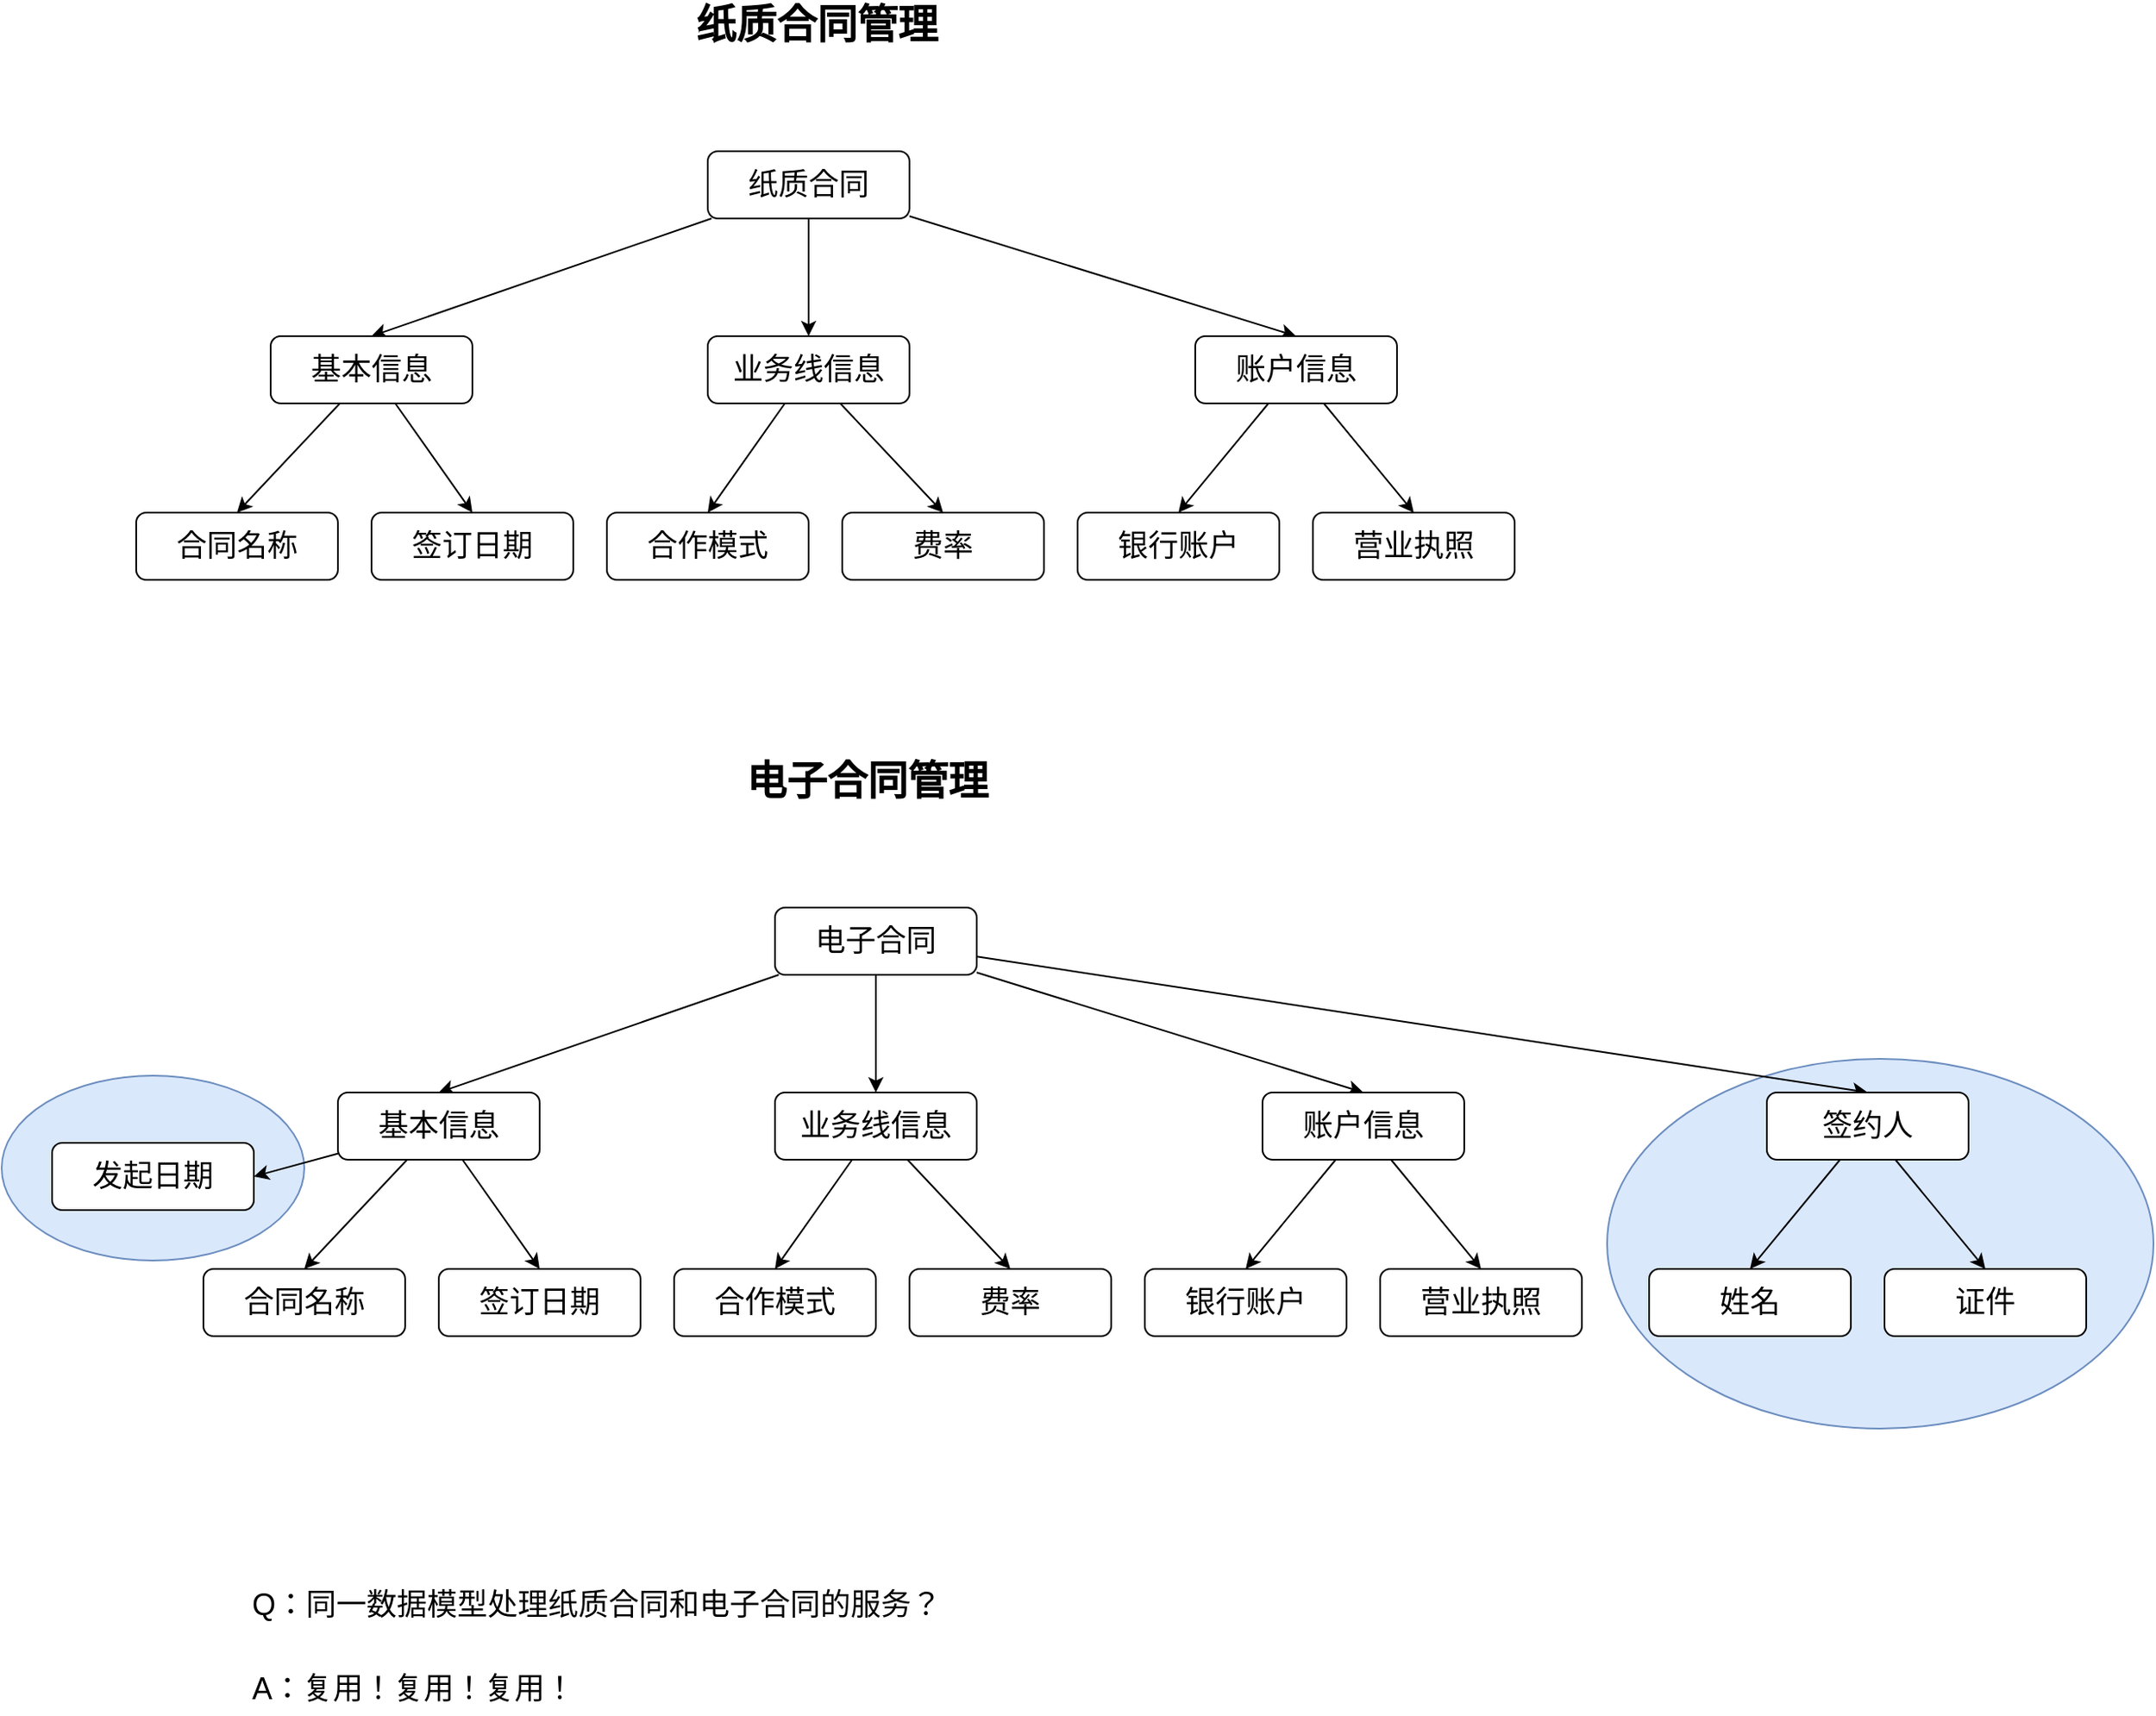 <mxfile version="18.0.4" type="github" pages="14">
  <diagram id="ppnGdZdBtcBASEV0Zt2r" name="第 5 页">
    <mxGraphModel dx="3447" dy="1547" grid="1" gridSize="10" guides="1" tooltips="1" connect="1" arrows="1" fold="1" page="1" pageScale="1" pageWidth="827" pageHeight="1169" math="0" shadow="0">
      <root>
        <mxCell id="0" />
        <mxCell id="1" parent="0" />
        <mxCell id="lcKwfboJeOzXyrMwoJOj-54" value="" style="ellipse;whiteSpace=wrap;html=1;fontSize=18;fillColor=#dae8fc;strokeColor=#6c8ebf;" vertex="1" parent="1">
          <mxGeometry x="175" y="680" width="325" height="220" as="geometry" />
        </mxCell>
        <mxCell id="lcKwfboJeOzXyrMwoJOj-52" value="" style="ellipse;whiteSpace=wrap;html=1;fontSize=18;fillColor=#dae8fc;strokeColor=#6c8ebf;" vertex="1" parent="1">
          <mxGeometry x="-780" y="690" width="180" height="110" as="geometry" />
        </mxCell>
        <mxCell id="lcKwfboJeOzXyrMwoJOj-13" style="rounded=0;orthogonalLoop=1;jettySize=auto;html=1;fontSize=18;entryX=0.5;entryY=0;entryDx=0;entryDy=0;" edge="1" parent="1" source="lcKwfboJeOzXyrMwoJOj-2" target="lcKwfboJeOzXyrMwoJOj-3">
          <mxGeometry relative="1" as="geometry" />
        </mxCell>
        <mxCell id="lcKwfboJeOzXyrMwoJOj-14" style="edgeStyle=orthogonalEdgeStyle;rounded=0;orthogonalLoop=1;jettySize=auto;html=1;entryX=0.5;entryY=0;entryDx=0;entryDy=0;fontSize=18;" edge="1" parent="1" source="lcKwfboJeOzXyrMwoJOj-2" target="lcKwfboJeOzXyrMwoJOj-7">
          <mxGeometry relative="1" as="geometry" />
        </mxCell>
        <mxCell id="lcKwfboJeOzXyrMwoJOj-15" style="edgeStyle=none;rounded=0;orthogonalLoop=1;jettySize=auto;html=1;entryX=0.5;entryY=0;entryDx=0;entryDy=0;fontSize=18;" edge="1" parent="1" source="lcKwfboJeOzXyrMwoJOj-2" target="lcKwfboJeOzXyrMwoJOj-8">
          <mxGeometry relative="1" as="geometry" />
        </mxCell>
        <mxCell id="lcKwfboJeOzXyrMwoJOj-2" value="&lt;font style=&quot;font-size: 18px;&quot;&gt;纸质合同&lt;/font&gt;" style="rounded=1;whiteSpace=wrap;html=1;" vertex="1" parent="1">
          <mxGeometry x="-360" y="140" width="120" height="40" as="geometry" />
        </mxCell>
        <mxCell id="lcKwfboJeOzXyrMwoJOj-16" style="edgeStyle=none;rounded=0;orthogonalLoop=1;jettySize=auto;html=1;entryX=0.5;entryY=0;entryDx=0;entryDy=0;fontSize=18;" edge="1" parent="1" source="lcKwfboJeOzXyrMwoJOj-3" target="lcKwfboJeOzXyrMwoJOj-4">
          <mxGeometry relative="1" as="geometry" />
        </mxCell>
        <mxCell id="lcKwfboJeOzXyrMwoJOj-17" style="edgeStyle=none;rounded=0;orthogonalLoop=1;jettySize=auto;html=1;entryX=0.5;entryY=0;entryDx=0;entryDy=0;fontSize=18;" edge="1" parent="1" source="lcKwfboJeOzXyrMwoJOj-3" target="lcKwfboJeOzXyrMwoJOj-5">
          <mxGeometry relative="1" as="geometry" />
        </mxCell>
        <mxCell id="lcKwfboJeOzXyrMwoJOj-3" value="&lt;font style=&quot;font-size: 18px;&quot;&gt;基本信息&lt;/font&gt;" style="rounded=1;whiteSpace=wrap;html=1;" vertex="1" parent="1">
          <mxGeometry x="-620" y="250" width="120" height="40" as="geometry" />
        </mxCell>
        <mxCell id="lcKwfboJeOzXyrMwoJOj-4" value="&lt;font style=&quot;font-size: 18px;&quot;&gt;合同名称&lt;/font&gt;" style="rounded=1;whiteSpace=wrap;html=1;" vertex="1" parent="1">
          <mxGeometry x="-700" y="355" width="120" height="40" as="geometry" />
        </mxCell>
        <mxCell id="lcKwfboJeOzXyrMwoJOj-5" value="&lt;font style=&quot;font-size: 18px;&quot;&gt;签订日期&lt;/font&gt;" style="rounded=1;whiteSpace=wrap;html=1;" vertex="1" parent="1">
          <mxGeometry x="-560" y="355" width="120" height="40" as="geometry" />
        </mxCell>
        <mxCell id="lcKwfboJeOzXyrMwoJOj-18" style="edgeStyle=none;rounded=0;orthogonalLoop=1;jettySize=auto;html=1;entryX=0.5;entryY=0;entryDx=0;entryDy=0;fontSize=18;" edge="1" parent="1" source="lcKwfboJeOzXyrMwoJOj-7" target="lcKwfboJeOzXyrMwoJOj-9">
          <mxGeometry relative="1" as="geometry" />
        </mxCell>
        <mxCell id="lcKwfboJeOzXyrMwoJOj-19" style="edgeStyle=none;rounded=0;orthogonalLoop=1;jettySize=auto;html=1;entryX=0.5;entryY=0;entryDx=0;entryDy=0;fontSize=18;" edge="1" parent="1" source="lcKwfboJeOzXyrMwoJOj-7" target="lcKwfboJeOzXyrMwoJOj-10">
          <mxGeometry relative="1" as="geometry" />
        </mxCell>
        <mxCell id="lcKwfboJeOzXyrMwoJOj-7" value="&lt;font style=&quot;font-size: 18px;&quot;&gt;业务线信息&lt;/font&gt;" style="rounded=1;whiteSpace=wrap;html=1;" vertex="1" parent="1">
          <mxGeometry x="-360" y="250" width="120" height="40" as="geometry" />
        </mxCell>
        <mxCell id="lcKwfboJeOzXyrMwoJOj-20" style="edgeStyle=none;rounded=0;orthogonalLoop=1;jettySize=auto;html=1;entryX=0.5;entryY=0;entryDx=0;entryDy=0;fontSize=18;" edge="1" parent="1" source="lcKwfboJeOzXyrMwoJOj-8" target="lcKwfboJeOzXyrMwoJOj-11">
          <mxGeometry relative="1" as="geometry" />
        </mxCell>
        <mxCell id="lcKwfboJeOzXyrMwoJOj-21" style="edgeStyle=none;rounded=0;orthogonalLoop=1;jettySize=auto;html=1;entryX=0.5;entryY=0;entryDx=0;entryDy=0;fontSize=18;" edge="1" parent="1" source="lcKwfboJeOzXyrMwoJOj-8" target="lcKwfboJeOzXyrMwoJOj-12">
          <mxGeometry relative="1" as="geometry" />
        </mxCell>
        <mxCell id="lcKwfboJeOzXyrMwoJOj-8" value="&lt;span style=&quot;font-size: 18px;&quot;&gt;账户信息&lt;/span&gt;" style="rounded=1;whiteSpace=wrap;html=1;" vertex="1" parent="1">
          <mxGeometry x="-70" y="250" width="120" height="40" as="geometry" />
        </mxCell>
        <mxCell id="lcKwfboJeOzXyrMwoJOj-9" value="&lt;font style=&quot;font-size: 18px;&quot;&gt;合作模式&lt;/font&gt;" style="rounded=1;whiteSpace=wrap;html=1;" vertex="1" parent="1">
          <mxGeometry x="-420" y="355" width="120" height="40" as="geometry" />
        </mxCell>
        <mxCell id="lcKwfboJeOzXyrMwoJOj-10" value="&lt;font style=&quot;font-size: 18px;&quot;&gt;费率&lt;/font&gt;" style="rounded=1;whiteSpace=wrap;html=1;" vertex="1" parent="1">
          <mxGeometry x="-280" y="355" width="120" height="40" as="geometry" />
        </mxCell>
        <mxCell id="lcKwfboJeOzXyrMwoJOj-11" value="&lt;span style=&quot;font-size: 18px;&quot;&gt;银行账户&lt;/span&gt;" style="rounded=1;whiteSpace=wrap;html=1;" vertex="1" parent="1">
          <mxGeometry x="-140" y="355" width="120" height="40" as="geometry" />
        </mxCell>
        <mxCell id="lcKwfboJeOzXyrMwoJOj-12" value="&lt;span style=&quot;font-size: 18px;&quot;&gt;营业执照&lt;/span&gt;" style="rounded=1;whiteSpace=wrap;html=1;" vertex="1" parent="1">
          <mxGeometry y="355" width="120" height="40" as="geometry" />
        </mxCell>
        <mxCell id="lcKwfboJeOzXyrMwoJOj-22" style="rounded=0;orthogonalLoop=1;jettySize=auto;html=1;fontSize=18;entryX=0.5;entryY=0;entryDx=0;entryDy=0;" edge="1" parent="1" source="lcKwfboJeOzXyrMwoJOj-25" target="lcKwfboJeOzXyrMwoJOj-28">
          <mxGeometry relative="1" as="geometry" />
        </mxCell>
        <mxCell id="lcKwfboJeOzXyrMwoJOj-23" style="edgeStyle=orthogonalEdgeStyle;rounded=0;orthogonalLoop=1;jettySize=auto;html=1;entryX=0.5;entryY=0;entryDx=0;entryDy=0;fontSize=18;" edge="1" parent="1" source="lcKwfboJeOzXyrMwoJOj-25" target="lcKwfboJeOzXyrMwoJOj-33">
          <mxGeometry relative="1" as="geometry" />
        </mxCell>
        <mxCell id="lcKwfboJeOzXyrMwoJOj-24" style="edgeStyle=none;rounded=0;orthogonalLoop=1;jettySize=auto;html=1;entryX=0.5;entryY=0;entryDx=0;entryDy=0;fontSize=18;" edge="1" parent="1" source="lcKwfboJeOzXyrMwoJOj-25" target="lcKwfboJeOzXyrMwoJOj-36">
          <mxGeometry relative="1" as="geometry" />
        </mxCell>
        <mxCell id="lcKwfboJeOzXyrMwoJOj-51" style="edgeStyle=none;rounded=0;orthogonalLoop=1;jettySize=auto;html=1;entryX=0.5;entryY=0;entryDx=0;entryDy=0;fontSize=18;" edge="1" parent="1" source="lcKwfboJeOzXyrMwoJOj-25" target="lcKwfboJeOzXyrMwoJOj-46">
          <mxGeometry relative="1" as="geometry" />
        </mxCell>
        <mxCell id="lcKwfboJeOzXyrMwoJOj-25" value="&lt;font style=&quot;font-size: 18px;&quot;&gt;电子合同&lt;/font&gt;" style="rounded=1;whiteSpace=wrap;html=1;" vertex="1" parent="1">
          <mxGeometry x="-320" y="590" width="120" height="40" as="geometry" />
        </mxCell>
        <mxCell id="lcKwfboJeOzXyrMwoJOj-26" style="edgeStyle=none;rounded=0;orthogonalLoop=1;jettySize=auto;html=1;entryX=0.5;entryY=0;entryDx=0;entryDy=0;fontSize=18;" edge="1" parent="1" source="lcKwfboJeOzXyrMwoJOj-28" target="lcKwfboJeOzXyrMwoJOj-29">
          <mxGeometry relative="1" as="geometry" />
        </mxCell>
        <mxCell id="lcKwfboJeOzXyrMwoJOj-27" style="edgeStyle=none;rounded=0;orthogonalLoop=1;jettySize=auto;html=1;entryX=0.5;entryY=0;entryDx=0;entryDy=0;fontSize=18;" edge="1" parent="1" source="lcKwfboJeOzXyrMwoJOj-28" target="lcKwfboJeOzXyrMwoJOj-30">
          <mxGeometry relative="1" as="geometry" />
        </mxCell>
        <mxCell id="lcKwfboJeOzXyrMwoJOj-42" style="edgeStyle=none;rounded=0;orthogonalLoop=1;jettySize=auto;html=1;entryX=1;entryY=0.5;entryDx=0;entryDy=0;fontSize=18;" edge="1" parent="1" source="lcKwfboJeOzXyrMwoJOj-28" target="lcKwfboJeOzXyrMwoJOj-41">
          <mxGeometry relative="1" as="geometry" />
        </mxCell>
        <mxCell id="lcKwfboJeOzXyrMwoJOj-28" value="&lt;font style=&quot;font-size: 18px;&quot;&gt;基本信息&lt;/font&gt;" style="rounded=1;whiteSpace=wrap;html=1;" vertex="1" parent="1">
          <mxGeometry x="-580" y="700" width="120" height="40" as="geometry" />
        </mxCell>
        <mxCell id="lcKwfboJeOzXyrMwoJOj-29" value="&lt;font style=&quot;font-size: 18px;&quot;&gt;合同名称&lt;/font&gt;" style="rounded=1;whiteSpace=wrap;html=1;" vertex="1" parent="1">
          <mxGeometry x="-660" y="805" width="120" height="40" as="geometry" />
        </mxCell>
        <mxCell id="lcKwfboJeOzXyrMwoJOj-30" value="&lt;font style=&quot;font-size: 18px;&quot;&gt;签订日期&lt;/font&gt;" style="rounded=1;whiteSpace=wrap;html=1;" vertex="1" parent="1">
          <mxGeometry x="-520" y="805" width="120" height="40" as="geometry" />
        </mxCell>
        <mxCell id="lcKwfboJeOzXyrMwoJOj-31" style="edgeStyle=none;rounded=0;orthogonalLoop=1;jettySize=auto;html=1;entryX=0.5;entryY=0;entryDx=0;entryDy=0;fontSize=18;" edge="1" parent="1" source="lcKwfboJeOzXyrMwoJOj-33" target="lcKwfboJeOzXyrMwoJOj-37">
          <mxGeometry relative="1" as="geometry" />
        </mxCell>
        <mxCell id="lcKwfboJeOzXyrMwoJOj-32" style="edgeStyle=none;rounded=0;orthogonalLoop=1;jettySize=auto;html=1;entryX=0.5;entryY=0;entryDx=0;entryDy=0;fontSize=18;" edge="1" parent="1" source="lcKwfboJeOzXyrMwoJOj-33" target="lcKwfboJeOzXyrMwoJOj-38">
          <mxGeometry relative="1" as="geometry" />
        </mxCell>
        <mxCell id="lcKwfboJeOzXyrMwoJOj-33" value="&lt;font style=&quot;font-size: 18px;&quot;&gt;业务线信息&lt;/font&gt;" style="rounded=1;whiteSpace=wrap;html=1;" vertex="1" parent="1">
          <mxGeometry x="-320" y="700" width="120" height="40" as="geometry" />
        </mxCell>
        <mxCell id="lcKwfboJeOzXyrMwoJOj-34" style="edgeStyle=none;rounded=0;orthogonalLoop=1;jettySize=auto;html=1;entryX=0.5;entryY=0;entryDx=0;entryDy=0;fontSize=18;" edge="1" parent="1" source="lcKwfboJeOzXyrMwoJOj-36" target="lcKwfboJeOzXyrMwoJOj-39">
          <mxGeometry relative="1" as="geometry" />
        </mxCell>
        <mxCell id="lcKwfboJeOzXyrMwoJOj-35" style="edgeStyle=none;rounded=0;orthogonalLoop=1;jettySize=auto;html=1;entryX=0.5;entryY=0;entryDx=0;entryDy=0;fontSize=18;" edge="1" parent="1" source="lcKwfboJeOzXyrMwoJOj-36" target="lcKwfboJeOzXyrMwoJOj-40">
          <mxGeometry relative="1" as="geometry" />
        </mxCell>
        <mxCell id="lcKwfboJeOzXyrMwoJOj-36" value="&lt;span style=&quot;font-size: 18px;&quot;&gt;账户信息&lt;/span&gt;" style="rounded=1;whiteSpace=wrap;html=1;" vertex="1" parent="1">
          <mxGeometry x="-30" y="700" width="120" height="40" as="geometry" />
        </mxCell>
        <mxCell id="lcKwfboJeOzXyrMwoJOj-37" value="&lt;font style=&quot;font-size: 18px;&quot;&gt;合作模式&lt;/font&gt;" style="rounded=1;whiteSpace=wrap;html=1;" vertex="1" parent="1">
          <mxGeometry x="-380" y="805" width="120" height="40" as="geometry" />
        </mxCell>
        <mxCell id="lcKwfboJeOzXyrMwoJOj-38" value="&lt;font style=&quot;font-size: 18px;&quot;&gt;费率&lt;/font&gt;" style="rounded=1;whiteSpace=wrap;html=1;" vertex="1" parent="1">
          <mxGeometry x="-240" y="805" width="120" height="40" as="geometry" />
        </mxCell>
        <mxCell id="lcKwfboJeOzXyrMwoJOj-39" value="&lt;span style=&quot;font-size: 18px;&quot;&gt;银行账户&lt;/span&gt;" style="rounded=1;whiteSpace=wrap;html=1;" vertex="1" parent="1">
          <mxGeometry x="-100" y="805" width="120" height="40" as="geometry" />
        </mxCell>
        <mxCell id="lcKwfboJeOzXyrMwoJOj-40" value="&lt;span style=&quot;font-size: 18px;&quot;&gt;营业执照&lt;/span&gt;" style="rounded=1;whiteSpace=wrap;html=1;" vertex="1" parent="1">
          <mxGeometry x="40" y="805" width="120" height="40" as="geometry" />
        </mxCell>
        <mxCell id="lcKwfboJeOzXyrMwoJOj-41" value="&lt;font style=&quot;font-size: 18px;&quot;&gt;发起日期&lt;/font&gt;" style="rounded=1;whiteSpace=wrap;html=1;" vertex="1" parent="1">
          <mxGeometry x="-750" y="730" width="120" height="40" as="geometry" />
        </mxCell>
        <mxCell id="lcKwfboJeOzXyrMwoJOj-44" style="edgeStyle=none;rounded=0;orthogonalLoop=1;jettySize=auto;html=1;entryX=0.5;entryY=0;entryDx=0;entryDy=0;fontSize=18;" edge="1" parent="1" source="lcKwfboJeOzXyrMwoJOj-46" target="lcKwfboJeOzXyrMwoJOj-47">
          <mxGeometry relative="1" as="geometry" />
        </mxCell>
        <mxCell id="lcKwfboJeOzXyrMwoJOj-45" style="edgeStyle=none;rounded=0;orthogonalLoop=1;jettySize=auto;html=1;entryX=0.5;entryY=0;entryDx=0;entryDy=0;fontSize=18;" edge="1" parent="1" source="lcKwfboJeOzXyrMwoJOj-46" target="lcKwfboJeOzXyrMwoJOj-48">
          <mxGeometry relative="1" as="geometry" />
        </mxCell>
        <mxCell id="lcKwfboJeOzXyrMwoJOj-46" value="&lt;span style=&quot;font-size: 18px;&quot;&gt;签约人&lt;/span&gt;" style="rounded=1;whiteSpace=wrap;html=1;" vertex="1" parent="1">
          <mxGeometry x="270" y="700" width="120" height="40" as="geometry" />
        </mxCell>
        <mxCell id="lcKwfboJeOzXyrMwoJOj-47" value="&lt;span style=&quot;font-size: 18px;&quot;&gt;姓名&lt;/span&gt;" style="rounded=1;whiteSpace=wrap;html=1;" vertex="1" parent="1">
          <mxGeometry x="200" y="805" width="120" height="40" as="geometry" />
        </mxCell>
        <mxCell id="lcKwfboJeOzXyrMwoJOj-48" value="&lt;span style=&quot;font-size: 18px;&quot;&gt;证件&lt;/span&gt;" style="rounded=1;whiteSpace=wrap;html=1;" vertex="1" parent="1">
          <mxGeometry x="340" y="805" width="120" height="40" as="geometry" />
        </mxCell>
        <mxCell id="lcKwfboJeOzXyrMwoJOj-49" value="Q：同一数据模型处理纸质合同和电子合同的服务？" style="text;html=1;strokeColor=none;fillColor=none;align=left;verticalAlign=middle;whiteSpace=wrap;rounded=0;fontSize=18;" vertex="1" parent="1">
          <mxGeometry x="-633" y="990" width="440" height="30" as="geometry" />
        </mxCell>
        <mxCell id="lcKwfboJeOzXyrMwoJOj-50" value="A：复用！复用！复用！" style="text;html=1;strokeColor=none;fillColor=none;align=left;verticalAlign=middle;whiteSpace=wrap;rounded=0;fontSize=18;" vertex="1" parent="1">
          <mxGeometry x="-633" y="1040" width="440" height="30" as="geometry" />
        </mxCell>
        <mxCell id="lcKwfboJeOzXyrMwoJOj-55" value="&lt;b&gt;&lt;font style=&quot;font-size: 24px;&quot;&gt;纸质合同管理&lt;/font&gt;&lt;/b&gt;" style="text;html=1;strokeColor=none;fillColor=none;align=center;verticalAlign=middle;whiteSpace=wrap;rounded=0;fontSize=18;" vertex="1" parent="1">
          <mxGeometry x="-380" y="50" width="170" height="30" as="geometry" />
        </mxCell>
        <mxCell id="lcKwfboJeOzXyrMwoJOj-57" value="&lt;b&gt;&lt;font style=&quot;font-size: 24px;&quot;&gt;电子合同管理&lt;/font&gt;&lt;/b&gt;" style="text;html=1;strokeColor=none;fillColor=none;align=center;verticalAlign=middle;whiteSpace=wrap;rounded=0;fontSize=18;" vertex="1" parent="1">
          <mxGeometry x="-350" y="500" width="170" height="30" as="geometry" />
        </mxCell>
      </root>
    </mxGraphModel>
  </diagram>
  <diagram id="0AmCfEy5k39KkKas_6xw" name="第 6 页">
    <mxGraphModel dx="1310" dy="773" grid="1" gridSize="10" guides="1" tooltips="1" connect="1" arrows="1" fold="1" page="1" pageScale="1" pageWidth="827" pageHeight="1169" math="0" shadow="0">
      <root>
        <mxCell id="0" />
        <mxCell id="1" parent="0" />
        <mxCell id="YNbiY2BGkBK8d4dN4Reu-60" value="" style="rounded=0;whiteSpace=wrap;html=1;fontSize=14;" vertex="1" parent="1">
          <mxGeometry x="190" y="40" width="810" height="520" as="geometry" />
        </mxCell>
        <mxCell id="YNbiY2BGkBK8d4dN4Reu-59" value="" style="rounded=0;whiteSpace=wrap;html=1;fontSize=14;" vertex="1" parent="1">
          <mxGeometry x="190" y="40" width="530" height="260" as="geometry" />
        </mxCell>
        <mxCell id="YNbiY2BGkBK8d4dN4Reu-26" style="edgeStyle=none;rounded=0;orthogonalLoop=1;jettySize=auto;html=1;entryX=0;entryY=1;entryDx=0;entryDy=0;fontSize=14;" edge="1" parent="1" source="YNbiY2BGkBK8d4dN4Reu-1" target="YNbiY2BGkBK8d4dN4Reu-2">
          <mxGeometry relative="1" as="geometry" />
        </mxCell>
        <mxCell id="YNbiY2BGkBK8d4dN4Reu-27" style="edgeStyle=none;rounded=0;orthogonalLoop=1;jettySize=auto;html=1;entryX=0.05;entryY=0.733;entryDx=0;entryDy=0;entryPerimeter=0;fontSize=14;" edge="1" parent="1" source="YNbiY2BGkBK8d4dN4Reu-1" target="YNbiY2BGkBK8d4dN4Reu-5">
          <mxGeometry relative="1" as="geometry" />
        </mxCell>
        <mxCell id="YNbiY2BGkBK8d4dN4Reu-28" style="edgeStyle=none;rounded=0;orthogonalLoop=1;jettySize=auto;html=1;entryX=0;entryY=0.5;entryDx=0;entryDy=0;fontSize=14;" edge="1" parent="1" source="YNbiY2BGkBK8d4dN4Reu-1" target="YNbiY2BGkBK8d4dN4Reu-6">
          <mxGeometry relative="1" as="geometry" />
        </mxCell>
        <mxCell id="YNbiY2BGkBK8d4dN4Reu-31" style="edgeStyle=none;rounded=0;orthogonalLoop=1;jettySize=auto;html=1;entryX=0;entryY=0.5;entryDx=0;entryDy=0;fontSize=14;" edge="1" parent="1" source="YNbiY2BGkBK8d4dN4Reu-1" target="YNbiY2BGkBK8d4dN4Reu-9">
          <mxGeometry relative="1" as="geometry" />
        </mxCell>
        <mxCell id="YNbiY2BGkBK8d4dN4Reu-44" style="edgeStyle=none;rounded=0;orthogonalLoop=1;jettySize=auto;html=1;fontSize=14;" edge="1" parent="1" source="YNbiY2BGkBK8d4dN4Reu-1" target="YNbiY2BGkBK8d4dN4Reu-13">
          <mxGeometry relative="1" as="geometry" />
        </mxCell>
        <mxCell id="YNbiY2BGkBK8d4dN4Reu-50" style="edgeStyle=none;rounded=0;orthogonalLoop=1;jettySize=auto;html=1;entryX=0;entryY=0;entryDx=0;entryDy=0;fontSize=14;" edge="1" parent="1" source="YNbiY2BGkBK8d4dN4Reu-1" target="YNbiY2BGkBK8d4dN4Reu-14">
          <mxGeometry relative="1" as="geometry" />
        </mxCell>
        <mxCell id="YNbiY2BGkBK8d4dN4Reu-1" value="&lt;font style=&quot;font-size: 18px;&quot;&gt;同程旅行&lt;/font&gt;" style="shape=umlActor;verticalLabelPosition=bottom;verticalAlign=top;html=1;outlineConnect=0;fontSize=24;" vertex="1" parent="1">
          <mxGeometry x="80" y="160" width="40" height="80" as="geometry" />
        </mxCell>
        <mxCell id="YNbiY2BGkBK8d4dN4Reu-2" value="&lt;font style=&quot;font-size: 14px;&quot;&gt;检索合同&lt;/font&gt;" style="ellipse;whiteSpace=wrap;html=1;fontSize=18;" vertex="1" parent="1">
          <mxGeometry x="220" y="70" width="100" height="30" as="geometry" />
        </mxCell>
        <mxCell id="YNbiY2BGkBK8d4dN4Reu-5" value="&lt;font style=&quot;font-size: 14px;&quot;&gt;合同归档&lt;/font&gt;" style="ellipse;whiteSpace=wrap;html=1;fontSize=18;" vertex="1" parent="1">
          <mxGeometry x="280" y="120" width="100" height="30" as="geometry" />
        </mxCell>
        <mxCell id="YNbiY2BGkBK8d4dN4Reu-29" style="edgeStyle=none;rounded=0;orthogonalLoop=1;jettySize=auto;html=1;entryX=0.5;entryY=0;entryDx=0;entryDy=0;fontSize=14;" edge="1" parent="1" source="YNbiY2BGkBK8d4dN4Reu-6" target="YNbiY2BGkBK8d4dN4Reu-7">
          <mxGeometry relative="1" as="geometry" />
        </mxCell>
        <mxCell id="YNbiY2BGkBK8d4dN4Reu-30" style="edgeStyle=none;rounded=0;orthogonalLoop=1;jettySize=auto;html=1;entryX=0.43;entryY=0.033;entryDx=0;entryDy=0;entryPerimeter=0;fontSize=14;" edge="1" parent="1" source="YNbiY2BGkBK8d4dN4Reu-6" target="YNbiY2BGkBK8d4dN4Reu-8">
          <mxGeometry relative="1" as="geometry" />
        </mxCell>
        <mxCell id="YNbiY2BGkBK8d4dN4Reu-6" value="&lt;font style=&quot;font-size: 14px;&quot;&gt;更新资质&lt;/font&gt;" style="ellipse;whiteSpace=wrap;html=1;fontSize=18;" vertex="1" parent="1">
          <mxGeometry x="280" y="185" width="100" height="30" as="geometry" />
        </mxCell>
        <mxCell id="YNbiY2BGkBK8d4dN4Reu-7" value="&lt;font style=&quot;font-size: 14px;&quot;&gt;上传授权书&lt;/font&gt;" style="ellipse;whiteSpace=wrap;html=1;fontSize=18;" vertex="1" parent="1">
          <mxGeometry x="230" y="250" width="100" height="30" as="geometry" />
        </mxCell>
        <mxCell id="YNbiY2BGkBK8d4dN4Reu-8" value="&lt;font style=&quot;font-size: 14px;&quot;&gt;上传合作附件&lt;/font&gt;" style="ellipse;whiteSpace=wrap;html=1;fontSize=18;" vertex="1" parent="1">
          <mxGeometry x="364" y="250" width="100" height="30" as="geometry" />
        </mxCell>
        <mxCell id="YNbiY2BGkBK8d4dN4Reu-32" style="edgeStyle=none;rounded=0;orthogonalLoop=1;jettySize=auto;html=1;entryX=0;entryY=0.5;entryDx=0;entryDy=0;fontSize=14;" edge="1" parent="1" source="YNbiY2BGkBK8d4dN4Reu-9" target="YNbiY2BGkBK8d4dN4Reu-10">
          <mxGeometry relative="1" as="geometry" />
        </mxCell>
        <mxCell id="YNbiY2BGkBK8d4dN4Reu-33" style="edgeStyle=none;rounded=0;orthogonalLoop=1;jettySize=auto;html=1;entryX=0;entryY=0.5;entryDx=0;entryDy=0;fontSize=14;" edge="1" parent="1" source="YNbiY2BGkBK8d4dN4Reu-9" target="YNbiY2BGkBK8d4dN4Reu-11">
          <mxGeometry relative="1" as="geometry" />
        </mxCell>
        <mxCell id="YNbiY2BGkBK8d4dN4Reu-34" style="edgeStyle=none;rounded=0;orthogonalLoop=1;jettySize=auto;html=1;entryX=0;entryY=0.5;entryDx=0;entryDy=0;fontSize=14;" edge="1" parent="1" source="YNbiY2BGkBK8d4dN4Reu-9" target="YNbiY2BGkBK8d4dN4Reu-12">
          <mxGeometry relative="1" as="geometry" />
        </mxCell>
        <mxCell id="YNbiY2BGkBK8d4dN4Reu-9" value="&lt;font style=&quot;font-size: 14px;&quot;&gt;录入合同&lt;/font&gt;" style="ellipse;whiteSpace=wrap;html=1;fontSize=18;" vertex="1" parent="1">
          <mxGeometry x="440" y="140" width="100" height="30" as="geometry" />
        </mxCell>
        <mxCell id="YNbiY2BGkBK8d4dN4Reu-10" value="&lt;font style=&quot;font-size: 14px;&quot;&gt;设置基本信息&lt;/font&gt;" style="ellipse;whiteSpace=wrap;html=1;fontSize=18;" vertex="1" parent="1">
          <mxGeometry x="580" y="70" width="100" height="30" as="geometry" />
        </mxCell>
        <mxCell id="YNbiY2BGkBK8d4dN4Reu-11" value="&lt;font style=&quot;font-size: 14px;&quot;&gt;设置签约业务&lt;/font&gt;" style="ellipse;whiteSpace=wrap;html=1;fontSize=18;" vertex="1" parent="1">
          <mxGeometry x="600" y="130" width="100" height="30" as="geometry" />
        </mxCell>
        <mxCell id="YNbiY2BGkBK8d4dN4Reu-12" value="&lt;font style=&quot;font-size: 14px;&quot;&gt;提交正式合同&lt;/font&gt;" style="ellipse;whiteSpace=wrap;html=1;fontSize=18;" vertex="1" parent="1">
          <mxGeometry x="590" y="190" width="100" height="30" as="geometry" />
        </mxCell>
        <mxCell id="YNbiY2BGkBK8d4dN4Reu-51" style="edgeStyle=none;rounded=0;orthogonalLoop=1;jettySize=auto;html=1;entryX=0;entryY=0.5;entryDx=0;entryDy=0;fontSize=14;" edge="1" parent="1" source="YNbiY2BGkBK8d4dN4Reu-13" target="YNbiY2BGkBK8d4dN4Reu-15">
          <mxGeometry relative="1" as="geometry" />
        </mxCell>
        <mxCell id="YNbiY2BGkBK8d4dN4Reu-53" style="edgeStyle=none;rounded=0;orthogonalLoop=1;jettySize=auto;html=1;entryX=0.5;entryY=0;entryDx=0;entryDy=0;fontSize=14;" edge="1" parent="1" source="YNbiY2BGkBK8d4dN4Reu-13" target="YNbiY2BGkBK8d4dN4Reu-16">
          <mxGeometry relative="1" as="geometry" />
        </mxCell>
        <mxCell id="YNbiY2BGkBK8d4dN4Reu-55" style="edgeStyle=orthogonalEdgeStyle;rounded=0;orthogonalLoop=1;jettySize=auto;html=1;entryX=0.5;entryY=0;entryDx=0;entryDy=0;fontSize=14;curved=1;exitX=1;exitY=0.5;exitDx=0;exitDy=0;" edge="1" parent="1" source="YNbiY2BGkBK8d4dN4Reu-13" target="YNbiY2BGkBK8d4dN4Reu-18">
          <mxGeometry relative="1" as="geometry">
            <Array as="points">
              <mxPoint x="300" y="400" />
              <mxPoint x="550" y="400" />
            </Array>
          </mxGeometry>
        </mxCell>
        <mxCell id="YNbiY2BGkBK8d4dN4Reu-13" value="&lt;font style=&quot;font-size: 14px;&quot;&gt;发起合同签约&lt;/font&gt;" style="ellipse;whiteSpace=wrap;html=1;fontSize=18;" vertex="1" parent="1">
          <mxGeometry x="200" y="360" width="100" height="30" as="geometry" />
        </mxCell>
        <mxCell id="YNbiY2BGkBK8d4dN4Reu-52" style="edgeStyle=none;rounded=0;orthogonalLoop=1;jettySize=auto;html=1;entryX=0;entryY=0.5;entryDx=0;entryDy=0;fontSize=14;" edge="1" parent="1" source="YNbiY2BGkBK8d4dN4Reu-14" target="YNbiY2BGkBK8d4dN4Reu-16">
          <mxGeometry relative="1" as="geometry" />
        </mxCell>
        <mxCell id="YNbiY2BGkBK8d4dN4Reu-54" style="edgeStyle=none;rounded=0;orthogonalLoop=1;jettySize=auto;html=1;entryX=0;entryY=0.5;entryDx=0;entryDy=0;fontSize=14;" edge="1" parent="1" source="YNbiY2BGkBK8d4dN4Reu-14" target="YNbiY2BGkBK8d4dN4Reu-18">
          <mxGeometry relative="1" as="geometry" />
        </mxCell>
        <mxCell id="YNbiY2BGkBK8d4dN4Reu-14" value="&lt;span style=&quot;font-size: 14px;&quot;&gt;发起合同修订&lt;/span&gt;" style="ellipse;whiteSpace=wrap;html=1;fontSize=18;" vertex="1" parent="1">
          <mxGeometry x="200" y="430" width="100" height="30" as="geometry" />
        </mxCell>
        <mxCell id="YNbiY2BGkBK8d4dN4Reu-56" style="rounded=0;orthogonalLoop=1;jettySize=auto;html=1;entryX=0;entryY=0.267;entryDx=0;entryDy=0;entryPerimeter=0;fontSize=14;" edge="1" parent="1" source="YNbiY2BGkBK8d4dN4Reu-15" target="YNbiY2BGkBK8d4dN4Reu-17">
          <mxGeometry relative="1" as="geometry" />
        </mxCell>
        <mxCell id="YNbiY2BGkBK8d4dN4Reu-15" value="&lt;font style=&quot;font-size: 14px;&quot;&gt;设置签约信息&lt;/font&gt;" style="ellipse;whiteSpace=wrap;html=1;fontSize=18;" vertex="1" parent="1">
          <mxGeometry x="350" y="350" width="100" height="30" as="geometry" />
        </mxCell>
        <mxCell id="YNbiY2BGkBK8d4dN4Reu-16" value="&lt;font style=&quot;font-size: 14px;&quot;&gt;设置签约业务&lt;/font&gt;" style="ellipse;whiteSpace=wrap;html=1;fontSize=18;" vertex="1" parent="1">
          <mxGeometry x="330" y="420" width="100" height="30" as="geometry" />
        </mxCell>
        <mxCell id="YNbiY2BGkBK8d4dN4Reu-17" value="&lt;font style=&quot;font-size: 14px;&quot;&gt;设置合同有效期&lt;/font&gt;" style="ellipse;whiteSpace=wrap;html=1;fontSize=18;" vertex="1" parent="1">
          <mxGeometry x="490" y="370" width="120" height="30" as="geometry" />
        </mxCell>
        <mxCell id="YNbiY2BGkBK8d4dN4Reu-18" value="&lt;font style=&quot;font-size: 14px;&quot;&gt;发送签约链接&lt;/font&gt;" style="ellipse;whiteSpace=wrap;html=1;fontSize=18;" vertex="1" parent="1">
          <mxGeometry x="500" y="470" width="100" height="30" as="geometry" />
        </mxCell>
        <mxCell id="YNbiY2BGkBK8d4dN4Reu-37" style="edgeStyle=none;rounded=0;orthogonalLoop=1;jettySize=auto;html=1;entryX=1;entryY=0.5;entryDx=0;entryDy=0;fontSize=14;" edge="1" parent="1" source="YNbiY2BGkBK8d4dN4Reu-19" target="YNbiY2BGkBK8d4dN4Reu-12">
          <mxGeometry relative="1" as="geometry" />
        </mxCell>
        <mxCell id="YNbiY2BGkBK8d4dN4Reu-38" style="edgeStyle=none;rounded=0;orthogonalLoop=1;jettySize=auto;html=1;entryX=0.97;entryY=0.733;entryDx=0;entryDy=0;entryPerimeter=0;fontSize=14;" edge="1" parent="1" source="YNbiY2BGkBK8d4dN4Reu-19" target="YNbiY2BGkBK8d4dN4Reu-20">
          <mxGeometry relative="1" as="geometry" />
        </mxCell>
        <mxCell id="YNbiY2BGkBK8d4dN4Reu-39" style="edgeStyle=none;rounded=0;orthogonalLoop=1;jettySize=auto;html=1;entryX=1;entryY=0.5;entryDx=0;entryDy=0;fontSize=14;" edge="1" parent="1" source="YNbiY2BGkBK8d4dN4Reu-19" target="YNbiY2BGkBK8d4dN4Reu-21">
          <mxGeometry relative="1" as="geometry" />
        </mxCell>
        <mxCell id="YNbiY2BGkBK8d4dN4Reu-61" style="edgeStyle=none;rounded=0;orthogonalLoop=1;jettySize=auto;html=1;entryX=0.586;entryY=0.047;entryDx=0;entryDy=0;entryPerimeter=0;fontSize=14;" edge="1" parent="1" source="YNbiY2BGkBK8d4dN4Reu-19" target="YNbiY2BGkBK8d4dN4Reu-23">
          <mxGeometry relative="1" as="geometry" />
        </mxCell>
        <mxCell id="YNbiY2BGkBK8d4dN4Reu-19" value="&lt;font style=&quot;font-size: 14px;&quot;&gt;合同签约&lt;/font&gt;" style="ellipse;whiteSpace=wrap;html=1;fontSize=18;" vertex="1" parent="1">
          <mxGeometry x="860" y="360" width="100" height="30" as="geometry" />
        </mxCell>
        <mxCell id="YNbiY2BGkBK8d4dN4Reu-20" value="&lt;span style=&quot;font-size: 14px;&quot;&gt;商家实名认证&lt;/span&gt;" style="ellipse;whiteSpace=wrap;html=1;fontSize=18;" vertex="1" parent="1">
          <mxGeometry x="697" y="320" width="100" height="30" as="geometry" />
        </mxCell>
        <mxCell id="YNbiY2BGkBK8d4dN4Reu-21" value="&lt;font style=&quot;font-size: 14px;&quot;&gt;填写合同信息&lt;/font&gt;" style="ellipse;whiteSpace=wrap;html=1;fontSize=18;" vertex="1" parent="1">
          <mxGeometry x="680" y="380" width="100" height="30" as="geometry" />
        </mxCell>
        <mxCell id="YNbiY2BGkBK8d4dN4Reu-42" style="edgeStyle=none;rounded=0;orthogonalLoop=1;jettySize=auto;html=1;entryX=0.23;entryY=0.967;entryDx=0;entryDy=0;entryPerimeter=0;fontSize=14;" edge="1" parent="1" source="YNbiY2BGkBK8d4dN4Reu-22" target="YNbiY2BGkBK8d4dN4Reu-19">
          <mxGeometry relative="1" as="geometry" />
        </mxCell>
        <mxCell id="YNbiY2BGkBK8d4dN4Reu-22" value="&lt;font style=&quot;font-size: 14px;&quot;&gt;补充自动续期协议&lt;/font&gt;" style="ellipse;whiteSpace=wrap;html=1;fontSize=18;" vertex="1" parent="1">
          <mxGeometry x="690" y="440" width="130" height="30" as="geometry" />
        </mxCell>
        <mxCell id="YNbiY2BGkBK8d4dN4Reu-23" value="&lt;font style=&quot;font-size: 14px;&quot;&gt;签署合同&lt;/font&gt;" style="ellipse;whiteSpace=wrap;html=1;fontSize=18;" vertex="1" parent="1">
          <mxGeometry x="790" y="490" width="100" height="30" as="geometry" />
        </mxCell>
        <mxCell id="YNbiY2BGkBK8d4dN4Reu-24" value="&lt;font style=&quot;font-size: 14px;&quot;&gt;查看合同条款&lt;/font&gt;" style="ellipse;whiteSpace=wrap;html=1;fontSize=18;" vertex="1" parent="1">
          <mxGeometry x="860" y="130" width="100" height="30" as="geometry" />
        </mxCell>
        <mxCell id="YNbiY2BGkBK8d4dN4Reu-57" style="edgeStyle=none;rounded=0;orthogonalLoop=1;jettySize=auto;html=1;fontSize=14;" edge="1" parent="1" source="YNbiY2BGkBK8d4dN4Reu-25" target="YNbiY2BGkBK8d4dN4Reu-24">
          <mxGeometry relative="1" as="geometry" />
        </mxCell>
        <mxCell id="YNbiY2BGkBK8d4dN4Reu-58" style="edgeStyle=none;rounded=0;orthogonalLoop=1;jettySize=auto;html=1;entryX=1.02;entryY=0.233;entryDx=0;entryDy=0;entryPerimeter=0;fontSize=14;" edge="1" parent="1" source="YNbiY2BGkBK8d4dN4Reu-25" target="YNbiY2BGkBK8d4dN4Reu-19">
          <mxGeometry relative="1" as="geometry" />
        </mxCell>
        <mxCell id="YNbiY2BGkBK8d4dN4Reu-25" value="&lt;font style=&quot;font-size: 18px;&quot;&gt;商家&lt;/font&gt;" style="shape=umlActor;verticalLabelPosition=bottom;verticalAlign=top;html=1;outlineConnect=0;fontSize=24;" vertex="1" parent="1">
          <mxGeometry x="1090" y="225" width="40" height="80" as="geometry" />
        </mxCell>
        <mxCell id="YNbiY2BGkBK8d4dN4Reu-35" value="&lt;b&gt;合同管理&lt;/b&gt;" style="text;html=1;strokeColor=none;fillColor=none;align=center;verticalAlign=middle;whiteSpace=wrap;rounded=0;fontSize=14;" vertex="1" parent="1">
          <mxGeometry x="404" y="50" width="60" height="30" as="geometry" />
        </mxCell>
        <mxCell id="YNbiY2BGkBK8d4dN4Reu-36" value="&lt;b&gt;合同管理&lt;/b&gt;" style="text;html=1;strokeColor=none;fillColor=none;align=center;verticalAlign=middle;whiteSpace=wrap;rounded=0;fontSize=14;" vertex="1" parent="1">
          <mxGeometry x="870" y="50" width="60" height="30" as="geometry" />
        </mxCell>
      </root>
    </mxGraphModel>
  </diagram>
  <diagram id="mIAIfzkPlu4TbEpTpcei" name="第 7 页">
    <mxGraphModel dx="827" dy="488" grid="1" gridSize="10" guides="1" tooltips="1" connect="1" arrows="1" fold="1" page="1" pageScale="1" pageWidth="827" pageHeight="1169" math="0" shadow="0">
      <root>
        <mxCell id="0" />
        <mxCell id="1" parent="0" />
        <mxCell id="w4GEOD6KujW3WBUc8oY1-1" value="&lt;b&gt;&lt;font style=&quot;font-size: 18px;&quot;&gt;数据驱动设计结果&lt;/font&gt;&lt;/b&gt;" style="text;html=1;strokeColor=none;fillColor=none;align=center;verticalAlign=middle;whiteSpace=wrap;rounded=0;fontSize=14;" vertex="1" parent="1">
          <mxGeometry x="100" y="40" width="160" height="30" as="geometry" />
        </mxCell>
        <mxCell id="w4GEOD6KujW3WBUc8oY1-2" value="&lt;b&gt;&lt;font style=&quot;font-size: 18px;&quot;&gt;领域驱动设计结果&lt;/font&gt;&lt;/b&gt;" style="text;html=1;strokeColor=none;fillColor=none;align=center;verticalAlign=middle;whiteSpace=wrap;rounded=0;fontSize=14;" vertex="1" parent="1">
          <mxGeometry x="490" y="40" width="170" height="30" as="geometry" />
        </mxCell>
        <mxCell id="-9eax37xihlXD_C9MUJc-1" style="edgeStyle=none;rounded=0;orthogonalLoop=1;jettySize=auto;html=1;entryX=0.5;entryY=0;entryDx=0;entryDy=0;fontSize=18;fontColor=#121212;elbow=vertical;" edge="1" parent="1" source="w4GEOD6KujW3WBUc8oY1-3" target="w4GEOD6KujW3WBUc8oY1-6">
          <mxGeometry relative="1" as="geometry" />
        </mxCell>
        <mxCell id="-9eax37xihlXD_C9MUJc-5" style="edgeStyle=orthogonalEdgeStyle;rounded=0;orthogonalLoop=1;jettySize=auto;html=1;entryX=0;entryY=0.5;entryDx=0;entryDy=0;fontSize=18;fontColor=#121212;elbow=vertical;" edge="1" parent="1" source="w4GEOD6KujW3WBUc8oY1-3" target="w4GEOD6KujW3WBUc8oY1-8">
          <mxGeometry relative="1" as="geometry">
            <Array as="points">
              <mxPoint x="120" y="150" />
              <mxPoint x="120" y="305" />
            </Array>
          </mxGeometry>
        </mxCell>
        <mxCell id="w4GEOD6KujW3WBUc8oY1-3" value="录入合同" style="rounded=0;whiteSpace=wrap;html=1;fontSize=14;" vertex="1" parent="1">
          <mxGeometry x="130" y="130" width="40" height="40" as="geometry" />
        </mxCell>
        <mxCell id="-9eax37xihlXD_C9MUJc-2" style="edgeStyle=none;rounded=0;orthogonalLoop=1;jettySize=auto;html=1;entryX=0.75;entryY=0;entryDx=0;entryDy=0;fontSize=18;fontColor=#121212;elbow=vertical;" edge="1" parent="1" source="w4GEOD6KujW3WBUc8oY1-4" target="w4GEOD6KujW3WBUc8oY1-6">
          <mxGeometry relative="1" as="geometry" />
        </mxCell>
        <mxCell id="-9eax37xihlXD_C9MUJc-3" style="edgeStyle=none;rounded=0;orthogonalLoop=1;jettySize=auto;html=1;entryX=0.5;entryY=0;entryDx=0;entryDy=0;fontSize=18;fontColor=#121212;elbow=vertical;" edge="1" parent="1" source="w4GEOD6KujW3WBUc8oY1-4" target="w4GEOD6KujW3WBUc8oY1-7">
          <mxGeometry relative="1" as="geometry" />
        </mxCell>
        <mxCell id="w4GEOD6KujW3WBUc8oY1-4" value="发起签约" style="rounded=0;whiteSpace=wrap;html=1;fontSize=14;" vertex="1" parent="1">
          <mxGeometry x="180" y="130" width="40" height="40" as="geometry" />
        </mxCell>
        <mxCell id="-9eax37xihlXD_C9MUJc-4" style="edgeStyle=none;rounded=0;orthogonalLoop=1;jettySize=auto;html=1;entryX=0.75;entryY=0;entryDx=0;entryDy=0;fontSize=18;fontColor=#121212;elbow=vertical;" edge="1" parent="1" source="w4GEOD6KujW3WBUc8oY1-5" target="w4GEOD6KujW3WBUc8oY1-7">
          <mxGeometry relative="1" as="geometry" />
        </mxCell>
        <mxCell id="-9eax37xihlXD_C9MUJc-6" style="edgeStyle=orthogonalEdgeStyle;rounded=0;orthogonalLoop=1;jettySize=auto;html=1;entryX=1;entryY=0.5;entryDx=0;entryDy=0;fontSize=18;fontColor=#121212;elbow=vertical;" edge="1" parent="1" source="w4GEOD6KujW3WBUc8oY1-5" target="w4GEOD6KujW3WBUc8oY1-8">
          <mxGeometry relative="1" as="geometry">
            <Array as="points">
              <mxPoint x="250" y="305" />
            </Array>
          </mxGeometry>
        </mxCell>
        <mxCell id="w4GEOD6KujW3WBUc8oY1-5" value="商家签约" style="rounded=0;whiteSpace=wrap;html=1;fontSize=14;" vertex="1" parent="1">
          <mxGeometry x="230" y="130" width="40" height="40" as="geometry" />
        </mxCell>
        <mxCell id="w4GEOD6KujW3WBUc8oY1-6" value="添加合同" style="rounded=0;whiteSpace=wrap;html=1;fontSize=14;" vertex="1" parent="1">
          <mxGeometry x="130" y="210" width="40" height="40" as="geometry" />
        </mxCell>
        <mxCell id="w4GEOD6KujW3WBUc8oY1-7" value="修改合同" style="rounded=0;whiteSpace=wrap;html=1;fontSize=14;" vertex="1" parent="1">
          <mxGeometry x="180" y="210" width="40" height="40" as="geometry" />
        </mxCell>
        <mxCell id="-9eax37xihlXD_C9MUJc-7" style="edgeStyle=orthogonalEdgeStyle;rounded=0;orthogonalLoop=1;jettySize=auto;html=1;entryX=0.5;entryY=0;entryDx=0;entryDy=0;entryPerimeter=0;fontSize=18;fontColor=#121212;elbow=vertical;" edge="1" parent="1" source="w4GEOD6KujW3WBUc8oY1-8" target="w4GEOD6KujW3WBUc8oY1-37">
          <mxGeometry relative="1" as="geometry" />
        </mxCell>
        <mxCell id="w4GEOD6KujW3WBUc8oY1-8" value="数据模型" style="rounded=0;whiteSpace=wrap;html=1;fontSize=14;" vertex="1" parent="1">
          <mxGeometry x="160" y="285" width="40" height="40" as="geometry" />
        </mxCell>
        <mxCell id="w4GEOD6KujW3WBUc8oY1-10" value="应用层" style="text;html=1;strokeColor=none;fillColor=none;align=center;verticalAlign=middle;whiteSpace=wrap;rounded=0;fontSize=14;" vertex="1" parent="1">
          <mxGeometry x="50" y="140" width="60" height="30" as="geometry" />
        </mxCell>
        <mxCell id="w4GEOD6KujW3WBUc8oY1-11" value="服务层" style="text;html=1;strokeColor=none;fillColor=none;align=center;verticalAlign=middle;whiteSpace=wrap;rounded=0;fontSize=14;" vertex="1" parent="1">
          <mxGeometry x="50" y="215" width="60" height="30" as="geometry" />
        </mxCell>
        <mxCell id="w4GEOD6KujW3WBUc8oY1-12" value="数据层" style="text;html=1;strokeColor=none;fillColor=none;align=center;verticalAlign=middle;whiteSpace=wrap;rounded=0;fontSize=14;" vertex="1" parent="1">
          <mxGeometry x="50" y="290" width="60" height="30" as="geometry" />
        </mxCell>
        <mxCell id="-9eax37xihlXD_C9MUJc-8" style="edgeStyle=orthogonalEdgeStyle;rounded=0;orthogonalLoop=1;jettySize=auto;html=1;entryX=0.5;entryY=0;entryDx=0;entryDy=0;fontSize=18;fontColor=#121212;elbow=vertical;" edge="1" parent="1" source="w4GEOD6KujW3WBUc8oY1-13" target="w4GEOD6KujW3WBUc8oY1-16">
          <mxGeometry relative="1" as="geometry" />
        </mxCell>
        <mxCell id="-9eax37xihlXD_C9MUJc-9" style="rounded=0;orthogonalLoop=1;jettySize=auto;html=1;entryX=0.5;entryY=0;entryDx=0;entryDy=0;fontSize=18;fontColor=#121212;elbow=vertical;" edge="1" parent="1" source="w4GEOD6KujW3WBUc8oY1-13" target="w4GEOD6KujW3WBUc8oY1-17">
          <mxGeometry relative="1" as="geometry" />
        </mxCell>
        <mxCell id="w4GEOD6KujW3WBUc8oY1-13" value="录入合同" style="rounded=0;whiteSpace=wrap;html=1;fontSize=14;" vertex="1" parent="1">
          <mxGeometry x="390" y="125" width="40" height="40" as="geometry" />
        </mxCell>
        <mxCell id="-9eax37xihlXD_C9MUJc-10" style="edgeStyle=none;rounded=0;orthogonalLoop=1;jettySize=auto;html=1;entryX=0.75;entryY=0;entryDx=0;entryDy=0;fontSize=18;fontColor=#121212;elbow=vertical;" edge="1" parent="1" source="w4GEOD6KujW3WBUc8oY1-14" target="w4GEOD6KujW3WBUc8oY1-16">
          <mxGeometry relative="1" as="geometry" />
        </mxCell>
        <mxCell id="-9eax37xihlXD_C9MUJc-11" style="edgeStyle=none;rounded=0;orthogonalLoop=1;jettySize=auto;html=1;entryX=0.5;entryY=0;entryDx=0;entryDy=0;fontSize=18;fontColor=#121212;elbow=vertical;" edge="1" parent="1" source="w4GEOD6KujW3WBUc8oY1-14" target="w4GEOD6KujW3WBUc8oY1-17">
          <mxGeometry relative="1" as="geometry" />
        </mxCell>
        <mxCell id="w4GEOD6KujW3WBUc8oY1-14" value="更新合同" style="rounded=0;whiteSpace=wrap;html=1;fontSize=14;" vertex="1" parent="1">
          <mxGeometry x="450" y="125" width="40" height="40" as="geometry" />
        </mxCell>
        <mxCell id="-9eax37xihlXD_C9MUJc-12" style="edgeStyle=none;rounded=0;orthogonalLoop=1;jettySize=auto;html=1;entryX=0.5;entryY=0;entryDx=0;entryDy=0;fontSize=18;fontColor=#121212;elbow=vertical;" edge="1" parent="1" source="w4GEOD6KujW3WBUc8oY1-15" target="w4GEOD6KujW3WBUc8oY1-17">
          <mxGeometry relative="1" as="geometry" />
        </mxCell>
        <mxCell id="w4GEOD6KujW3WBUc8oY1-15" value="查看合同" style="rounded=0;whiteSpace=wrap;html=1;fontSize=14;" vertex="1" parent="1">
          <mxGeometry x="505" y="125" width="40" height="40" as="geometry" />
        </mxCell>
        <mxCell id="w4GEOD6KujW3WBUc8oY1-16" value="合同模型" style="rounded=0;whiteSpace=wrap;html=1;fontSize=14;fillColor=#cce5ff;strokeColor=#36393d;" vertex="1" parent="1">
          <mxGeometry x="390" y="205" width="40" height="40" as="geometry" />
        </mxCell>
        <mxCell id="w4GEOD6KujW3WBUc8oY1-17" value="合同服务" style="rounded=0;whiteSpace=wrap;html=1;fontSize=14;fillColor=#cce5ff;strokeColor=#36393d;" vertex="1" parent="1">
          <mxGeometry x="450" y="205" width="40" height="40" as="geometry" />
        </mxCell>
        <mxCell id="w4GEOD6KujW3WBUc8oY1-18" value="数据模型" style="rounded=0;whiteSpace=wrap;html=1;fontSize=14;" vertex="1" parent="1">
          <mxGeometry x="390" y="280" width="40" height="40" as="geometry" />
        </mxCell>
        <mxCell id="w4GEOD6KujW3WBUc8oY1-20" value="应用层" style="text;html=1;strokeColor=none;fillColor=none;align=center;verticalAlign=middle;whiteSpace=wrap;rounded=0;fontSize=14;" vertex="1" parent="1">
          <mxGeometry x="310" y="135" width="60" height="30" as="geometry" />
        </mxCell>
        <mxCell id="w4GEOD6KujW3WBUc8oY1-21" value="服务层" style="text;html=1;strokeColor=none;fillColor=none;align=center;verticalAlign=middle;whiteSpace=wrap;rounded=0;fontSize=14;" vertex="1" parent="1">
          <mxGeometry x="310" y="210" width="60" height="30" as="geometry" />
        </mxCell>
        <mxCell id="w4GEOD6KujW3WBUc8oY1-22" value="数据层" style="text;html=1;strokeColor=none;fillColor=none;align=center;verticalAlign=middle;whiteSpace=wrap;rounded=0;fontSize=14;" vertex="1" parent="1">
          <mxGeometry x="310" y="285" width="60" height="30" as="geometry" />
        </mxCell>
        <mxCell id="w4GEOD6KujW3WBUc8oY1-23" value="资源库接口" style="rounded=0;whiteSpace=wrap;html=1;fontSize=14;" vertex="1" parent="1">
          <mxGeometry x="510" y="205" width="50" height="40" as="geometry" />
        </mxCell>
        <mxCell id="-9eax37xihlXD_C9MUJc-13" style="edgeStyle=none;rounded=0;orthogonalLoop=1;jettySize=auto;html=1;entryX=1;entryY=0.5;entryDx=0;entryDy=0;fontSize=18;fontColor=#121212;elbow=vertical;" edge="1" parent="1" source="w4GEOD6KujW3WBUc8oY1-24" target="w4GEOD6KujW3WBUc8oY1-18">
          <mxGeometry relative="1" as="geometry" />
        </mxCell>
        <mxCell id="-9eax37xihlXD_C9MUJc-14" style="edgeStyle=none;rounded=0;orthogonalLoop=1;jettySize=auto;html=1;entryX=0.5;entryY=1;entryDx=0;entryDy=0;fontSize=18;fontColor=#121212;elbow=vertical;" edge="1" parent="1" source="w4GEOD6KujW3WBUc8oY1-24" target="w4GEOD6KujW3WBUc8oY1-23">
          <mxGeometry relative="1" as="geometry" />
        </mxCell>
        <mxCell id="-9eax37xihlXD_C9MUJc-15" style="edgeStyle=none;rounded=0;orthogonalLoop=1;jettySize=auto;html=1;entryX=0.5;entryY=0;entryDx=0;entryDy=0;entryPerimeter=0;fontSize=18;fontColor=#121212;elbow=vertical;" edge="1" parent="1" source="w4GEOD6KujW3WBUc8oY1-24" target="w4GEOD6KujW3WBUc8oY1-36">
          <mxGeometry relative="1" as="geometry" />
        </mxCell>
        <mxCell id="w4GEOD6KujW3WBUc8oY1-24" value="资源库实现" style="rounded=0;whiteSpace=wrap;html=1;fontSize=14;" vertex="1" parent="1">
          <mxGeometry x="510" y="275" width="50" height="40" as="geometry" />
        </mxCell>
        <mxCell id="-9eax37xihlXD_C9MUJc-16" style="edgeStyle=none;rounded=0;orthogonalLoop=1;jettySize=auto;html=1;entryX=0.5;entryY=0;entryDx=0;entryDy=0;fontSize=18;fontColor=#121212;elbow=vertical;" edge="1" parent="1" source="w4GEOD6KujW3WBUc8oY1-25" target="w4GEOD6KujW3WBUc8oY1-34">
          <mxGeometry relative="1" as="geometry" />
        </mxCell>
        <mxCell id="-9eax37xihlXD_C9MUJc-20" style="edgeStyle=none;rounded=0;orthogonalLoop=1;jettySize=auto;html=1;entryX=0.25;entryY=0;entryDx=0;entryDy=0;fontSize=18;fontColor=#121212;elbow=vertical;" edge="1" parent="1" source="w4GEOD6KujW3WBUc8oY1-25" target="w4GEOD6KujW3WBUc8oY1-35">
          <mxGeometry relative="1" as="geometry" />
        </mxCell>
        <mxCell id="w4GEOD6KujW3WBUc8oY1-25" value="发起签约" style="rounded=0;whiteSpace=wrap;html=1;fontSize=14;" vertex="1" parent="1">
          <mxGeometry x="620" y="125" width="40" height="40" as="geometry" />
        </mxCell>
        <mxCell id="-9eax37xihlXD_C9MUJc-17" style="edgeStyle=none;rounded=0;orthogonalLoop=1;jettySize=auto;html=1;entryX=0.75;entryY=0;entryDx=0;entryDy=0;fontSize=18;fontColor=#121212;elbow=vertical;" edge="1" parent="1" source="w4GEOD6KujW3WBUc8oY1-26" target="w4GEOD6KujW3WBUc8oY1-34">
          <mxGeometry relative="1" as="geometry" />
        </mxCell>
        <mxCell id="-9eax37xihlXD_C9MUJc-18" style="edgeStyle=none;rounded=0;orthogonalLoop=1;jettySize=auto;html=1;entryX=0.5;entryY=0;entryDx=0;entryDy=0;fontSize=18;fontColor=#121212;elbow=vertical;" edge="1" parent="1" source="w4GEOD6KujW3WBUc8oY1-26" target="w4GEOD6KujW3WBUc8oY1-35">
          <mxGeometry relative="1" as="geometry" />
        </mxCell>
        <mxCell id="w4GEOD6KujW3WBUc8oY1-26" value="发起修订" style="rounded=0;whiteSpace=wrap;html=1;fontSize=14;" vertex="1" parent="1">
          <mxGeometry x="680" y="125" width="40" height="40" as="geometry" />
        </mxCell>
        <mxCell id="-9eax37xihlXD_C9MUJc-19" style="edgeStyle=none;rounded=0;orthogonalLoop=1;jettySize=auto;html=1;entryX=0.75;entryY=0;entryDx=0;entryDy=0;fontSize=18;fontColor=#121212;elbow=vertical;" edge="1" parent="1" source="w4GEOD6KujW3WBUc8oY1-27" target="w4GEOD6KujW3WBUc8oY1-35">
          <mxGeometry relative="1" as="geometry" />
        </mxCell>
        <mxCell id="w4GEOD6KujW3WBUc8oY1-27" value="查看签约" style="rounded=0;whiteSpace=wrap;html=1;fontSize=14;" vertex="1" parent="1">
          <mxGeometry x="740" y="125" width="40" height="40" as="geometry" />
        </mxCell>
        <mxCell id="w4GEOD6KujW3WBUc8oY1-30" value="数据模型" style="rounded=0;whiteSpace=wrap;html=1;fontSize=14;" vertex="1" parent="1">
          <mxGeometry x="620" y="275" width="40" height="40" as="geometry" />
        </mxCell>
        <mxCell id="w4GEOD6KujW3WBUc8oY1-31" value="DB" style="shape=cylinder3;whiteSpace=wrap;html=1;boundedLbl=1;backgroundOutline=1;size=15;fontSize=14;" vertex="1" parent="1">
          <mxGeometry x="660" y="345" width="50" height="50" as="geometry" />
        </mxCell>
        <mxCell id="w4GEOD6KujW3WBUc8oY1-32" value="资源库接口" style="rounded=0;whiteSpace=wrap;html=1;fontSize=14;" vertex="1" parent="1">
          <mxGeometry x="740" y="200" width="50" height="40" as="geometry" />
        </mxCell>
        <mxCell id="-9eax37xihlXD_C9MUJc-21" style="edgeStyle=none;rounded=0;orthogonalLoop=1;jettySize=auto;html=1;entryX=1;entryY=0.5;entryDx=0;entryDy=0;fontSize=18;fontColor=#121212;elbow=vertical;" edge="1" parent="1" source="w4GEOD6KujW3WBUc8oY1-33" target="w4GEOD6KujW3WBUc8oY1-30">
          <mxGeometry relative="1" as="geometry" />
        </mxCell>
        <mxCell id="-9eax37xihlXD_C9MUJc-22" style="edgeStyle=none;rounded=0;orthogonalLoop=1;jettySize=auto;html=1;entryX=0.5;entryY=0;entryDx=0;entryDy=0;entryPerimeter=0;fontSize=18;fontColor=#121212;elbow=vertical;" edge="1" parent="1" source="w4GEOD6KujW3WBUc8oY1-33" target="w4GEOD6KujW3WBUc8oY1-31">
          <mxGeometry relative="1" as="geometry" />
        </mxCell>
        <mxCell id="-9eax37xihlXD_C9MUJc-23" style="edgeStyle=none;rounded=0;orthogonalLoop=1;jettySize=auto;html=1;entryX=0.5;entryY=1;entryDx=0;entryDy=0;fontSize=18;fontColor=#121212;elbow=vertical;" edge="1" parent="1" source="w4GEOD6KujW3WBUc8oY1-33" target="w4GEOD6KujW3WBUc8oY1-32">
          <mxGeometry relative="1" as="geometry" />
        </mxCell>
        <mxCell id="w4GEOD6KujW3WBUc8oY1-33" value="资源库实现" style="rounded=0;whiteSpace=wrap;html=1;fontSize=14;" vertex="1" parent="1">
          <mxGeometry x="690" y="275" width="50" height="40" as="geometry" />
        </mxCell>
        <mxCell id="w4GEOD6KujW3WBUc8oY1-34" value="签约模型" style="rounded=0;whiteSpace=wrap;html=1;fontSize=14;fillColor=#cce5ff;strokeColor=#36393d;" vertex="1" parent="1">
          <mxGeometry x="620" y="200" width="40" height="40" as="geometry" />
        </mxCell>
        <mxCell id="w4GEOD6KujW3WBUc8oY1-35" value="签约服务" style="rounded=0;whiteSpace=wrap;html=1;fontSize=14;fillColor=#cce5ff;strokeColor=#36393d;" vertex="1" parent="1">
          <mxGeometry x="680" y="200" width="40" height="40" as="geometry" />
        </mxCell>
        <mxCell id="w4GEOD6KujW3WBUc8oY1-36" value="DB" style="shape=cylinder3;whiteSpace=wrap;html=1;boundedLbl=1;backgroundOutline=1;size=15;fontSize=14;" vertex="1" parent="1">
          <mxGeometry x="450" y="345" width="50" height="50" as="geometry" />
        </mxCell>
        <mxCell id="w4GEOD6KujW3WBUc8oY1-37" value="DB" style="shape=cylinder3;whiteSpace=wrap;html=1;boundedLbl=1;backgroundOutline=1;size=15;fontSize=14;" vertex="1" parent="1">
          <mxGeometry x="155" y="345" width="50" height="50" as="geometry" />
        </mxCell>
        <mxCell id="w4GEOD6KujW3WBUc8oY1-38" value="&lt;b&gt;合同管理服务&lt;/b&gt;" style="text;html=1;strokeColor=none;fillColor=none;align=center;verticalAlign=middle;whiteSpace=wrap;rounded=0;fontSize=14;" vertex="1" parent="1">
          <mxGeometry x="135" y="90" width="100" height="30" as="geometry" />
        </mxCell>
        <mxCell id="w4GEOD6KujW3WBUc8oY1-39" value="&lt;b&gt;合同管理服务&lt;/b&gt;" style="text;html=1;strokeColor=none;fillColor=none;align=center;verticalAlign=middle;whiteSpace=wrap;rounded=0;fontSize=14;" vertex="1" parent="1">
          <mxGeometry x="414" y="90" width="100" height="30" as="geometry" />
        </mxCell>
        <mxCell id="w4GEOD6KujW3WBUc8oY1-40" value="&lt;b&gt;合同签约服务&lt;/b&gt;" style="text;html=1;strokeColor=none;fillColor=none;align=center;verticalAlign=middle;whiteSpace=wrap;rounded=0;fontSize=14;" vertex="1" parent="1">
          <mxGeometry x="650" y="90" width="100" height="30" as="geometry" />
        </mxCell>
      </root>
    </mxGraphModel>
  </diagram>
  <diagram id="OuqXRseZaXhoa82Sdc4N" name="第 8 页">
    <mxGraphModel dx="1209" dy="714" grid="1" gridSize="10" guides="1" tooltips="1" connect="1" arrows="1" fold="1" page="1" pageScale="1" pageWidth="827" pageHeight="1169" math="0" shadow="0">
      <root>
        <mxCell id="0" />
        <mxCell id="1" parent="0" />
        <mxCell id="iIkyJNavDUH41Rt2O-lN-1" value="度假" style="ellipse;whiteSpace=wrap;html=1;fontSize=18;fillColor=#dae8fc;strokeColor=#6c8ebf;" vertex="1" parent="1">
          <mxGeometry x="260" y="170" width="100" height="80" as="geometry" />
        </mxCell>
        <mxCell id="iIkyJNavDUH41Rt2O-lN-2" value="吃" style="ellipse;whiteSpace=wrap;html=1;fontSize=18;" vertex="1" parent="1">
          <mxGeometry x="170" y="120" width="50" height="40" as="geometry" />
        </mxCell>
        <mxCell id="iIkyJNavDUH41Rt2O-lN-3" value="住" style="ellipse;whiteSpace=wrap;html=1;fontSize=18;" vertex="1" parent="1">
          <mxGeometry x="170" y="260" width="50" height="40" as="geometry" />
        </mxCell>
        <mxCell id="iIkyJNavDUH41Rt2O-lN-4" value="行" style="ellipse;whiteSpace=wrap;html=1;fontSize=18;" vertex="1" parent="1">
          <mxGeometry x="390" y="120" width="50" height="40" as="geometry" />
        </mxCell>
        <mxCell id="iIkyJNavDUH41Rt2O-lN-5" value="玩" style="ellipse;whiteSpace=wrap;html=1;fontSize=18;" vertex="1" parent="1">
          <mxGeometry x="389" y="260" width="50" height="40" as="geometry" />
        </mxCell>
        <mxCell id="iIkyJNavDUH41Rt2O-lN-6" value="&lt;font style=&quot;font-size: 14px;&quot;&gt;景点餐&lt;/font&gt;" style="text;html=1;strokeColor=none;fillColor=none;align=center;verticalAlign=middle;whiteSpace=wrap;rounded=0;fontSize=18;" vertex="1" parent="1">
          <mxGeometry x="100" y="110" width="60" height="30" as="geometry" />
        </mxCell>
        <mxCell id="iIkyJNavDUH41Rt2O-lN-7" value="&lt;font style=&quot;font-size: 14px;&quot;&gt;特产&lt;/font&gt;" style="text;html=1;strokeColor=none;fillColor=none;align=center;verticalAlign=middle;whiteSpace=wrap;rounded=0;fontSize=18;" vertex="1" parent="1">
          <mxGeometry x="100" y="140" width="60" height="30" as="geometry" />
        </mxCell>
        <mxCell id="iIkyJNavDUH41Rt2O-lN-8" value="&lt;font style=&quot;font-size: 14px;&quot;&gt;旅游用车&lt;/font&gt;" style="text;html=1;strokeColor=none;fillColor=none;align=center;verticalAlign=middle;whiteSpace=wrap;rounded=0;fontSize=18;" vertex="1" parent="1">
          <mxGeometry x="450" y="110" width="60" height="30" as="geometry" />
        </mxCell>
        <mxCell id="iIkyJNavDUH41Rt2O-lN-9" value="&lt;font style=&quot;font-size: 14px;&quot;&gt;接送机&lt;/font&gt;" style="text;html=1;strokeColor=none;fillColor=none;align=center;verticalAlign=middle;whiteSpace=wrap;rounded=0;fontSize=18;" vertex="1" parent="1">
          <mxGeometry x="450" y="140" width="60" height="30" as="geometry" />
        </mxCell>
        <mxCell id="iIkyJNavDUH41Rt2O-lN-10" value="&lt;font style=&quot;font-size: 14px;&quot;&gt;门票&lt;/font&gt;" style="text;html=1;strokeColor=none;fillColor=none;align=center;verticalAlign=middle;whiteSpace=wrap;rounded=0;fontSize=18;" vertex="1" parent="1">
          <mxGeometry x="450" y="240" width="60" height="30" as="geometry" />
        </mxCell>
        <mxCell id="iIkyJNavDUH41Rt2O-lN-11" value="&lt;font style=&quot;font-size: 14px;&quot;&gt;游船&lt;/font&gt;" style="text;html=1;strokeColor=none;fillColor=none;align=center;verticalAlign=middle;whiteSpace=wrap;rounded=0;fontSize=18;" vertex="1" parent="1">
          <mxGeometry x="450" y="270" width="60" height="30" as="geometry" />
        </mxCell>
        <mxCell id="iIkyJNavDUH41Rt2O-lN-12" value="&lt;font style=&quot;font-size: 14px;&quot;&gt;剧场&lt;/font&gt;" style="text;html=1;strokeColor=none;fillColor=none;align=center;verticalAlign=middle;whiteSpace=wrap;rounded=0;fontSize=18;" vertex="1" parent="1">
          <mxGeometry x="450" y="300" width="60" height="30" as="geometry" />
        </mxCell>
        <mxCell id="iIkyJNavDUH41Rt2O-lN-13" value="&lt;font style=&quot;font-size: 14px;&quot;&gt;景区酒店&lt;/font&gt;" style="text;html=1;strokeColor=none;fillColor=none;align=center;verticalAlign=middle;whiteSpace=wrap;rounded=0;fontSize=18;" vertex="1" parent="1">
          <mxGeometry x="100" y="250" width="60" height="30" as="geometry" />
        </mxCell>
        <mxCell id="iIkyJNavDUH41Rt2O-lN-14" value="&lt;font style=&quot;font-size: 14px;&quot;&gt;机场酒店&lt;/font&gt;" style="text;html=1;strokeColor=none;fillColor=none;align=center;verticalAlign=middle;whiteSpace=wrap;rounded=0;fontSize=18;" vertex="1" parent="1">
          <mxGeometry x="100" y="290" width="60" height="30" as="geometry" />
        </mxCell>
        <mxCell id="iIkyJNavDUH41Rt2O-lN-15" value="业务形态" style="ellipse;whiteSpace=wrap;html=1;fontSize=18;fillColor=#cce5ff;strokeColor=#36393d;" vertex="1" parent="1">
          <mxGeometry x="620" y="110" width="50" height="50" as="geometry" />
        </mxCell>
        <mxCell id="iIkyJNavDUH41Rt2O-lN-16" value="产品形态" style="ellipse;whiteSpace=wrap;html=1;fontSize=18;fillColor=#cdeb8b;strokeColor=#36393d;" vertex="1" parent="1">
          <mxGeometry x="620" y="260" width="50" height="50" as="geometry" />
        </mxCell>
        <mxCell id="iIkyJNavDUH41Rt2O-lN-17" value="业务模式" style="ellipse;whiteSpace=wrap;html=1;fontSize=18;fillColor=#f8cecc;strokeColor=#b85450;" vertex="1" parent="1">
          <mxGeometry x="830" y="115" width="50" height="50" as="geometry" />
        </mxCell>
        <mxCell id="iIkyJNavDUH41Rt2O-lN-18" value="产品品类" style="ellipse;whiteSpace=wrap;html=1;fontSize=18;fillColor=#fff2cc;strokeColor=#d6b656;" vertex="1" parent="1">
          <mxGeometry x="830" y="260" width="50" height="50" as="geometry" />
        </mxCell>
        <mxCell id="iIkyJNavDUH41Rt2O-lN-19" value="&lt;font style=&quot;font-size: 14px;&quot;&gt;购买&lt;/font&gt;" style="text;html=1;strokeColor=none;fillColor=none;align=center;verticalAlign=middle;whiteSpace=wrap;rounded=0;fontSize=18;" vertex="1" parent="1">
          <mxGeometry x="680" y="85" width="60" height="30" as="geometry" />
        </mxCell>
        <mxCell id="iIkyJNavDUH41Rt2O-lN-20" value="&lt;font style=&quot;font-size: 14px;&quot;&gt;预订&lt;/font&gt;" style="text;html=1;strokeColor=none;fillColor=none;align=center;verticalAlign=middle;whiteSpace=wrap;rounded=0;fontSize=18;" vertex="1" parent="1">
          <mxGeometry x="680" y="120" width="60" height="30" as="geometry" />
        </mxCell>
        <mxCell id="iIkyJNavDUH41Rt2O-lN-21" value="&lt;font style=&quot;font-size: 14px;&quot;&gt;拼团&lt;/font&gt;" style="text;html=1;strokeColor=none;fillColor=none;align=center;verticalAlign=middle;whiteSpace=wrap;rounded=0;fontSize=18;" vertex="1" parent="1">
          <mxGeometry x="680" y="155" width="60" height="30" as="geometry" />
        </mxCell>
        <mxCell id="iIkyJNavDUH41Rt2O-lN-22" value="&lt;font style=&quot;font-size: 14px;&quot;&gt;预约&lt;/font&gt;" style="text;html=1;strokeColor=none;fillColor=none;align=center;verticalAlign=middle;whiteSpace=wrap;rounded=0;fontSize=18;" vertex="1" parent="1">
          <mxGeometry x="730" y="85" width="60" height="30" as="geometry" />
        </mxCell>
        <mxCell id="iIkyJNavDUH41Rt2O-lN-23" value="&lt;font style=&quot;font-size: 14px;&quot;&gt;预售&lt;/font&gt;" style="text;html=1;strokeColor=none;fillColor=none;align=center;verticalAlign=middle;whiteSpace=wrap;rounded=0;fontSize=18;" vertex="1" parent="1">
          <mxGeometry x="730" y="120" width="60" height="30" as="geometry" />
        </mxCell>
        <mxCell id="iIkyJNavDUH41Rt2O-lN-24" value="&lt;font style=&quot;font-size: 14px;&quot;&gt;零售&lt;/font&gt;" style="text;html=1;strokeColor=none;fillColor=none;align=center;verticalAlign=middle;whiteSpace=wrap;rounded=0;fontSize=18;" vertex="1" parent="1">
          <mxGeometry x="900" y="72.5" width="60" height="30" as="geometry" />
        </mxCell>
        <mxCell id="iIkyJNavDUH41Rt2O-lN-25" value="&lt;span style=&quot;font-size: 14px;&quot;&gt;代理&lt;/span&gt;" style="text;html=1;strokeColor=none;fillColor=none;align=center;verticalAlign=middle;whiteSpace=wrap;rounded=0;fontSize=18;" vertex="1" parent="1">
          <mxGeometry x="900" y="107.5" width="60" height="30" as="geometry" />
        </mxCell>
        <mxCell id="iIkyJNavDUH41Rt2O-lN-26" value="&lt;font style=&quot;font-size: 14px;&quot;&gt;自营&lt;/font&gt;" style="text;html=1;strokeColor=none;fillColor=none;align=center;verticalAlign=middle;whiteSpace=wrap;rounded=0;fontSize=18;" vertex="1" parent="1">
          <mxGeometry x="900" y="142.5" width="60" height="30" as="geometry" />
        </mxCell>
        <mxCell id="iIkyJNavDUH41Rt2O-lN-27" value="&lt;font style=&quot;font-size: 14px;&quot;&gt;分销&lt;/font&gt;" style="text;html=1;strokeColor=none;fillColor=none;align=center;verticalAlign=middle;whiteSpace=wrap;rounded=0;fontSize=18;" vertex="1" parent="1">
          <mxGeometry x="900" y="177.5" width="60" height="30" as="geometry" />
        </mxCell>
        <mxCell id="iIkyJNavDUH41Rt2O-lN-32" value="&lt;span style=&quot;font-size: 14px;&quot;&gt;单品&lt;/span&gt;" style="text;html=1;strokeColor=none;fillColor=none;align=center;verticalAlign=middle;whiteSpace=wrap;rounded=0;fontSize=18;" vertex="1" parent="1">
          <mxGeometry x="680" y="240" width="60" height="30" as="geometry" />
        </mxCell>
        <mxCell id="iIkyJNavDUH41Rt2O-lN-33" value="&lt;span style=&quot;font-size: 14px;&quot;&gt;搭售&lt;/span&gt;" style="text;html=1;strokeColor=none;fillColor=none;align=center;verticalAlign=middle;whiteSpace=wrap;rounded=0;fontSize=18;" vertex="1" parent="1">
          <mxGeometry x="680" y="275" width="60" height="30" as="geometry" />
        </mxCell>
        <mxCell id="iIkyJNavDUH41Rt2O-lN-34" value="&lt;font style=&quot;font-size: 14px;&quot;&gt;购物车&lt;/font&gt;" style="text;html=1;strokeColor=none;fillColor=none;align=center;verticalAlign=middle;whiteSpace=wrap;rounded=0;fontSize=18;" vertex="1" parent="1">
          <mxGeometry x="680" y="310" width="60" height="30" as="geometry" />
        </mxCell>
        <mxCell id="RRKkVxHIYO9i7i8XhY5x-1" value="&lt;font style=&quot;font-size: 14px;&quot;&gt;门票&lt;/font&gt;" style="text;html=1;strokeColor=none;fillColor=none;align=center;verticalAlign=middle;whiteSpace=wrap;rounded=0;fontSize=18;" vertex="1" parent="1">
          <mxGeometry x="900" y="230" width="60" height="30" as="geometry" />
        </mxCell>
        <mxCell id="RRKkVxHIYO9i7i8XhY5x-2" value="&lt;span style=&quot;font-size: 14px;&quot;&gt;酒景&lt;/span&gt;" style="text;html=1;strokeColor=none;fillColor=none;align=center;verticalAlign=middle;whiteSpace=wrap;rounded=0;fontSize=18;" vertex="1" parent="1">
          <mxGeometry x="900" y="265" width="60" height="30" as="geometry" />
        </mxCell>
        <mxCell id="RRKkVxHIYO9i7i8XhY5x-3" value="&lt;font style=&quot;font-size: 14px;&quot;&gt;旅游用车&lt;/font&gt;" style="text;html=1;strokeColor=none;fillColor=none;align=center;verticalAlign=middle;whiteSpace=wrap;rounded=0;fontSize=18;" vertex="1" parent="1">
          <mxGeometry x="900" y="300" width="60" height="30" as="geometry" />
        </mxCell>
        <mxCell id="RRKkVxHIYO9i7i8XhY5x-4" value="&lt;span style=&quot;font-size: 14px;&quot;&gt;演出&lt;/span&gt;" style="text;html=1;strokeColor=none;fillColor=none;align=center;verticalAlign=middle;whiteSpace=wrap;rounded=0;fontSize=18;" vertex="1" parent="1">
          <mxGeometry x="900" y="335" width="60" height="30" as="geometry" />
        </mxCell>
        <mxCell id="RRKkVxHIYO9i7i8XhY5x-5" value="" style="endArrow=none;dashed=1;html=1;dashPattern=1 3;strokeWidth=2;rounded=0;fontSize=14;" edge="1" parent="1">
          <mxGeometry width="50" height="50" relative="1" as="geometry">
            <mxPoint x="560" y="385" as="sourcePoint" />
            <mxPoint x="560" y="35" as="targetPoint" />
          </mxGeometry>
        </mxCell>
      </root>
    </mxGraphModel>
  </diagram>
  <diagram id="e5_Xu_dsXLDWx_kRXK3r" name="第 9 页">
    <mxGraphModel dx="925" dy="546" grid="1" gridSize="10" guides="1" tooltips="1" connect="1" arrows="1" fold="1" page="1" pageScale="1" pageWidth="827" pageHeight="1169" math="0" shadow="0">
      <root>
        <mxCell id="0" />
        <mxCell id="1" parent="0" />
        <mxCell id="WOd7pwFapnKIouYf7a1--5" style="edgeStyle=none;rounded=0;orthogonalLoop=1;jettySize=auto;html=1;entryX=0.5;entryY=0;entryDx=0;entryDy=0;fontSize=18;exitX=0.99;exitY=0.714;exitDx=0;exitDy=0;exitPerimeter=0;" edge="1" parent="1" source="WOd7pwFapnKIouYf7a1--1" target="WOd7pwFapnKIouYf7a1--3">
          <mxGeometry relative="1" as="geometry" />
        </mxCell>
        <mxCell id="WOd7pwFapnKIouYf7a1--9" value="&lt;b&gt;代售&lt;/b&gt;" style="edgeLabel;html=1;align=center;verticalAlign=middle;resizable=0;points=[];fontSize=14;" vertex="1" connectable="0" parent="WOd7pwFapnKIouYf7a1--5">
          <mxGeometry x="-0.003" y="1" relative="1" as="geometry">
            <mxPoint as="offset" />
          </mxGeometry>
        </mxCell>
        <mxCell id="WOd7pwFapnKIouYf7a1--1" value="&lt;font style=&quot;font-size: 18px;&quot;&gt;同程旅行&lt;/font&gt;" style="ellipse;whiteSpace=wrap;html=1;fontSize=14;" vertex="1" parent="1">
          <mxGeometry x="240" y="110" width="100" height="70" as="geometry" />
        </mxCell>
        <mxCell id="WOd7pwFapnKIouYf7a1--4" style="edgeStyle=none;rounded=0;orthogonalLoop=1;jettySize=auto;html=1;fontSize=18;entryX=0.03;entryY=0.771;entryDx=0;entryDy=0;entryPerimeter=0;" edge="1" parent="1" source="WOd7pwFapnKIouYf7a1--2" target="WOd7pwFapnKIouYf7a1--1">
          <mxGeometry relative="1" as="geometry">
            <mxPoint x="210" y="180" as="targetPoint" />
          </mxGeometry>
        </mxCell>
        <mxCell id="WOd7pwFapnKIouYf7a1--7" value="&lt;b&gt;&lt;font style=&quot;font-size: 14px;&quot;&gt;代理&lt;/font&gt;&lt;/b&gt;" style="edgeLabel;html=1;align=center;verticalAlign=middle;resizable=0;points=[];fontSize=18;" vertex="1" connectable="0" parent="WOd7pwFapnKIouYf7a1--4">
          <mxGeometry x="-0.069" y="-1" relative="1" as="geometry">
            <mxPoint as="offset" />
          </mxGeometry>
        </mxCell>
        <mxCell id="WOd7pwFapnKIouYf7a1--6" style="edgeStyle=none;rounded=0;orthogonalLoop=1;jettySize=auto;html=1;fontSize=18;" edge="1" parent="1" source="WOd7pwFapnKIouYf7a1--2" target="WOd7pwFapnKIouYf7a1--3">
          <mxGeometry relative="1" as="geometry" />
        </mxCell>
        <mxCell id="WOd7pwFapnKIouYf7a1--10" value="&lt;b&gt;零售&lt;/b&gt;" style="edgeLabel;html=1;align=center;verticalAlign=middle;resizable=0;points=[];fontSize=14;" vertex="1" connectable="0" parent="WOd7pwFapnKIouYf7a1--6">
          <mxGeometry x="0.037" y="-1" relative="1" as="geometry">
            <mxPoint as="offset" />
          </mxGeometry>
        </mxCell>
        <mxCell id="WOd7pwFapnKIouYf7a1--2" value="&lt;font style=&quot;font-size: 18px;&quot;&gt;商家&lt;/font&gt;" style="ellipse;whiteSpace=wrap;html=1;fontSize=14;" vertex="1" parent="1">
          <mxGeometry x="100" y="250" width="100" height="70" as="geometry" />
        </mxCell>
        <mxCell id="WOd7pwFapnKIouYf7a1--3" value="&lt;font style=&quot;font-size: 18px;&quot;&gt;旅游售卖平台&lt;/font&gt;" style="ellipse;whiteSpace=wrap;html=1;fontSize=14;fillColor=#dae8fc;strokeColor=#6c8ebf;" vertex="1" parent="1">
          <mxGeometry x="364" y="250" width="86" height="70" as="geometry" />
        </mxCell>
        <mxCell id="WOd7pwFapnKIouYf7a1--21" style="edgeStyle=none;rounded=0;orthogonalLoop=1;jettySize=auto;html=1;fontSize=14;" edge="1" parent="1" target="WOd7pwFapnKIouYf7a1--18">
          <mxGeometry relative="1" as="geometry">
            <mxPoint x="620" y="244.251" as="sourcePoint" />
          </mxGeometry>
        </mxCell>
        <mxCell id="WOd7pwFapnKIouYf7a1--34" value="基于通用语言沟通" style="edgeLabel;html=1;align=center;verticalAlign=middle;resizable=0;points=[];fontSize=14;" vertex="1" connectable="0" parent="WOd7pwFapnKIouYf7a1--21">
          <mxGeometry x="0.05" y="-3" relative="1" as="geometry">
            <mxPoint as="offset" />
          </mxGeometry>
        </mxCell>
        <mxCell id="WOd7pwFapnKIouYf7a1--22" style="edgeStyle=none;rounded=0;orthogonalLoop=1;jettySize=auto;html=1;fontSize=14;" edge="1" parent="1" source="WOd7pwFapnKIouYf7a1--13">
          <mxGeometry relative="1" as="geometry">
            <mxPoint x="608" y="230" as="targetPoint" />
          </mxGeometry>
        </mxCell>
        <mxCell id="WOd7pwFapnKIouYf7a1--13" value="问题域+业务愿景" style="ellipse;shape=cloud;whiteSpace=wrap;html=1;fontSize=14;" vertex="1" parent="1">
          <mxGeometry x="525" y="100" width="165" height="80" as="geometry" />
        </mxCell>
        <mxCell id="WOd7pwFapnKIouYf7a1--18" value="通用语言" style="whiteSpace=wrap;html=1;shape=mxgraph.basic.oval_callout;fontSize=14;" vertex="1" parent="1">
          <mxGeometry x="827" y="100" width="130" height="80" as="geometry" />
        </mxCell>
        <mxCell id="WOd7pwFapnKIouYf7a1--29" style="edgeStyle=none;rounded=0;orthogonalLoop=1;jettySize=auto;html=1;entryX=0.5;entryY=0.84;entryDx=0;entryDy=0;entryPerimeter=0;fontSize=14;" edge="1" parent="1" source="WOd7pwFapnKIouYf7a1--20" target="WOd7pwFapnKIouYf7a1--18">
          <mxGeometry relative="1" as="geometry" />
        </mxCell>
        <mxCell id="WOd7pwFapnKIouYf7a1--36" value="知识提炼产物" style="edgeLabel;html=1;align=center;verticalAlign=middle;resizable=0;points=[];fontSize=14;" vertex="1" connectable="0" parent="WOd7pwFapnKIouYf7a1--29">
          <mxGeometry x="0.055" y="-2" relative="1" as="geometry">
            <mxPoint as="offset" />
          </mxGeometry>
        </mxCell>
        <mxCell id="WOd7pwFapnKIouYf7a1--20" value="领域知识" style="shape=delay;whiteSpace=wrap;html=1;fontSize=14;" vertex="1" parent="1">
          <mxGeometry x="839" y="300" width="118" height="50" as="geometry" />
        </mxCell>
        <mxCell id="WOd7pwFapnKIouYf7a1--23" value="" style="shape=actor;whiteSpace=wrap;html=1;fontSize=14;" vertex="1" parent="1">
          <mxGeometry x="547.5" y="250" width="40" height="60" as="geometry" />
        </mxCell>
        <mxCell id="WOd7pwFapnKIouYf7a1--24" value="" style="shape=actor;whiteSpace=wrap;html=1;fontSize=14;" vertex="1" parent="1">
          <mxGeometry x="587.5" y="250" width="40" height="60" as="geometry" />
        </mxCell>
        <mxCell id="WOd7pwFapnKIouYf7a1--28" style="edgeStyle=none;rounded=0;orthogonalLoop=1;jettySize=auto;html=1;entryX=0;entryY=0.5;entryDx=0;entryDy=0;fontSize=14;" edge="1" parent="1" source="WOd7pwFapnKIouYf7a1--25" target="WOd7pwFapnKIouYf7a1--20">
          <mxGeometry relative="1" as="geometry" />
        </mxCell>
        <mxCell id="WOd7pwFapnKIouYf7a1--30" value="知识提炼" style="edgeLabel;html=1;align=center;verticalAlign=middle;resizable=0;points=[];fontSize=14;" vertex="1" connectable="0" parent="WOd7pwFapnKIouYf7a1--28">
          <mxGeometry x="-0.064" y="-1" relative="1" as="geometry">
            <mxPoint as="offset" />
          </mxGeometry>
        </mxCell>
        <mxCell id="WOd7pwFapnKIouYf7a1--25" value="" style="shape=actor;whiteSpace=wrap;html=1;fontSize=14;" vertex="1" parent="1">
          <mxGeometry x="627.5" y="250" width="40" height="60" as="geometry" />
        </mxCell>
        <mxCell id="WOd7pwFapnKIouYf7a1--27" value="业务、产品、技术团队" style="text;html=1;strokeColor=none;fillColor=none;align=center;verticalAlign=middle;whiteSpace=wrap;rounded=0;fontSize=14;" vertex="1" parent="1">
          <mxGeometry x="531.5" y="320" width="152" height="30" as="geometry" />
        </mxCell>
        <mxCell id="WOd7pwFapnKIouYf7a1--31" value="用例分析" style="text;html=1;strokeColor=#b85450;fillColor=#f8cecc;align=center;verticalAlign=middle;whiteSpace=wrap;rounded=0;fontSize=14;" vertex="1" parent="1">
          <mxGeometry x="980" y="280" width="60" height="30" as="geometry" />
        </mxCell>
        <mxCell id="WOd7pwFapnKIouYf7a1--32" value="场景分析" style="text;html=1;strokeColor=#b85450;fillColor=#f8cecc;align=center;verticalAlign=middle;whiteSpace=wrap;rounded=0;fontSize=14;" vertex="1" parent="1">
          <mxGeometry x="980" y="310" width="60" height="30" as="geometry" />
        </mxCell>
        <mxCell id="WOd7pwFapnKIouYf7a1--33" value="模型草图" style="text;html=1;strokeColor=#b85450;fillColor=#f8cecc;align=center;verticalAlign=middle;whiteSpace=wrap;rounded=0;fontSize=14;" vertex="1" parent="1">
          <mxGeometry x="980" y="340" width="60" height="30" as="geometry" />
        </mxCell>
      </root>
    </mxGraphModel>
  </diagram>
  <diagram id="6su1TrYtcKtVZOTTlmiy" name="第 10 页">
    <mxGraphModel dx="925" dy="546" grid="1" gridSize="10" guides="1" tooltips="1" connect="1" arrows="1" fold="1" page="1" pageScale="1" pageWidth="827" pageHeight="1169" math="0" shadow="0">
      <root>
        <mxCell id="0" />
        <mxCell id="1" parent="0" />
        <mxCell id="V82IOVYfVbUx6ywjvVBb-6" style="edgeStyle=none;rounded=0;orthogonalLoop=1;jettySize=auto;html=1;entryX=0;entryY=0.5;entryDx=0;entryDy=0;fontSize=14;" edge="1" parent="1" source="V82IOVYfVbUx6ywjvVBb-9" target="V82IOVYfVbUx6ywjvVBb-20">
          <mxGeometry relative="1" as="geometry" />
        </mxCell>
        <mxCell id="V82IOVYfVbUx6ywjvVBb-7" style="edgeStyle=none;rounded=0;orthogonalLoop=1;jettySize=auto;html=1;fontSize=14;" edge="1" parent="1" source="V82IOVYfVbUx6ywjvVBb-9" target="V82IOVYfVbUx6ywjvVBb-27">
          <mxGeometry relative="1" as="geometry" />
        </mxCell>
        <mxCell id="V82IOVYfVbUx6ywjvVBb-8" style="edgeStyle=none;rounded=0;orthogonalLoop=1;jettySize=auto;html=1;entryX=0;entryY=0;entryDx=0;entryDy=0;fontSize=14;" edge="1" parent="1" source="V82IOVYfVbUx6ywjvVBb-9" target="V82IOVYfVbUx6ywjvVBb-30">
          <mxGeometry relative="1" as="geometry" />
        </mxCell>
        <mxCell id="V82IOVYfVbUx6ywjvVBb-9" value="&lt;font style=&quot;font-size: 18px;&quot;&gt;买家&lt;/font&gt;" style="shape=umlActor;verticalLabelPosition=bottom;verticalAlign=top;html=1;outlineConnect=0;fontSize=24;" vertex="1" parent="1">
          <mxGeometry x="40" y="240" width="40" height="80" as="geometry" />
        </mxCell>
        <mxCell id="V82IOVYfVbUx6ywjvVBb-17" style="edgeStyle=none;rounded=0;orthogonalLoop=1;jettySize=auto;html=1;entryX=0;entryY=0.5;entryDx=0;entryDy=0;fontSize=14;" edge="1" parent="1" source="V82IOVYfVbUx6ywjvVBb-20" target="V82IOVYfVbUx6ywjvVBb-21">
          <mxGeometry relative="1" as="geometry" />
        </mxCell>
        <mxCell id="V82IOVYfVbUx6ywjvVBb-18" style="edgeStyle=none;rounded=0;orthogonalLoop=1;jettySize=auto;html=1;entryX=0;entryY=0.5;entryDx=0;entryDy=0;fontSize=14;" edge="1" parent="1" source="V82IOVYfVbUx6ywjvVBb-20" target="V82IOVYfVbUx6ywjvVBb-22">
          <mxGeometry relative="1" as="geometry" />
        </mxCell>
        <mxCell id="V82IOVYfVbUx6ywjvVBb-19" style="edgeStyle=none;rounded=0;orthogonalLoop=1;jettySize=auto;html=1;entryX=0;entryY=0.5;entryDx=0;entryDy=0;fontSize=14;" edge="1" parent="1" source="V82IOVYfVbUx6ywjvVBb-20" target="V82IOVYfVbUx6ywjvVBb-23">
          <mxGeometry relative="1" as="geometry" />
        </mxCell>
        <mxCell id="V82IOVYfVbUx6ywjvVBb-20" value="&lt;font style=&quot;font-size: 14px;&quot;&gt;浏览景点&lt;/font&gt;" style="ellipse;whiteSpace=wrap;html=1;fontSize=18;" vertex="1" parent="1">
          <mxGeometry x="200" y="155" width="100" height="30" as="geometry" />
        </mxCell>
        <mxCell id="V82IOVYfVbUx6ywjvVBb-21" value="&lt;font style=&quot;font-size: 14px;&quot;&gt;浏览景点产品目录&lt;/font&gt;" style="ellipse;whiteSpace=wrap;html=1;fontSize=18;" vertex="1" parent="1">
          <mxGeometry x="360" y="85" width="130" height="30" as="geometry" />
        </mxCell>
        <mxCell id="V82IOVYfVbUx6ywjvVBb-64" style="edgeStyle=none;rounded=0;orthogonalLoop=1;jettySize=auto;html=1;entryX=0;entryY=0.5;entryDx=0;entryDy=0;fontSize=14;" edge="1" parent="1" source="V82IOVYfVbUx6ywjvVBb-22" target="V82IOVYfVbUx6ywjvVBb-63">
          <mxGeometry relative="1" as="geometry" />
        </mxCell>
        <mxCell id="V82IOVYfVbUx6ywjvVBb-68" style="edgeStyle=none;rounded=0;orthogonalLoop=1;jettySize=auto;html=1;entryX=0;entryY=0;entryDx=0;entryDy=0;fontSize=14;" edge="1" parent="1" source="V82IOVYfVbUx6ywjvVBb-22" target="V82IOVYfVbUx6ywjvVBb-34">
          <mxGeometry relative="1" as="geometry" />
        </mxCell>
        <mxCell id="V82IOVYfVbUx6ywjvVBb-22" value="&lt;font style=&quot;font-size: 14px;&quot;&gt;查看景点产品详情&lt;/font&gt;" style="ellipse;whiteSpace=wrap;html=1;fontSize=18;" vertex="1" parent="1">
          <mxGeometry x="360" y="145" width="140" height="30" as="geometry" />
        </mxCell>
        <mxCell id="V82IOVYfVbUx6ywjvVBb-23" value="&lt;font style=&quot;font-size: 14px;&quot;&gt;景区导览&lt;/font&gt;" style="ellipse;whiteSpace=wrap;html=1;fontSize=18;" vertex="1" parent="1">
          <mxGeometry x="350" y="205" width="100" height="30" as="geometry" />
        </mxCell>
        <mxCell id="V82IOVYfVbUx6ywjvVBb-24" style="edgeStyle=none;rounded=0;orthogonalLoop=1;jettySize=auto;html=1;entryX=0;entryY=0.5;entryDx=0;entryDy=0;fontSize=14;" edge="1" parent="1" source="V82IOVYfVbUx6ywjvVBb-27" target="V82IOVYfVbUx6ywjvVBb-32">
          <mxGeometry relative="1" as="geometry" />
        </mxCell>
        <mxCell id="V82IOVYfVbUx6ywjvVBb-25" style="edgeStyle=none;rounded=0;orthogonalLoop=1;jettySize=auto;html=1;entryX=0;entryY=0.5;entryDx=0;entryDy=0;fontSize=14;" edge="1" parent="1" source="V82IOVYfVbUx6ywjvVBb-27" target="V82IOVYfVbUx6ywjvVBb-33">
          <mxGeometry relative="1" as="geometry" />
        </mxCell>
        <mxCell id="V82IOVYfVbUx6ywjvVBb-27" value="&lt;font style=&quot;font-size: 14px;&quot;&gt;购买旅游产品&lt;/font&gt;" style="ellipse;whiteSpace=wrap;html=1;fontSize=18;" vertex="1" parent="1">
          <mxGeometry x="190" y="290" width="100" height="30" as="geometry" />
        </mxCell>
        <mxCell id="V82IOVYfVbUx6ywjvVBb-29" style="edgeStyle=none;rounded=0;orthogonalLoop=1;jettySize=auto;html=1;entryX=0;entryY=0.5;entryDx=0;entryDy=0;fontSize=14;" edge="1" parent="1" source="V82IOVYfVbUx6ywjvVBb-30" target="V82IOVYfVbUx6ywjvVBb-35">
          <mxGeometry relative="1" as="geometry" />
        </mxCell>
        <mxCell id="V82IOVYfVbUx6ywjvVBb-30" value="&lt;span style=&quot;font-size: 14px;&quot;&gt;支付订单&lt;/span&gt;" style="ellipse;whiteSpace=wrap;html=1;fontSize=18;" vertex="1" parent="1">
          <mxGeometry x="190" y="430" width="100" height="30" as="geometry" />
        </mxCell>
        <mxCell id="V82IOVYfVbUx6ywjvVBb-31" style="rounded=0;orthogonalLoop=1;jettySize=auto;html=1;entryX=0;entryY=0.5;entryDx=0;entryDy=0;fontSize=14;exitX=1;exitY=0.5;exitDx=0;exitDy=0;" edge="1" parent="1" source="V82IOVYfVbUx6ywjvVBb-32" target="V82IOVYfVbUx6ywjvVBb-34">
          <mxGeometry relative="1" as="geometry" />
        </mxCell>
        <mxCell id="V82IOVYfVbUx6ywjvVBb-53" style="edgeStyle=none;rounded=0;orthogonalLoop=1;jettySize=auto;html=1;entryX=0;entryY=0.5;entryDx=0;entryDy=0;fontSize=14;" edge="1" parent="1" source="V82IOVYfVbUx6ywjvVBb-32" target="V82IOVYfVbUx6ywjvVBb-52">
          <mxGeometry relative="1" as="geometry" />
        </mxCell>
        <mxCell id="V82IOVYfVbUx6ywjvVBb-32" value="&lt;font style=&quot;font-size: 14px;&quot;&gt;查看可订阅日历&lt;/font&gt;" style="ellipse;whiteSpace=wrap;html=1;fontSize=18;" vertex="1" parent="1">
          <mxGeometry x="340" y="250" width="120" height="30" as="geometry" />
        </mxCell>
        <mxCell id="V82IOVYfVbUx6ywjvVBb-58" style="edgeStyle=none;rounded=0;orthogonalLoop=1;jettySize=auto;html=1;entryX=0;entryY=0.5;entryDx=0;entryDy=0;fontSize=14;" edge="1" parent="1" source="V82IOVYfVbUx6ywjvVBb-33" target="V82IOVYfVbUx6ywjvVBb-56">
          <mxGeometry relative="1" as="geometry" />
        </mxCell>
        <mxCell id="V82IOVYfVbUx6ywjvVBb-59" style="edgeStyle=none;rounded=0;orthogonalLoop=1;jettySize=auto;html=1;entryX=0.047;entryY=0.253;entryDx=0;entryDy=0;entryPerimeter=0;fontSize=14;" edge="1" parent="1" source="V82IOVYfVbUx6ywjvVBb-33" target="V82IOVYfVbUx6ywjvVBb-57">
          <mxGeometry relative="1" as="geometry" />
        </mxCell>
        <mxCell id="V82IOVYfVbUx6ywjvVBb-67" style="edgeStyle=none;rounded=0;orthogonalLoop=1;jettySize=auto;html=1;entryX=0.5;entryY=0;entryDx=0;entryDy=0;fontSize=14;" edge="1" parent="1" source="V82IOVYfVbUx6ywjvVBb-33" target="V82IOVYfVbUx6ywjvVBb-35">
          <mxGeometry relative="1" as="geometry" />
        </mxCell>
        <mxCell id="V82IOVYfVbUx6ywjvVBb-33" value="&lt;font style=&quot;font-size: 14px;&quot;&gt;下订单&lt;/font&gt;" style="ellipse;whiteSpace=wrap;html=1;fontSize=18;" vertex="1" parent="1">
          <mxGeometry x="350" y="370" width="100" height="30" as="geometry" />
        </mxCell>
        <mxCell id="V82IOVYfVbUx6ywjvVBb-65" style="edgeStyle=none;rounded=0;orthogonalLoop=1;jettySize=auto;html=1;entryX=0.5;entryY=1;entryDx=0;entryDy=0;fontSize=14;" edge="1" parent="1" source="V82IOVYfVbUx6ywjvVBb-34" target="V82IOVYfVbUx6ywjvVBb-63">
          <mxGeometry relative="1" as="geometry" />
        </mxCell>
        <mxCell id="V82IOVYfVbUx6ywjvVBb-34" value="&lt;font style=&quot;font-size: 14px;&quot;&gt;计算价格&lt;/font&gt;" style="ellipse;whiteSpace=wrap;html=1;fontSize=18;" vertex="1" parent="1">
          <mxGeometry x="660" y="235" width="120" height="30" as="geometry" />
        </mxCell>
        <mxCell id="V82IOVYfVbUx6ywjvVBb-35" value="&lt;span style=&quot;font-size: 14px;&quot;&gt;交易记账&lt;/span&gt;" style="ellipse;whiteSpace=wrap;html=1;fontSize=18;" vertex="1" parent="1">
          <mxGeometry x="380" y="470" width="100" height="30" as="geometry" />
        </mxCell>
        <mxCell id="V82IOVYfVbUx6ywjvVBb-41" value="&lt;span style=&quot;font-size: 14px;&quot;&gt;扣减库存&lt;/span&gt;" style="ellipse;whiteSpace=wrap;html=1;fontSize=18;" vertex="1" parent="1">
          <mxGeometry x="677" y="390" width="100" height="30" as="geometry" />
        </mxCell>
        <mxCell id="M5gMsBuDeT1vIdvDG-uq-1" style="edgeStyle=none;rounded=0;orthogonalLoop=1;jettySize=auto;html=1;entryX=1;entryY=1;entryDx=0;entryDy=0;fontSize=14;" edge="1" parent="1" source="V82IOVYfVbUx6ywjvVBb-42" target="V82IOVYfVbUx6ywjvVBb-57">
          <mxGeometry relative="1" as="geometry" />
        </mxCell>
        <mxCell id="V82IOVYfVbUx6ywjvVBb-42" value="&lt;font style=&quot;font-size: 14px;&quot;&gt;商家系统下单&lt;/font&gt;" style="ellipse;whiteSpace=wrap;html=1;fontSize=18;" vertex="1" parent="1">
          <mxGeometry x="660" y="450" width="100" height="30" as="geometry" />
        </mxCell>
        <mxCell id="V82IOVYfVbUx6ywjvVBb-50" value="&lt;b&gt;旅游电商系统&lt;/b&gt;" style="text;html=1;strokeColor=none;fillColor=none;align=center;verticalAlign=middle;whiteSpace=wrap;rounded=0;fontSize=14;" vertex="1" parent="1">
          <mxGeometry x="364" y="30" width="96" height="30" as="geometry" />
        </mxCell>
        <mxCell id="V82IOVYfVbUx6ywjvVBb-52" value="&lt;font style=&quot;font-size: 14px;&quot;&gt;计算库存&lt;/font&gt;" style="ellipse;whiteSpace=wrap;html=1;fontSize=18;" vertex="1" parent="1">
          <mxGeometry x="530" y="280" width="120" height="30" as="geometry" />
        </mxCell>
        <mxCell id="V82IOVYfVbUx6ywjvVBb-60" style="edgeStyle=none;rounded=0;orthogonalLoop=1;jettySize=auto;html=1;entryX=0.5;entryY=1;entryDx=0;entryDy=0;fontSize=14;" edge="1" parent="1" source="V82IOVYfVbUx6ywjvVBb-56" target="V82IOVYfVbUx6ywjvVBb-52">
          <mxGeometry relative="1" as="geometry" />
        </mxCell>
        <mxCell id="V82IOVYfVbUx6ywjvVBb-66" style="edgeStyle=none;rounded=0;orthogonalLoop=1;jettySize=auto;html=1;entryX=0.576;entryY=1.116;entryDx=0;entryDy=0;entryPerimeter=0;fontSize=14;exitX=1;exitY=0;exitDx=0;exitDy=0;" edge="1" parent="1" source="V82IOVYfVbUx6ywjvVBb-56" target="V82IOVYfVbUx6ywjvVBb-34">
          <mxGeometry relative="1" as="geometry" />
        </mxCell>
        <mxCell id="V82IOVYfVbUx6ywjvVBb-56" value="&lt;font style=&quot;font-size: 14px;&quot;&gt;验证订单&lt;/font&gt;" style="ellipse;whiteSpace=wrap;html=1;fontSize=18;" vertex="1" parent="1">
          <mxGeometry x="500" y="350" width="120" height="30" as="geometry" />
        </mxCell>
        <mxCell id="V82IOVYfVbUx6ywjvVBb-61" style="edgeStyle=none;rounded=0;orthogonalLoop=1;jettySize=auto;html=1;entryX=0;entryY=0.5;entryDx=0;entryDy=0;fontSize=14;" edge="1" parent="1" source="V82IOVYfVbUx6ywjvVBb-57" target="V82IOVYfVbUx6ywjvVBb-41">
          <mxGeometry relative="1" as="geometry" />
        </mxCell>
        <mxCell id="V82IOVYfVbUx6ywjvVBb-57" value="&lt;font style=&quot;font-size: 14px;&quot;&gt;提交订单&lt;/font&gt;" style="ellipse;whiteSpace=wrap;html=1;fontSize=18;" vertex="1" parent="1">
          <mxGeometry x="480" y="410" width="120" height="30" as="geometry" />
        </mxCell>
        <mxCell id="V82IOVYfVbUx6ywjvVBb-63" value="&lt;font style=&quot;font-size: 14px;&quot;&gt;查询优惠&lt;/font&gt;" style="ellipse;whiteSpace=wrap;html=1;fontSize=18;" vertex="1" parent="1">
          <mxGeometry x="730" y="140" width="120" height="30" as="geometry" />
        </mxCell>
      </root>
    </mxGraphModel>
  </diagram>
  <diagram id="6COqveIcY9Tc-BThaLtT" name="第 11 页">
    <mxGraphModel dx="873" dy="516" grid="1" gridSize="10" guides="1" tooltips="1" connect="1" arrows="1" fold="1" page="1" pageScale="1" pageWidth="827" pageHeight="1169" math="0" shadow="0">
      <root>
        <mxCell id="0" />
        <mxCell id="1" parent="0" />
        <mxCell id="zyPGcX06N3clnYp9Iw5m-1" style="edgeStyle=none;rounded=0;orthogonalLoop=1;jettySize=auto;html=1;entryX=0;entryY=0.5;entryDx=0;entryDy=0;fontSize=14;" edge="1" parent="1" source="zyPGcX06N3clnYp9Iw5m-4" target="zyPGcX06N3clnYp9Iw5m-8">
          <mxGeometry relative="1" as="geometry" />
        </mxCell>
        <mxCell id="zyPGcX06N3clnYp9Iw5m-2" style="edgeStyle=none;rounded=0;orthogonalLoop=1;jettySize=auto;html=1;fontSize=14;" edge="1" parent="1" source="zyPGcX06N3clnYp9Iw5m-4" target="zyPGcX06N3clnYp9Iw5m-16">
          <mxGeometry relative="1" as="geometry" />
        </mxCell>
        <mxCell id="zyPGcX06N3clnYp9Iw5m-3" style="edgeStyle=none;rounded=0;orthogonalLoop=1;jettySize=auto;html=1;entryX=0;entryY=0;entryDx=0;entryDy=0;fontSize=14;" edge="1" parent="1" source="zyPGcX06N3clnYp9Iw5m-4" target="zyPGcX06N3clnYp9Iw5m-18">
          <mxGeometry relative="1" as="geometry" />
        </mxCell>
        <mxCell id="6ViDivKzs20HJmW9UM8F-10" style="edgeStyle=none;rounded=0;orthogonalLoop=1;jettySize=auto;html=1;entryX=0;entryY=0.5;entryDx=0;entryDy=0;fontSize=14;" edge="1" parent="1" source="zyPGcX06N3clnYp9Iw5m-4" target="6ViDivKzs20HJmW9UM8F-2">
          <mxGeometry relative="1" as="geometry" />
        </mxCell>
        <mxCell id="zyPGcX06N3clnYp9Iw5m-4" value="&lt;font style=&quot;font-size: 18px;&quot;&gt;商家&lt;/font&gt;" style="shape=umlActor;verticalLabelPosition=bottom;verticalAlign=top;html=1;outlineConnect=0;fontSize=24;" vertex="1" parent="1">
          <mxGeometry x="80" y="265" width="40" height="80" as="geometry" />
        </mxCell>
        <mxCell id="zyPGcX06N3clnYp9Iw5m-5" style="edgeStyle=none;rounded=0;orthogonalLoop=1;jettySize=auto;html=1;entryX=0;entryY=0.5;entryDx=0;entryDy=0;fontSize=14;" edge="1" parent="1" source="zyPGcX06N3clnYp9Iw5m-8" target="zyPGcX06N3clnYp9Iw5m-9">
          <mxGeometry relative="1" as="geometry" />
        </mxCell>
        <mxCell id="zyPGcX06N3clnYp9Iw5m-6" style="edgeStyle=none;rounded=0;orthogonalLoop=1;jettySize=auto;html=1;entryX=0;entryY=0.5;entryDx=0;entryDy=0;fontSize=14;" edge="1" parent="1" source="zyPGcX06N3clnYp9Iw5m-8" target="zyPGcX06N3clnYp9Iw5m-12">
          <mxGeometry relative="1" as="geometry" />
        </mxCell>
        <mxCell id="zyPGcX06N3clnYp9Iw5m-7" style="edgeStyle=none;rounded=0;orthogonalLoop=1;jettySize=auto;html=1;entryX=0;entryY=0.5;entryDx=0;entryDy=0;fontSize=14;" edge="1" parent="1" source="zyPGcX06N3clnYp9Iw5m-8" target="zyPGcX06N3clnYp9Iw5m-13">
          <mxGeometry relative="1" as="geometry" />
        </mxCell>
        <mxCell id="6ViDivKzs20HJmW9UM8F-5" style="edgeStyle=none;rounded=0;orthogonalLoop=1;jettySize=auto;html=1;entryX=0;entryY=0.5;entryDx=0;entryDy=0;fontSize=14;" edge="1" parent="1" source="zyPGcX06N3clnYp9Iw5m-8" target="6ViDivKzs20HJmW9UM8F-3">
          <mxGeometry relative="1" as="geometry" />
        </mxCell>
        <mxCell id="6ViDivKzs20HJmW9UM8F-6" style="edgeStyle=none;rounded=0;orthogonalLoop=1;jettySize=auto;html=1;entryX=0;entryY=0.5;entryDx=0;entryDy=0;fontSize=14;" edge="1" parent="1" source="zyPGcX06N3clnYp9Iw5m-8" target="6ViDivKzs20HJmW9UM8F-4">
          <mxGeometry relative="1" as="geometry" />
        </mxCell>
        <mxCell id="6ViDivKzs20HJmW9UM8F-8" style="edgeStyle=none;rounded=0;orthogonalLoop=1;jettySize=auto;html=1;entryX=0;entryY=0.5;entryDx=0;entryDy=0;fontSize=14;" edge="1" parent="1" source="zyPGcX06N3clnYp9Iw5m-8" target="6ViDivKzs20HJmW9UM8F-7">
          <mxGeometry relative="1" as="geometry" />
        </mxCell>
        <mxCell id="zyPGcX06N3clnYp9Iw5m-8" value="&lt;span style=&quot;font-size: 14px;&quot;&gt;商家产品维护&lt;/span&gt;" style="ellipse;whiteSpace=wrap;html=1;fontSize=18;" vertex="1" parent="1">
          <mxGeometry x="240" y="180" width="100" height="30" as="geometry" />
        </mxCell>
        <mxCell id="zyPGcX06N3clnYp9Iw5m-9" value="&lt;font style=&quot;font-size: 14px;&quot;&gt;设置产品信息&lt;/font&gt;" style="ellipse;whiteSpace=wrap;html=1;fontSize=18;" vertex="1" parent="1">
          <mxGeometry x="400" y="100" width="130" height="30" as="geometry" />
        </mxCell>
        <mxCell id="zyPGcX06N3clnYp9Iw5m-12" value="&lt;span style=&quot;font-size: 14px;&quot;&gt;设置产品规则&lt;/span&gt;" style="ellipse;whiteSpace=wrap;html=1;fontSize=18;" vertex="1" parent="1">
          <mxGeometry x="400" y="150" width="140" height="30" as="geometry" />
        </mxCell>
        <mxCell id="zyPGcX06N3clnYp9Iw5m-13" value="&lt;span style=&quot;font-size: 14px;&quot;&gt;设置产品价格&lt;/span&gt;" style="ellipse;whiteSpace=wrap;html=1;fontSize=18;" vertex="1" parent="1">
          <mxGeometry x="414" y="200" width="100" height="30" as="geometry" />
        </mxCell>
        <mxCell id="zyPGcX06N3clnYp9Iw5m-14" style="edgeStyle=none;rounded=0;orthogonalLoop=1;jettySize=auto;html=1;entryX=0;entryY=0.5;entryDx=0;entryDy=0;fontSize=14;" edge="1" parent="1" source="zyPGcX06N3clnYp9Iw5m-16" target="zyPGcX06N3clnYp9Iw5m-21">
          <mxGeometry relative="1" as="geometry" />
        </mxCell>
        <mxCell id="zyPGcX06N3clnYp9Iw5m-16" value="&lt;span style=&quot;font-size: 14px;&quot;&gt;确认订单&lt;/span&gt;" style="ellipse;whiteSpace=wrap;html=1;fontSize=18;" vertex="1" parent="1">
          <mxGeometry x="240" y="410" width="100" height="30" as="geometry" />
        </mxCell>
        <mxCell id="zyPGcX06N3clnYp9Iw5m-17" style="edgeStyle=none;rounded=0;orthogonalLoop=1;jettySize=auto;html=1;entryX=0;entryY=0.5;entryDx=0;entryDy=0;fontSize=14;" edge="1" parent="1" source="zyPGcX06N3clnYp9Iw5m-18" target="zyPGcX06N3clnYp9Iw5m-28">
          <mxGeometry relative="1" as="geometry" />
        </mxCell>
        <mxCell id="6ViDivKzs20HJmW9UM8F-9" style="edgeStyle=none;rounded=0;orthogonalLoop=1;jettySize=auto;html=1;entryX=0;entryY=0.5;entryDx=0;entryDy=0;fontSize=14;" edge="1" parent="1" source="zyPGcX06N3clnYp9Iw5m-18" target="zyPGcX06N3clnYp9Iw5m-25">
          <mxGeometry relative="1" as="geometry" />
        </mxCell>
        <mxCell id="zyPGcX06N3clnYp9Iw5m-18" value="&lt;span style=&quot;font-size: 14px;&quot;&gt;商家信息维护&lt;/span&gt;" style="ellipse;whiteSpace=wrap;html=1;fontSize=18;" vertex="1" parent="1">
          <mxGeometry x="250" y="515" width="100" height="30" as="geometry" />
        </mxCell>
        <mxCell id="zyPGcX06N3clnYp9Iw5m-21" value="&lt;span style=&quot;font-size: 14px;&quot;&gt;发货&lt;/span&gt;" style="ellipse;whiteSpace=wrap;html=1;fontSize=18;" vertex="1" parent="1">
          <mxGeometry x="404" y="410" width="120" height="30" as="geometry" />
        </mxCell>
        <mxCell id="zyPGcX06N3clnYp9Iw5m-25" value="&lt;font style=&quot;font-size: 14px;&quot;&gt;维护商家业务线&lt;/font&gt;" style="ellipse;whiteSpace=wrap;html=1;fontSize=18;" vertex="1" parent="1">
          <mxGeometry x="410" y="485" width="117" height="30" as="geometry" />
        </mxCell>
        <mxCell id="zyPGcX06N3clnYp9Iw5m-27" value="&lt;span style=&quot;font-size: 14px;&quot;&gt;设置产品优惠&lt;/span&gt;" style="ellipse;whiteSpace=wrap;html=1;fontSize=18;" vertex="1" parent="1">
          <mxGeometry x="601.5" y="155" width="120" height="30" as="geometry" />
        </mxCell>
        <mxCell id="zyPGcX06N3clnYp9Iw5m-28" value="&lt;span style=&quot;font-size: 14px;&quot;&gt;维护商家资质&lt;/span&gt;" style="ellipse;whiteSpace=wrap;html=1;fontSize=18;" vertex="1" parent="1">
          <mxGeometry x="414" y="545" width="100" height="30" as="geometry" />
        </mxCell>
        <mxCell id="zyPGcX06N3clnYp9Iw5m-38" value="&lt;span style=&quot;font-size: 14px;&quot;&gt;审核活动商家&lt;/span&gt;" style="ellipse;whiteSpace=wrap;html=1;fontSize=18;" vertex="1" parent="1">
          <mxGeometry x="601.5" y="100" width="120" height="30" as="geometry" />
        </mxCell>
        <mxCell id="6ViDivKzs20HJmW9UM8F-1" value="&lt;b&gt;旅游电商系统&lt;/b&gt;" style="text;html=1;strokeColor=none;fillColor=none;align=center;verticalAlign=middle;whiteSpace=wrap;rounded=0;fontSize=14;" vertex="1" parent="1">
          <mxGeometry x="505.5" y="30" width="96" height="30" as="geometry" />
        </mxCell>
        <mxCell id="6ViDivKzs20HJmW9UM8F-2" value="&lt;font style=&quot;font-size: 14px;&quot;&gt;运营活动提报&lt;/font&gt;" style="ellipse;whiteSpace=wrap;html=1;fontSize=18;" vertex="1" parent="1">
          <mxGeometry x="240" y="80" width="100" height="30" as="geometry" />
        </mxCell>
        <mxCell id="6ViDivKzs20HJmW9UM8F-3" value="&lt;span style=&quot;font-size: 14px;&quot;&gt;设置产品库存&lt;/span&gt;" style="ellipse;whiteSpace=wrap;html=1;fontSize=18;" vertex="1" parent="1">
          <mxGeometry x="415" y="250" width="100" height="30" as="geometry" />
        </mxCell>
        <mxCell id="6ViDivKzs20HJmW9UM8F-4" value="&lt;span style=&quot;font-size: 14px;&quot;&gt;产品发布&lt;/span&gt;" style="ellipse;whiteSpace=wrap;html=1;fontSize=18;" vertex="1" parent="1">
          <mxGeometry x="420" y="300" width="100" height="30" as="geometry" />
        </mxCell>
        <mxCell id="6ViDivKzs20HJmW9UM8F-7" value="&lt;span style=&quot;font-size: 14px;&quot;&gt;下架产品&lt;/span&gt;" style="ellipse;whiteSpace=wrap;html=1;fontSize=18;" vertex="1" parent="1">
          <mxGeometry x="420" y="345" width="100" height="30" as="geometry" />
        </mxCell>
        <mxCell id="6ViDivKzs20HJmW9UM8F-12" value="&lt;span style=&quot;font-size: 14px;&quot;&gt;......&lt;/span&gt;" style="ellipse;whiteSpace=wrap;html=1;fontSize=18;" vertex="1" parent="1">
          <mxGeometry x="601.5" y="270" width="120" height="30" as="geometry" />
        </mxCell>
        <mxCell id="6ViDivKzs20HJmW9UM8F-13" value="&lt;font style=&quot;font-size: 14px;&quot;&gt;产品活动运营&lt;/font&gt;" style="ellipse;whiteSpace=wrap;html=1;fontSize=18;" vertex="1" parent="1">
          <mxGeometry x="601.5" y="215" width="120" height="30" as="geometry" />
        </mxCell>
        <mxCell id="6ViDivKzs20HJmW9UM8F-18" style="edgeStyle=none;rounded=0;orthogonalLoop=1;jettySize=auto;html=1;entryX=1;entryY=0.5;entryDx=0;entryDy=0;fontSize=14;" edge="1" parent="1" source="6ViDivKzs20HJmW9UM8F-14" target="zyPGcX06N3clnYp9Iw5m-38">
          <mxGeometry relative="1" as="geometry" />
        </mxCell>
        <mxCell id="6ViDivKzs20HJmW9UM8F-19" style="edgeStyle=none;rounded=0;orthogonalLoop=1;jettySize=auto;html=1;entryX=1;entryY=0.5;entryDx=0;entryDy=0;fontSize=14;" edge="1" parent="1" source="6ViDivKzs20HJmW9UM8F-14" target="zyPGcX06N3clnYp9Iw5m-27">
          <mxGeometry relative="1" as="geometry" />
        </mxCell>
        <mxCell id="6ViDivKzs20HJmW9UM8F-20" style="edgeStyle=none;rounded=0;orthogonalLoop=1;jettySize=auto;html=1;entryX=1;entryY=0.5;entryDx=0;entryDy=0;fontSize=14;" edge="1" parent="1" source="6ViDivKzs20HJmW9UM8F-14" target="6ViDivKzs20HJmW9UM8F-13">
          <mxGeometry relative="1" as="geometry" />
        </mxCell>
        <mxCell id="6ViDivKzs20HJmW9UM8F-21" style="edgeStyle=none;rounded=0;orthogonalLoop=1;jettySize=auto;html=1;entryX=1;entryY=0.5;entryDx=0;entryDy=0;fontSize=14;" edge="1" parent="1" source="6ViDivKzs20HJmW9UM8F-14" target="6ViDivKzs20HJmW9UM8F-12">
          <mxGeometry relative="1" as="geometry" />
        </mxCell>
        <mxCell id="6ViDivKzs20HJmW9UM8F-14" value="&lt;font style=&quot;font-size: 18px;&quot;&gt;运营&lt;/font&gt;" style="shape=umlActor;verticalLabelPosition=bottom;verticalAlign=top;html=1;outlineConnect=0;fontSize=24;" vertex="1" parent="1">
          <mxGeometry x="800" y="140" width="40" height="80" as="geometry" />
        </mxCell>
        <mxCell id="6ViDivKzs20HJmW9UM8F-22" value="&lt;span style=&quot;font-size: 14px;&quot;&gt;维护商家资质&lt;/span&gt;" style="ellipse;whiteSpace=wrap;html=1;fontSize=18;" vertex="1" parent="1">
          <mxGeometry x="601.5" y="440" width="120" height="30" as="geometry" />
        </mxCell>
        <mxCell id="6ViDivKzs20HJmW9UM8F-23" value="&lt;span style=&quot;font-size: 14px;&quot;&gt;维护商家业务线&lt;/span&gt;" style="ellipse;whiteSpace=wrap;html=1;fontSize=18;" vertex="1" parent="1">
          <mxGeometry x="601.5" y="385" width="120" height="30" as="geometry" />
        </mxCell>
        <mxCell id="6ViDivKzs20HJmW9UM8F-24" value="&lt;span style=&quot;font-size: 14px;&quot;&gt;......&lt;/span&gt;" style="ellipse;whiteSpace=wrap;html=1;fontSize=18;" vertex="1" parent="1">
          <mxGeometry x="601.5" y="600" width="120" height="30" as="geometry" />
        </mxCell>
        <mxCell id="6ViDivKzs20HJmW9UM8F-25" value="&lt;font style=&quot;font-size: 14px;&quot;&gt;录入正式合同&lt;/font&gt;" style="ellipse;whiteSpace=wrap;html=1;fontSize=18;" vertex="1" parent="1">
          <mxGeometry x="601.5" y="500" width="120" height="30" as="geometry" />
        </mxCell>
        <mxCell id="6ViDivKzs20HJmW9UM8F-26" style="edgeStyle=none;rounded=0;orthogonalLoop=1;jettySize=auto;html=1;entryX=1;entryY=0.5;entryDx=0;entryDy=0;fontSize=14;" edge="1" parent="1" source="6ViDivKzs20HJmW9UM8F-30" target="6ViDivKzs20HJmW9UM8F-23">
          <mxGeometry relative="1" as="geometry" />
        </mxCell>
        <mxCell id="6ViDivKzs20HJmW9UM8F-27" style="edgeStyle=none;rounded=0;orthogonalLoop=1;jettySize=auto;html=1;entryX=1;entryY=0.5;entryDx=0;entryDy=0;fontSize=14;" edge="1" parent="1" source="6ViDivKzs20HJmW9UM8F-30" target="6ViDivKzs20HJmW9UM8F-22">
          <mxGeometry relative="1" as="geometry" />
        </mxCell>
        <mxCell id="6ViDivKzs20HJmW9UM8F-28" style="edgeStyle=none;rounded=0;orthogonalLoop=1;jettySize=auto;html=1;entryX=1;entryY=0.5;entryDx=0;entryDy=0;fontSize=14;" edge="1" parent="1" source="6ViDivKzs20HJmW9UM8F-30" target="6ViDivKzs20HJmW9UM8F-25">
          <mxGeometry relative="1" as="geometry" />
        </mxCell>
        <mxCell id="6ViDivKzs20HJmW9UM8F-29" style="edgeStyle=none;rounded=0;orthogonalLoop=1;jettySize=auto;html=1;entryX=1;entryY=0.5;entryDx=0;entryDy=0;fontSize=14;" edge="1" parent="1" source="6ViDivKzs20HJmW9UM8F-30" target="6ViDivKzs20HJmW9UM8F-24">
          <mxGeometry relative="1" as="geometry" />
        </mxCell>
        <mxCell id="6ViDivKzs20HJmW9UM8F-32" style="edgeStyle=none;rounded=0;orthogonalLoop=1;jettySize=auto;html=1;entryX=1;entryY=0.5;entryDx=0;entryDy=0;fontSize=14;" edge="1" parent="1" source="6ViDivKzs20HJmW9UM8F-30" target="6ViDivKzs20HJmW9UM8F-31">
          <mxGeometry relative="1" as="geometry" />
        </mxCell>
        <mxCell id="6ViDivKzs20HJmW9UM8F-30" value="&lt;font style=&quot;font-size: 18px;&quot;&gt;同旅&lt;/font&gt;" style="shape=umlActor;verticalLabelPosition=bottom;verticalAlign=top;html=1;outlineConnect=0;fontSize=24;" vertex="1" parent="1">
          <mxGeometry x="800" y="425" width="40" height="80" as="geometry" />
        </mxCell>
        <mxCell id="6ViDivKzs20HJmW9UM8F-31" value="&lt;font style=&quot;font-size: 14px;&quot;&gt;发起合同签约&lt;/font&gt;" style="ellipse;whiteSpace=wrap;html=1;fontSize=18;" vertex="1" parent="1">
          <mxGeometry x="601.5" y="554.5" width="120" height="30" as="geometry" />
        </mxCell>
      </root>
    </mxGraphModel>
  </diagram>
  <diagram id="SNU-3uVu0nnapTLRThpi" name="第 12 页">
    <mxGraphModel dx="1048" dy="619" grid="1" gridSize="10" guides="1" tooltips="1" connect="1" arrows="1" fold="1" page="1" pageScale="1" pageWidth="827" pageHeight="1169" math="0" shadow="0">
      <root>
        <mxCell id="0" />
        <mxCell id="1" parent="0" />
        <mxCell id="NqteL0X-D_iYcfynw0BH-40" value="" style="rounded=0;whiteSpace=wrap;html=1;dashed=1;fontSize=18;" vertex="1" parent="1">
          <mxGeometry x="354" y="10" width="906" height="610" as="geometry" />
        </mxCell>
        <mxCell id="NqteL0X-D_iYcfynw0BH-36" value="" style="rounded=0;whiteSpace=wrap;html=1;dashed=1;fontSize=18;" vertex="1" parent="1">
          <mxGeometry x="920" y="10" width="340" height="170" as="geometry" />
        </mxCell>
        <mxCell id="NqteL0X-D_iYcfynw0BH-33" value="" style="rounded=0;whiteSpace=wrap;html=1;fontSize=14;dashed=1;" vertex="1" parent="1">
          <mxGeometry x="920" y="470" width="340" height="150" as="geometry" />
        </mxCell>
        <mxCell id="NqteL0X-D_iYcfynw0BH-31" value="" style="rounded=0;whiteSpace=wrap;html=1;fontSize=14;dashed=1;" vertex="1" parent="1">
          <mxGeometry x="560" y="470" width="340" height="150" as="geometry" />
        </mxCell>
        <mxCell id="NqteL0X-D_iYcfynw0BH-27" value="" style="rounded=0;whiteSpace=wrap;html=1;fontSize=14;dashed=1;" vertex="1" parent="1">
          <mxGeometry x="349" y="550" width="200" height="70" as="geometry" />
        </mxCell>
        <mxCell id="NqteL0X-D_iYcfynw0BH-24" value="" style="rounded=0;whiteSpace=wrap;html=1;fontSize=14;dashed=1;" vertex="1" parent="1">
          <mxGeometry x="350" y="470" width="200" height="70" as="geometry" />
        </mxCell>
        <mxCell id="NqteL0X-D_iYcfynw0BH-22" value="" style="rounded=0;whiteSpace=wrap;html=1;fontSize=14;dashed=1;" vertex="1" parent="1">
          <mxGeometry x="350" y="210" width="370" height="250" as="geometry" />
        </mxCell>
        <mxCell id="nsm4mkCtPAYOSixflhAL-1" style="edgeStyle=none;rounded=0;orthogonalLoop=1;jettySize=auto;html=1;entryX=0;entryY=0.5;entryDx=0;entryDy=0;fontSize=14;" edge="1" parent="1" source="nsm4mkCtPAYOSixflhAL-4" target="nsm4mkCtPAYOSixflhAL-8">
          <mxGeometry relative="1" as="geometry" />
        </mxCell>
        <mxCell id="nsm4mkCtPAYOSixflhAL-2" style="edgeStyle=none;rounded=0;orthogonalLoop=1;jettySize=auto;html=1;fontSize=14;" edge="1" parent="1" source="nsm4mkCtPAYOSixflhAL-4" target="nsm4mkCtPAYOSixflhAL-16">
          <mxGeometry relative="1" as="geometry" />
        </mxCell>
        <mxCell id="NqteL0X-D_iYcfynw0BH-29" style="edgeStyle=orthogonalEdgeStyle;rounded=0;orthogonalLoop=1;jettySize=auto;html=1;entryX=0;entryY=0.5;entryDx=0;entryDy=0;fontSize=18;elbow=vertical;" edge="1" parent="1" source="nsm4mkCtPAYOSixflhAL-4" target="nsm4mkCtPAYOSixflhAL-18">
          <mxGeometry relative="1" as="geometry">
            <Array as="points">
              <mxPoint x="300" y="495" />
            </Array>
          </mxGeometry>
        </mxCell>
        <mxCell id="nsm4mkCtPAYOSixflhAL-4" value="&lt;font style=&quot;font-size: 18px;&quot;&gt;买家&lt;/font&gt;" style="shape=umlActor;verticalLabelPosition=bottom;verticalAlign=top;html=1;outlineConnect=0;fontSize=24;" vertex="1" parent="1">
          <mxGeometry x="280" y="65" width="40" height="80" as="geometry" />
        </mxCell>
        <mxCell id="nsm4mkCtPAYOSixflhAL-5" style="edgeStyle=none;rounded=0;orthogonalLoop=1;jettySize=auto;html=1;entryX=0;entryY=0.5;entryDx=0;entryDy=0;fontSize=14;" edge="1" parent="1" source="nsm4mkCtPAYOSixflhAL-8" target="nsm4mkCtPAYOSixflhAL-9">
          <mxGeometry relative="1" as="geometry" />
        </mxCell>
        <mxCell id="nsm4mkCtPAYOSixflhAL-6" style="edgeStyle=none;rounded=0;orthogonalLoop=1;jettySize=auto;html=1;entryX=0;entryY=0.5;entryDx=0;entryDy=0;fontSize=14;" edge="1" parent="1" source="nsm4mkCtPAYOSixflhAL-8" target="nsm4mkCtPAYOSixflhAL-12">
          <mxGeometry relative="1" as="geometry" />
        </mxCell>
        <mxCell id="nsm4mkCtPAYOSixflhAL-7" style="edgeStyle=none;rounded=0;orthogonalLoop=1;jettySize=auto;html=1;entryX=0;entryY=0.5;entryDx=0;entryDy=0;fontSize=14;" edge="1" parent="1" source="nsm4mkCtPAYOSixflhAL-8" target="nsm4mkCtPAYOSixflhAL-13">
          <mxGeometry relative="1" as="geometry" />
        </mxCell>
        <mxCell id="nsm4mkCtPAYOSixflhAL-8" value="&lt;font style=&quot;font-size: 14px;&quot;&gt;浏览景点&lt;/font&gt;" style="ellipse;whiteSpace=wrap;html=1;fontSize=18;" vertex="1" parent="1">
          <mxGeometry x="389" y="100" width="100" height="30" as="geometry" />
        </mxCell>
        <mxCell id="nsm4mkCtPAYOSixflhAL-9" value="&lt;font style=&quot;font-size: 14px;&quot;&gt;浏览景点产品目录&lt;/font&gt;" style="ellipse;whiteSpace=wrap;html=1;fontSize=18;" vertex="1" parent="1">
          <mxGeometry x="549" y="30" width="130" height="30" as="geometry" />
        </mxCell>
        <mxCell id="nsm4mkCtPAYOSixflhAL-10" style="edgeStyle=none;rounded=0;orthogonalLoop=1;jettySize=auto;html=1;entryX=0;entryY=0.5;entryDx=0;entryDy=0;fontSize=14;" edge="1" parent="1" source="nsm4mkCtPAYOSixflhAL-12" target="nsm4mkCtPAYOSixflhAL-38">
          <mxGeometry relative="1" as="geometry" />
        </mxCell>
        <mxCell id="nsm4mkCtPAYOSixflhAL-11" style="edgeStyle=none;rounded=0;orthogonalLoop=1;jettySize=auto;html=1;entryX=0;entryY=0;entryDx=0;entryDy=0;fontSize=14;" edge="1" parent="1" source="nsm4mkCtPAYOSixflhAL-12" target="nsm4mkCtPAYOSixflhAL-27">
          <mxGeometry relative="1" as="geometry" />
        </mxCell>
        <mxCell id="nsm4mkCtPAYOSixflhAL-12" value="&lt;font style=&quot;font-size: 14px;&quot;&gt;查看景点产品详情&lt;/font&gt;" style="ellipse;whiteSpace=wrap;html=1;fontSize=18;" vertex="1" parent="1">
          <mxGeometry x="639" y="90" width="140" height="30" as="geometry" />
        </mxCell>
        <mxCell id="nsm4mkCtPAYOSixflhAL-13" value="&lt;font style=&quot;font-size: 14px;&quot;&gt;景区导览&lt;/font&gt;" style="ellipse;whiteSpace=wrap;html=1;fontSize=18;" vertex="1" parent="1">
          <mxGeometry x="539" y="150" width="100" height="30" as="geometry" />
        </mxCell>
        <mxCell id="nsm4mkCtPAYOSixflhAL-14" style="edgeStyle=none;rounded=0;orthogonalLoop=1;jettySize=auto;html=1;entryX=0;entryY=0.5;entryDx=0;entryDy=0;fontSize=14;" edge="1" parent="1" source="nsm4mkCtPAYOSixflhAL-16" target="nsm4mkCtPAYOSixflhAL-21">
          <mxGeometry relative="1" as="geometry" />
        </mxCell>
        <mxCell id="nsm4mkCtPAYOSixflhAL-15" style="edgeStyle=none;rounded=0;orthogonalLoop=1;jettySize=auto;html=1;entryX=0.251;entryY=0.014;entryDx=0;entryDy=0;fontSize=14;entryPerimeter=0;" edge="1" parent="1" source="nsm4mkCtPAYOSixflhAL-16" target="nsm4mkCtPAYOSixflhAL-25">
          <mxGeometry relative="1" as="geometry" />
        </mxCell>
        <mxCell id="nsm4mkCtPAYOSixflhAL-16" value="&lt;font style=&quot;font-size: 14px;&quot;&gt;购买旅游产品&lt;/font&gt;" style="ellipse;whiteSpace=wrap;html=1;fontSize=18;" vertex="1" parent="1">
          <mxGeometry x="360" y="255" width="100" height="30" as="geometry" />
        </mxCell>
        <mxCell id="nsm4mkCtPAYOSixflhAL-17" style="edgeStyle=none;rounded=0;orthogonalLoop=1;jettySize=auto;html=1;entryX=0.425;entryY=-0.004;entryDx=0;entryDy=0;fontSize=14;entryPerimeter=0;" edge="1" parent="1" source="nsm4mkCtPAYOSixflhAL-18" target="nsm4mkCtPAYOSixflhAL-28">
          <mxGeometry relative="1" as="geometry" />
        </mxCell>
        <mxCell id="nsm4mkCtPAYOSixflhAL-18" value="&lt;span style=&quot;font-size: 14px;&quot;&gt;支付订单&lt;/span&gt;" style="ellipse;whiteSpace=wrap;html=1;fontSize=18;" vertex="1" parent="1">
          <mxGeometry x="406" y="480" width="100" height="30" as="geometry" />
        </mxCell>
        <mxCell id="nsm4mkCtPAYOSixflhAL-19" style="rounded=0;orthogonalLoop=1;jettySize=auto;html=1;entryX=0;entryY=0.5;entryDx=0;entryDy=0;fontSize=14;exitX=1;exitY=0.5;exitDx=0;exitDy=0;" edge="1" parent="1" source="nsm4mkCtPAYOSixflhAL-21" target="nsm4mkCtPAYOSixflhAL-27">
          <mxGeometry relative="1" as="geometry" />
        </mxCell>
        <mxCell id="nsm4mkCtPAYOSixflhAL-20" style="edgeStyle=none;rounded=0;orthogonalLoop=1;jettySize=auto;html=1;entryX=0;entryY=0.5;entryDx=0;entryDy=0;fontSize=14;" edge="1" parent="1" source="nsm4mkCtPAYOSixflhAL-21" target="nsm4mkCtPAYOSixflhAL-31">
          <mxGeometry relative="1" as="geometry" />
        </mxCell>
        <mxCell id="nsm4mkCtPAYOSixflhAL-21" value="&lt;font style=&quot;font-size: 14px;&quot;&gt;查看可订阅日历&lt;/font&gt;" style="ellipse;whiteSpace=wrap;html=1;fontSize=18;" vertex="1" parent="1">
          <mxGeometry x="484" y="225" width="120" height="30" as="geometry" />
        </mxCell>
        <mxCell id="nsm4mkCtPAYOSixflhAL-22" style="edgeStyle=none;rounded=0;orthogonalLoop=1;jettySize=auto;html=1;entryX=0;entryY=0.5;entryDx=0;entryDy=0;fontSize=14;" edge="1" parent="1" source="nsm4mkCtPAYOSixflhAL-25" target="nsm4mkCtPAYOSixflhAL-34">
          <mxGeometry relative="1" as="geometry" />
        </mxCell>
        <mxCell id="nsm4mkCtPAYOSixflhAL-23" style="edgeStyle=none;rounded=0;orthogonalLoop=1;jettySize=auto;html=1;fontSize=14;" edge="1" parent="1" source="nsm4mkCtPAYOSixflhAL-25">
          <mxGeometry relative="1" as="geometry">
            <mxPoint x="590" y="365" as="targetPoint" />
          </mxGeometry>
        </mxCell>
        <mxCell id="nsm4mkCtPAYOSixflhAL-24" style="edgeStyle=none;rounded=0;orthogonalLoop=1;jettySize=auto;html=1;entryX=0.5;entryY=0;entryDx=0;entryDy=0;fontSize=14;" edge="1" parent="1" source="nsm4mkCtPAYOSixflhAL-25" target="nsm4mkCtPAYOSixflhAL-28">
          <mxGeometry relative="1" as="geometry" />
        </mxCell>
        <mxCell id="nsm4mkCtPAYOSixflhAL-25" value="&lt;font style=&quot;font-size: 14px;&quot;&gt;下订单&lt;/font&gt;" style="ellipse;whiteSpace=wrap;html=1;fontSize=18;" vertex="1" parent="1">
          <mxGeometry x="410" y="340" width="100" height="30" as="geometry" />
        </mxCell>
        <mxCell id="nsm4mkCtPAYOSixflhAL-26" style="edgeStyle=none;rounded=0;orthogonalLoop=1;jettySize=auto;html=1;entryX=0.5;entryY=1;entryDx=0;entryDy=0;fontSize=14;" edge="1" parent="1" source="nsm4mkCtPAYOSixflhAL-27" target="nsm4mkCtPAYOSixflhAL-38">
          <mxGeometry relative="1" as="geometry" />
        </mxCell>
        <mxCell id="nsm4mkCtPAYOSixflhAL-27" value="&lt;font style=&quot;font-size: 14px;&quot;&gt;计算价格&lt;/font&gt;" style="ellipse;whiteSpace=wrap;html=1;fontSize=18;" vertex="1" parent="1">
          <mxGeometry x="800" y="215" width="120" height="30" as="geometry" />
        </mxCell>
        <mxCell id="nsm4mkCtPAYOSixflhAL-28" value="&lt;span style=&quot;font-size: 14px;&quot;&gt;交易记账&lt;/span&gt;" style="ellipse;whiteSpace=wrap;html=1;fontSize=18;" vertex="1" parent="1">
          <mxGeometry x="425" y="570" width="100" height="30" as="geometry" />
        </mxCell>
        <mxCell id="nsm4mkCtPAYOSixflhAL-29" value="&lt;span style=&quot;font-size: 14px;&quot;&gt;扣减库存&lt;/span&gt;" style="ellipse;whiteSpace=wrap;html=1;fontSize=18;" vertex="1" parent="1">
          <mxGeometry x="787" y="350" width="100" height="30" as="geometry" />
        </mxCell>
        <mxCell id="QqsWfDUYxVh6Hhg0rBgq-25" value="" style="edgeStyle=none;rounded=0;orthogonalLoop=1;jettySize=auto;html=1;fontSize=14;" edge="1" parent="1" source="nsm4mkCtPAYOSixflhAL-30" target="nsm4mkCtPAYOSixflhAL-37">
          <mxGeometry relative="1" as="geometry" />
        </mxCell>
        <mxCell id="nsm4mkCtPAYOSixflhAL-30" value="&lt;font style=&quot;font-size: 14px;&quot;&gt;商家系统下单&lt;/font&gt;" style="ellipse;whiteSpace=wrap;html=1;fontSize=18;" vertex="1" parent="1">
          <mxGeometry x="594" y="415" width="100" height="30" as="geometry" />
        </mxCell>
        <mxCell id="nsm4mkCtPAYOSixflhAL-31" value="&lt;font style=&quot;font-size: 14px;&quot;&gt;计算库存&lt;/font&gt;" style="ellipse;whiteSpace=wrap;html=1;fontSize=18;" vertex="1" parent="1">
          <mxGeometry x="730" y="260" width="120" height="30" as="geometry" />
        </mxCell>
        <mxCell id="nsm4mkCtPAYOSixflhAL-32" style="edgeStyle=none;rounded=0;orthogonalLoop=1;jettySize=auto;html=1;entryX=0.089;entryY=0.768;entryDx=0;entryDy=0;fontSize=14;entryPerimeter=0;" edge="1" parent="1" source="nsm4mkCtPAYOSixflhAL-34" target="nsm4mkCtPAYOSixflhAL-31">
          <mxGeometry relative="1" as="geometry" />
        </mxCell>
        <mxCell id="k2UdKNeh1uZs6JgTt7-R-1" style="edgeStyle=orthogonalEdgeStyle;rounded=0;orthogonalLoop=1;jettySize=auto;html=1;entryX=0.5;entryY=1;entryDx=0;entryDy=0;fontSize=14;" edge="1" parent="1" source="nsm4mkCtPAYOSixflhAL-34" target="nsm4mkCtPAYOSixflhAL-27">
          <mxGeometry relative="1" as="geometry" />
        </mxCell>
        <mxCell id="nsm4mkCtPAYOSixflhAL-34" value="&lt;font style=&quot;font-size: 14px;&quot;&gt;验证订单&lt;/font&gt;" style="ellipse;whiteSpace=wrap;html=1;fontSize=18;" vertex="1" parent="1">
          <mxGeometry x="530" y="290" width="120" height="30" as="geometry" />
        </mxCell>
        <mxCell id="nsm4mkCtPAYOSixflhAL-35" style="edgeStyle=none;rounded=0;orthogonalLoop=1;jettySize=auto;html=1;entryX=0;entryY=0.5;entryDx=0;entryDy=0;fontSize=14;" edge="1" parent="1" source="nsm4mkCtPAYOSixflhAL-37" target="nsm4mkCtPAYOSixflhAL-29">
          <mxGeometry relative="1" as="geometry" />
        </mxCell>
        <mxCell id="nsm4mkCtPAYOSixflhAL-37" value="&lt;font style=&quot;font-size: 14px;&quot;&gt;提交订单&lt;/font&gt;" style="ellipse;whiteSpace=wrap;html=1;fontSize=18;" vertex="1" parent="1">
          <mxGeometry x="584" y="350" width="120" height="30" as="geometry" />
        </mxCell>
        <mxCell id="nsm4mkCtPAYOSixflhAL-38" value="&lt;font style=&quot;font-size: 14px;&quot;&gt;查询优惠&lt;/font&gt;" style="ellipse;whiteSpace=wrap;html=1;fontSize=18;" vertex="1" parent="1">
          <mxGeometry x="930" y="115" width="120" height="30" as="geometry" />
        </mxCell>
        <mxCell id="QqsWfDUYxVh6Hhg0rBgq-1" value="&lt;span style=&quot;font-size: 14px;&quot;&gt;维护商家资质&lt;/span&gt;" style="ellipse;whiteSpace=wrap;html=1;fontSize=18;" vertex="1" parent="1">
          <mxGeometry x="990" y="515" width="120" height="30" as="geometry" />
        </mxCell>
        <mxCell id="QqsWfDUYxVh6Hhg0rBgq-2" value="&lt;span style=&quot;font-size: 14px;&quot;&gt;维护商家业务线&lt;/span&gt;" style="ellipse;whiteSpace=wrap;html=1;fontSize=18;" vertex="1" parent="1">
          <mxGeometry x="1102" y="480" width="120" height="30" as="geometry" />
        </mxCell>
        <mxCell id="QqsWfDUYxVh6Hhg0rBgq-4" value="&lt;font style=&quot;font-size: 14px;&quot;&gt;录入正式合同&lt;/font&gt;" style="ellipse;whiteSpace=wrap;html=1;fontSize=18;" vertex="1" parent="1">
          <mxGeometry x="1120" y="585" width="120" height="30" as="geometry" />
        </mxCell>
        <mxCell id="QqsWfDUYxVh6Hhg0rBgq-5" style="edgeStyle=none;rounded=0;orthogonalLoop=1;jettySize=auto;html=1;entryX=1;entryY=0.5;entryDx=0;entryDy=0;fontSize=14;" edge="1" parent="1" source="QqsWfDUYxVh6Hhg0rBgq-10" target="QqsWfDUYxVh6Hhg0rBgq-2">
          <mxGeometry relative="1" as="geometry" />
        </mxCell>
        <mxCell id="QqsWfDUYxVh6Hhg0rBgq-6" style="edgeStyle=none;rounded=0;orthogonalLoop=1;jettySize=auto;html=1;entryX=1;entryY=0.5;entryDx=0;entryDy=0;fontSize=14;" edge="1" parent="1" source="QqsWfDUYxVh6Hhg0rBgq-10" target="QqsWfDUYxVh6Hhg0rBgq-1">
          <mxGeometry relative="1" as="geometry" />
        </mxCell>
        <mxCell id="QqsWfDUYxVh6Hhg0rBgq-7" style="edgeStyle=none;rounded=0;orthogonalLoop=1;jettySize=auto;html=1;entryX=1;entryY=0.5;entryDx=0;entryDy=0;fontSize=14;" edge="1" parent="1" source="QqsWfDUYxVh6Hhg0rBgq-10" target="QqsWfDUYxVh6Hhg0rBgq-4">
          <mxGeometry relative="1" as="geometry" />
        </mxCell>
        <mxCell id="QqsWfDUYxVh6Hhg0rBgq-9" style="rounded=0;orthogonalLoop=1;jettySize=auto;html=1;entryX=1;entryY=0.5;entryDx=0;entryDy=0;fontSize=14;" edge="1" parent="1" source="QqsWfDUYxVh6Hhg0rBgq-10" target="QqsWfDUYxVh6Hhg0rBgq-11">
          <mxGeometry relative="1" as="geometry" />
        </mxCell>
        <mxCell id="QqsWfDUYxVh6Hhg0rBgq-10" value="&lt;font style=&quot;font-size: 18px;&quot;&gt;同旅&lt;/font&gt;" style="shape=umlActor;verticalLabelPosition=bottom;verticalAlign=top;html=1;outlineConnect=0;fontSize=24;" vertex="1" parent="1">
          <mxGeometry x="1300.5" y="500" width="40" height="80" as="geometry" />
        </mxCell>
        <mxCell id="QqsWfDUYxVh6Hhg0rBgq-11" value="&lt;font style=&quot;font-size: 14px;&quot;&gt;发起合同签约&lt;/font&gt;" style="ellipse;whiteSpace=wrap;html=1;fontSize=18;" vertex="1" parent="1">
          <mxGeometry x="990" y="555" width="120" height="30" as="geometry" />
        </mxCell>
        <mxCell id="QqsWfDUYxVh6Hhg0rBgq-13" value="&lt;span style=&quot;font-size: 14px;&quot;&gt;商家系统的确认&lt;/span&gt;" style="ellipse;whiteSpace=wrap;html=1;fontSize=18;" vertex="1" parent="1">
          <mxGeometry x="600" y="510" width="120" height="30" as="geometry" />
        </mxCell>
        <mxCell id="QqsWfDUYxVh6Hhg0rBgq-22" style="edgeStyle=none;rounded=0;orthogonalLoop=1;jettySize=auto;html=1;entryX=1;entryY=0.5;entryDx=0;entryDy=0;fontSize=14;" edge="1" parent="1" source="QqsWfDUYxVh6Hhg0rBgq-14" target="QqsWfDUYxVh6Hhg0rBgq-13">
          <mxGeometry relative="1" as="geometry" />
        </mxCell>
        <mxCell id="QqsWfDUYxVh6Hhg0rBgq-23" style="edgeStyle=none;rounded=0;orthogonalLoop=1;jettySize=auto;html=1;entryX=0.986;entryY=0.233;entryDx=0;entryDy=0;entryPerimeter=0;fontSize=14;" edge="1" parent="1" source="QqsWfDUYxVh6Hhg0rBgq-14" target="QqsWfDUYxVh6Hhg0rBgq-21">
          <mxGeometry relative="1" as="geometry" />
        </mxCell>
        <mxCell id="QqsWfDUYxVh6Hhg0rBgq-24" style="edgeStyle=none;rounded=0;orthogonalLoop=1;jettySize=auto;html=1;entryX=0.5;entryY=0;entryDx=0;entryDy=0;fontSize=14;" edge="1" parent="1" source="QqsWfDUYxVh6Hhg0rBgq-14" target="QqsWfDUYxVh6Hhg0rBgq-15">
          <mxGeometry relative="1" as="geometry" />
        </mxCell>
        <mxCell id="QqsWfDUYxVh6Hhg0rBgq-14" value="&lt;span style=&quot;font-size: 14px;&quot;&gt;确认订单&lt;/span&gt;" style="ellipse;whiteSpace=wrap;html=1;fontSize=18;" vertex="1" parent="1">
          <mxGeometry x="760" y="510" width="120" height="30" as="geometry" />
        </mxCell>
        <mxCell id="QqsWfDUYxVh6Hhg0rBgq-15" value="&lt;font style=&quot;font-size: 14px;&quot;&gt;凭证发放&lt;/font&gt;" style="ellipse;whiteSpace=wrap;html=1;fontSize=18;" vertex="1" parent="1">
          <mxGeometry x="760" y="570" width="120" height="30" as="geometry" />
        </mxCell>
        <mxCell id="QqsWfDUYxVh6Hhg0rBgq-21" value="&lt;font style=&quot;font-size: 14px;&quot;&gt;手工确认&lt;/font&gt;" style="ellipse;whiteSpace=wrap;html=1;fontSize=18;" vertex="1" parent="1">
          <mxGeometry x="600" y="570" width="120" height="30" as="geometry" />
        </mxCell>
        <mxCell id="RbYQloZehkxUFso8y8Gy-8" value="&lt;font style=&quot;font-size: 14px;&quot;&gt;设置产品信息&lt;/font&gt;" style="ellipse;whiteSpace=wrap;html=1;fontSize=18;" vertex="1" parent="1">
          <mxGeometry x="1090" y="225" width="130" height="30" as="geometry" />
        </mxCell>
        <mxCell id="RbYQloZehkxUFso8y8Gy-9" value="&lt;span style=&quot;font-size: 14px;&quot;&gt;设置产品规则&lt;/span&gt;" style="ellipse;whiteSpace=wrap;html=1;fontSize=18;" vertex="1" parent="1">
          <mxGeometry x="940" y="290" width="140" height="30" as="geometry" />
        </mxCell>
        <mxCell id="RbYQloZehkxUFso8y8Gy-10" value="&lt;span style=&quot;font-size: 14px;&quot;&gt;设置产品价格&lt;/span&gt;" style="ellipse;whiteSpace=wrap;html=1;fontSize=18;" vertex="1" parent="1">
          <mxGeometry x="1105" y="290" width="100" height="30" as="geometry" />
        </mxCell>
        <mxCell id="RbYQloZehkxUFso8y8Gy-20" value="&lt;span style=&quot;font-size: 14px;&quot;&gt;设置产品库存&lt;/span&gt;" style="ellipse;whiteSpace=wrap;html=1;fontSize=18;" vertex="1" parent="1">
          <mxGeometry x="963.75" y="355" width="100" height="30" as="geometry" />
        </mxCell>
        <mxCell id="RbYQloZehkxUFso8y8Gy-21" value="&lt;span style=&quot;font-size: 14px;&quot;&gt;产品发布&lt;/span&gt;" style="ellipse;whiteSpace=wrap;html=1;fontSize=18;" vertex="1" parent="1">
          <mxGeometry x="1080" y="345" width="100" height="30" as="geometry" />
        </mxCell>
        <mxCell id="RbYQloZehkxUFso8y8Gy-22" value="&lt;span style=&quot;font-size: 14px;&quot;&gt;下架产品&lt;/span&gt;" style="ellipse;whiteSpace=wrap;html=1;fontSize=18;" vertex="1" parent="1">
          <mxGeometry x="960" y="225" width="100" height="30" as="geometry" />
        </mxCell>
        <mxCell id="NqteL0X-D_iYcfynw0BH-15" style="edgeStyle=none;rounded=0;orthogonalLoop=1;jettySize=auto;html=1;entryX=1;entryY=1;entryDx=0;entryDy=0;entryPerimeter=0;fontSize=14;elbow=vertical;" edge="1" parent="1" source="RbYQloZehkxUFso8y8Gy-24" target="RbYQloZehkxUFso8y8Gy-8">
          <mxGeometry relative="1" as="geometry" />
        </mxCell>
        <mxCell id="NqteL0X-D_iYcfynw0BH-16" style="edgeStyle=none;rounded=0;orthogonalLoop=1;jettySize=auto;html=1;entryX=1;entryY=0.5;entryDx=0;entryDy=0;fontSize=14;elbow=vertical;" edge="1" parent="1" source="RbYQloZehkxUFso8y8Gy-24" target="NqteL0X-D_iYcfynw0BH-3">
          <mxGeometry relative="1" as="geometry" />
        </mxCell>
        <mxCell id="NqteL0X-D_iYcfynw0BH-17" style="edgeStyle=none;rounded=0;orthogonalLoop=1;jettySize=auto;html=1;entryX=1;entryY=0.5;entryDx=0;entryDy=0;fontSize=14;elbow=vertical;" edge="1" parent="1" source="RbYQloZehkxUFso8y8Gy-24" target="RbYQloZehkxUFso8y8Gy-10">
          <mxGeometry relative="1" as="geometry" />
        </mxCell>
        <mxCell id="NqteL0X-D_iYcfynw0BH-18" style="edgeStyle=none;rounded=0;orthogonalLoop=1;jettySize=auto;html=1;entryX=1;entryY=0.5;entryDx=0;entryDy=0;fontSize=14;elbow=vertical;" edge="1" parent="1" source="RbYQloZehkxUFso8y8Gy-24" target="QqsWfDUYxVh6Hhg0rBgq-14">
          <mxGeometry relative="1" as="geometry" />
        </mxCell>
        <mxCell id="NqteL0X-D_iYcfynw0BH-19" style="edgeStyle=none;rounded=0;orthogonalLoop=1;jettySize=auto;html=1;entryX=1;entryY=0.5;entryDx=0;entryDy=0;fontSize=14;elbow=vertical;" edge="1" parent="1" source="RbYQloZehkxUFso8y8Gy-24" target="RbYQloZehkxUFso8y8Gy-21">
          <mxGeometry relative="1" as="geometry" />
        </mxCell>
        <mxCell id="RbYQloZehkxUFso8y8Gy-24" value="&lt;font style=&quot;font-size: 18px;&quot;&gt;商家&lt;/font&gt;" style="shape=umlActor;verticalLabelPosition=bottom;verticalAlign=top;html=1;outlineConnect=0;fontSize=24;" vertex="1" parent="1">
          <mxGeometry x="1290" y="275" width="40" height="80" as="geometry" />
        </mxCell>
        <mxCell id="NqteL0X-D_iYcfynw0BH-1" value="&lt;span style=&quot;font-size: 14px;&quot;&gt;设置产品优惠&lt;/span&gt;" style="ellipse;whiteSpace=wrap;html=1;fontSize=18;" vertex="1" parent="1">
          <mxGeometry x="1071.5" y="15" width="120" height="30" as="geometry" />
        </mxCell>
        <mxCell id="NqteL0X-D_iYcfynw0BH-2" value="&lt;span style=&quot;font-size: 14px;&quot;&gt;审核活动商家&lt;/span&gt;" style="ellipse;whiteSpace=wrap;html=1;fontSize=18;" vertex="1" parent="1">
          <mxGeometry x="920" y="50" width="120" height="30" as="geometry" />
        </mxCell>
        <mxCell id="NqteL0X-D_iYcfynw0BH-3" value="&lt;span style=&quot;font-size: 14px;&quot;&gt;运营活动提报&lt;/span&gt;" style="ellipse;whiteSpace=wrap;html=1;fontSize=18;" vertex="1" parent="1">
          <mxGeometry x="1088.75" y="130" width="120" height="30" as="geometry" />
        </mxCell>
        <mxCell id="NqteL0X-D_iYcfynw0BH-4" value="&lt;font style=&quot;font-size: 14px;&quot;&gt;产品活动运营&lt;/font&gt;" style="ellipse;whiteSpace=wrap;html=1;fontSize=18;" vertex="1" parent="1">
          <mxGeometry x="1071.5" y="75" width="120" height="30" as="geometry" />
        </mxCell>
        <mxCell id="NqteL0X-D_iYcfynw0BH-5" style="edgeStyle=none;rounded=0;orthogonalLoop=1;jettySize=auto;html=1;entryX=1;entryY=0.5;entryDx=0;entryDy=0;fontSize=14;" edge="1" parent="1" source="NqteL0X-D_iYcfynw0BH-9" target="NqteL0X-D_iYcfynw0BH-2">
          <mxGeometry relative="1" as="geometry" />
        </mxCell>
        <mxCell id="NqteL0X-D_iYcfynw0BH-6" style="edgeStyle=none;rounded=0;orthogonalLoop=1;jettySize=auto;html=1;entryX=1;entryY=0.5;entryDx=0;entryDy=0;fontSize=14;" edge="1" parent="1" source="NqteL0X-D_iYcfynw0BH-9" target="NqteL0X-D_iYcfynw0BH-1">
          <mxGeometry relative="1" as="geometry" />
        </mxCell>
        <mxCell id="NqteL0X-D_iYcfynw0BH-7" style="edgeStyle=none;rounded=0;orthogonalLoop=1;jettySize=auto;html=1;entryX=1;entryY=0.5;entryDx=0;entryDy=0;fontSize=14;" edge="1" parent="1" source="NqteL0X-D_iYcfynw0BH-9" target="NqteL0X-D_iYcfynw0BH-4">
          <mxGeometry relative="1" as="geometry" />
        </mxCell>
        <mxCell id="NqteL0X-D_iYcfynw0BH-9" value="&lt;font style=&quot;font-size: 18px;&quot;&gt;运营&lt;/font&gt;" style="shape=umlActor;verticalLabelPosition=bottom;verticalAlign=top;html=1;outlineConnect=0;fontSize=24;" vertex="1" parent="1">
          <mxGeometry x="1270" width="40" height="80" as="geometry" />
        </mxCell>
        <mxCell id="NqteL0X-D_iYcfynw0BH-23" value="&lt;b&gt;&lt;font style=&quot;font-size: 18px;&quot;&gt;订单&lt;/font&gt;&lt;/b&gt;" style="text;html=1;strokeColor=none;fillColor=none;align=center;verticalAlign=middle;whiteSpace=wrap;rounded=0;dashed=1;fontSize=14;" vertex="1" parent="1">
          <mxGeometry x="350" y="210" width="60" height="30" as="geometry" />
        </mxCell>
        <mxCell id="NqteL0X-D_iYcfynw0BH-26" value="&lt;b&gt;&lt;font style=&quot;font-size: 18px;&quot;&gt;支付&lt;/font&gt;&lt;/b&gt;" style="text;html=1;strokeColor=none;fillColor=none;align=center;verticalAlign=middle;whiteSpace=wrap;rounded=0;dashed=1;fontSize=14;" vertex="1" parent="1">
          <mxGeometry x="350" y="510" width="60" height="30" as="geometry" />
        </mxCell>
        <mxCell id="NqteL0X-D_iYcfynw0BH-28" value="&lt;b&gt;&lt;font style=&quot;font-size: 18px;&quot;&gt;结算&lt;/font&gt;&lt;/b&gt;" style="text;html=1;strokeColor=none;fillColor=none;align=center;verticalAlign=middle;whiteSpace=wrap;rounded=0;dashed=1;fontSize=14;" vertex="1" parent="1">
          <mxGeometry x="365" y="590" width="60" height="30" as="geometry" />
        </mxCell>
        <mxCell id="NqteL0X-D_iYcfynw0BH-32" value="&lt;b&gt;&lt;font style=&quot;font-size: 18px;&quot;&gt;履约&lt;/font&gt;&lt;/b&gt;" style="text;html=1;strokeColor=none;fillColor=none;align=center;verticalAlign=middle;whiteSpace=wrap;rounded=0;dashed=1;fontSize=14;" vertex="1" parent="1">
          <mxGeometry x="570" y="480" width="60" height="30" as="geometry" />
        </mxCell>
        <mxCell id="NqteL0X-D_iYcfynw0BH-35" value="&lt;b&gt;&lt;font style=&quot;font-size: 18px;&quot;&gt;履约&lt;/font&gt;&lt;/b&gt;" style="text;html=1;strokeColor=none;fillColor=none;align=center;verticalAlign=middle;whiteSpace=wrap;rounded=0;dashed=1;fontSize=14;" vertex="1" parent="1">
          <mxGeometry x="920" y="480" width="60" height="30" as="geometry" />
        </mxCell>
        <mxCell id="NqteL0X-D_iYcfynw0BH-37" value="&lt;b&gt;&lt;font style=&quot;font-size: 18px;&quot;&gt;履约&lt;/font&gt;&lt;/b&gt;" style="text;html=1;strokeColor=none;fillColor=none;align=center;verticalAlign=middle;whiteSpace=wrap;rounded=0;dashed=1;fontSize=14;" vertex="1" parent="1">
          <mxGeometry x="920" y="10" width="60" height="30" as="geometry" />
        </mxCell>
        <mxCell id="NqteL0X-D_iYcfynw0BH-39" value="&lt;b&gt;&lt;font style=&quot;font-size: 18px;&quot;&gt;商品&lt;/font&gt;&lt;/b&gt;" style="text;html=1;strokeColor=none;fillColor=none;align=center;verticalAlign=middle;whiteSpace=wrap;rounded=0;dashed=1;fontSize=14;" vertex="1" parent="1">
          <mxGeometry x="406" y="25" width="60" height="30" as="geometry" />
        </mxCell>
      </root>
    </mxGraphModel>
  </diagram>
  <diagram id="j9y84IVWTTx6c2lF7wk4" name="第 13 页">
    <mxGraphModel dx="1209" dy="714" grid="1" gridSize="10" guides="1" tooltips="1" connect="1" arrows="1" fold="1" page="1" pageScale="1" pageWidth="827" pageHeight="1169" math="0" shadow="0">
      <root>
        <mxCell id="0" />
        <mxCell id="1" parent="0" />
        <mxCell id="xiesc6Nni0HSi29fwwEH-29" value="" style="ellipse;whiteSpace=wrap;html=1;fontSize=14;" vertex="1" parent="1">
          <mxGeometry x="660" y="90" width="500" height="320" as="geometry" />
        </mxCell>
        <mxCell id="xiesc6Nni0HSi29fwwEH-1" style="edgeStyle=none;rounded=0;orthogonalLoop=1;jettySize=auto;html=1;fontSize=14;" edge="1" parent="1" target="xiesc6Nni0HSi29fwwEH-5">
          <mxGeometry relative="1" as="geometry">
            <mxPoint x="175" y="224.251" as="sourcePoint" />
          </mxGeometry>
        </mxCell>
        <mxCell id="xiesc6Nni0HSi29fwwEH-2" value="基于通用语言沟通" style="edgeLabel;html=1;align=center;verticalAlign=middle;resizable=0;points=[];fontSize=14;" vertex="1" connectable="0" parent="xiesc6Nni0HSi29fwwEH-1">
          <mxGeometry x="0.05" y="-3" relative="1" as="geometry">
            <mxPoint as="offset" />
          </mxGeometry>
        </mxCell>
        <mxCell id="xiesc6Nni0HSi29fwwEH-3" style="edgeStyle=none;rounded=0;orthogonalLoop=1;jettySize=auto;html=1;fontSize=14;" edge="1" parent="1" source="xiesc6Nni0HSi29fwwEH-4">
          <mxGeometry relative="1" as="geometry">
            <mxPoint x="163" y="210" as="targetPoint" />
          </mxGeometry>
        </mxCell>
        <mxCell id="xiesc6Nni0HSi29fwwEH-4" value="问题域+业务愿景" style="ellipse;shape=cloud;whiteSpace=wrap;html=1;fontSize=14;" vertex="1" parent="1">
          <mxGeometry x="80" y="80" width="165" height="80" as="geometry" />
        </mxCell>
        <mxCell id="xiesc6Nni0HSi29fwwEH-5" value="通用语言" style="whiteSpace=wrap;html=1;shape=mxgraph.basic.oval_callout;fontSize=14;" vertex="1" parent="1">
          <mxGeometry x="382" y="80" width="130" height="80" as="geometry" />
        </mxCell>
        <mxCell id="xiesc6Nni0HSi29fwwEH-6" style="edgeStyle=none;rounded=0;orthogonalLoop=1;jettySize=auto;html=1;entryX=0.5;entryY=0.84;entryDx=0;entryDy=0;entryPerimeter=0;fontSize=14;" edge="1" parent="1" source="xiesc6Nni0HSi29fwwEH-8" target="xiesc6Nni0HSi29fwwEH-5">
          <mxGeometry relative="1" as="geometry" />
        </mxCell>
        <mxCell id="xiesc6Nni0HSi29fwwEH-7" value="知识提炼产物" style="edgeLabel;html=1;align=center;verticalAlign=middle;resizable=0;points=[];fontSize=14;" vertex="1" connectable="0" parent="xiesc6Nni0HSi29fwwEH-6">
          <mxGeometry x="0.055" y="-2" relative="1" as="geometry">
            <mxPoint as="offset" />
          </mxGeometry>
        </mxCell>
        <mxCell id="xiesc6Nni0HSi29fwwEH-31" value="精炼" style="rounded=0;orthogonalLoop=1;jettySize=auto;html=1;entryX=0.004;entryY=0.552;entryDx=0;entryDy=0;entryPerimeter=0;fontSize=14;elbow=vertical;" edge="1" parent="1" source="xiesc6Nni0HSi29fwwEH-8" target="xiesc6Nni0HSi29fwwEH-29">
          <mxGeometry relative="1" as="geometry" />
        </mxCell>
        <mxCell id="xiesc6Nni0HSi29fwwEH-8" value="领域知识" style="shape=delay;whiteSpace=wrap;html=1;fontSize=14;" vertex="1" parent="1">
          <mxGeometry x="394" y="280" width="118" height="50" as="geometry" />
        </mxCell>
        <mxCell id="xiesc6Nni0HSi29fwwEH-9" value="" style="shape=actor;whiteSpace=wrap;html=1;fontSize=14;" vertex="1" parent="1">
          <mxGeometry x="102.5" y="230" width="40" height="60" as="geometry" />
        </mxCell>
        <mxCell id="xiesc6Nni0HSi29fwwEH-10" value="" style="shape=actor;whiteSpace=wrap;html=1;fontSize=14;" vertex="1" parent="1">
          <mxGeometry x="142.5" y="230" width="40" height="60" as="geometry" />
        </mxCell>
        <mxCell id="xiesc6Nni0HSi29fwwEH-11" style="edgeStyle=none;rounded=0;orthogonalLoop=1;jettySize=auto;html=1;entryX=0;entryY=0.5;entryDx=0;entryDy=0;fontSize=14;" edge="1" parent="1" source="xiesc6Nni0HSi29fwwEH-13" target="xiesc6Nni0HSi29fwwEH-8">
          <mxGeometry relative="1" as="geometry" />
        </mxCell>
        <mxCell id="xiesc6Nni0HSi29fwwEH-12" value="知识提炼" style="edgeLabel;html=1;align=center;verticalAlign=middle;resizable=0;points=[];fontSize=14;" vertex="1" connectable="0" parent="xiesc6Nni0HSi29fwwEH-11">
          <mxGeometry x="-0.064" y="-1" relative="1" as="geometry">
            <mxPoint as="offset" />
          </mxGeometry>
        </mxCell>
        <mxCell id="xiesc6Nni0HSi29fwwEH-13" value="" style="shape=actor;whiteSpace=wrap;html=1;fontSize=14;" vertex="1" parent="1">
          <mxGeometry x="182.5" y="230" width="40" height="60" as="geometry" />
        </mxCell>
        <mxCell id="xiesc6Nni0HSi29fwwEH-14" value="业务、产品、技术团队" style="text;html=1;strokeColor=none;fillColor=none;align=center;verticalAlign=middle;whiteSpace=wrap;rounded=0;fontSize=14;" vertex="1" parent="1">
          <mxGeometry x="86.5" y="300" width="152" height="30" as="geometry" />
        </mxCell>
        <mxCell id="xiesc6Nni0HSi29fwwEH-15" value="用例分析" style="text;html=1;strokeColor=#b85450;fillColor=#f8cecc;align=center;verticalAlign=middle;whiteSpace=wrap;rounded=0;fontSize=14;" vertex="1" parent="1">
          <mxGeometry x="417" y="350" width="60" height="30" as="geometry" />
        </mxCell>
        <mxCell id="xiesc6Nni0HSi29fwwEH-16" value="场景分析" style="text;html=1;align=center;verticalAlign=middle;whiteSpace=wrap;rounded=0;fontSize=14;" vertex="1" parent="1">
          <mxGeometry x="417" y="380" width="60" height="30" as="geometry" />
        </mxCell>
        <mxCell id="xiesc6Nni0HSi29fwwEH-17" value="模型草图" style="text;html=1;align=center;verticalAlign=middle;whiteSpace=wrap;rounded=0;fontSize=14;" vertex="1" parent="1">
          <mxGeometry x="417" y="410" width="60" height="30" as="geometry" />
        </mxCell>
        <mxCell id="xiesc6Nni0HSi29fwwEH-19" value="商品域" style="ellipse;whiteSpace=wrap;html=1;fontSize=18;fillColor=#f8cecc;strokeColor=#b85450;" vertex="1" parent="1">
          <mxGeometry x="700" y="160" width="120" height="80" as="geometry" />
        </mxCell>
        <mxCell id="xiesc6Nni0HSi29fwwEH-20" value="订单域" style="ellipse;whiteSpace=wrap;html=1;fontSize=18;fillColor=#f8cecc;strokeColor=#b85450;" vertex="1" parent="1">
          <mxGeometry x="860" y="160" width="120" height="80" as="geometry" />
        </mxCell>
        <mxCell id="xiesc6Nni0HSi29fwwEH-22" value="营销域" style="ellipse;whiteSpace=wrap;html=1;fontSize=18;" vertex="1" parent="1">
          <mxGeometry x="1000" y="160" width="120" height="80" as="geometry" />
        </mxCell>
        <mxCell id="xiesc6Nni0HSi29fwwEH-23" value="商家域" style="ellipse;whiteSpace=wrap;html=1;fontSize=18;" vertex="1" parent="1">
          <mxGeometry x="1000" y="260" width="120" height="80" as="geometry" />
        </mxCell>
        <mxCell id="xiesc6Nni0HSi29fwwEH-24" value="结算域" style="ellipse;whiteSpace=wrap;html=1;fontSize=18;" vertex="1" parent="1">
          <mxGeometry x="860" y="280" width="120" height="80" as="geometry" />
        </mxCell>
        <mxCell id="xiesc6Nni0HSi29fwwEH-25" value="支付域" style="ellipse;whiteSpace=wrap;html=1;fontSize=18;" vertex="1" parent="1">
          <mxGeometry x="700" y="270" width="120" height="80" as="geometry" />
        </mxCell>
        <mxCell id="xiesc6Nni0HSi29fwwEH-26" value="履约域" style="text;html=1;strokeColor=none;fillColor=none;align=center;verticalAlign=middle;whiteSpace=wrap;rounded=0;fontSize=18;" vertex="1" parent="1">
          <mxGeometry x="800" y="230" width="60" height="30" as="geometry" />
        </mxCell>
        <mxCell id="xiesc6Nni0HSi29fwwEH-27" value="&lt;b&gt;&lt;font style=&quot;font-size: 14px;&quot;&gt;核心子域&lt;/font&gt;&lt;/b&gt;" style="text;html=1;strokeColor=none;fillColor=none;align=center;verticalAlign=middle;whiteSpace=wrap;rounded=0;fontSize=18;" vertex="1" parent="1">
          <mxGeometry x="770" y="150" width="60" height="30" as="geometry" />
        </mxCell>
        <mxCell id="xiesc6Nni0HSi29fwwEH-28" value="&lt;b&gt;核心子域&lt;/b&gt;" style="text;whiteSpace=wrap;html=1;fontSize=14;" vertex="1" parent="1">
          <mxGeometry x="930" y="150" width="80" height="30" as="geometry" />
        </mxCell>
        <mxCell id="xiesc6Nni0HSi29fwwEH-30" value="&lt;b&gt;旅游电商系统&lt;/b&gt;" style="text;html=1;strokeColor=none;fillColor=none;align=center;verticalAlign=middle;whiteSpace=wrap;rounded=0;fontSize=14;" vertex="1" parent="1">
          <mxGeometry x="850" y="110" width="110" height="30" as="geometry" />
        </mxCell>
        <mxCell id="xiesc6Nni0HSi29fwwEH-33" value="&lt;ul&gt;&lt;li&gt;不同的能力区域&lt;/li&gt;&lt;li&gt;不同的业务过程&lt;br&gt;&lt;/li&gt;&lt;/ul&gt;" style="text;html=1;strokeColor=none;fillColor=none;align=center;verticalAlign=middle;whiteSpace=wrap;rounded=0;fontSize=14;" vertex="1" parent="1">
          <mxGeometry x="477" y="365" width="210" height="30" as="geometry" />
        </mxCell>
        <mxCell id="xiesc6Nni0HSi29fwwEH-35" value="&lt;ul&gt;&lt;li&gt;用子域逻辑划分整个业务领域&lt;/li&gt;&lt;li&gt;理解大型复杂项目的问题空间&lt;/li&gt;&lt;/ul&gt;" style="text;html=1;strokeColor=none;fillColor=none;align=center;verticalAlign=middle;whiteSpace=wrap;rounded=0;fontSize=14;" vertex="1" parent="1">
          <mxGeometry x="760" y="440" width="260" height="30" as="geometry" />
        </mxCell>
        <mxCell id="xiesc6Nni0HSi29fwwEH-36" value="&lt;b&gt;产品&amp;nbsp; &amp;nbsp; &amp;nbsp;订单&amp;nbsp; &amp;nbsp; &amp;nbsp;履约&amp;nbsp; &amp;nbsp; &amp;nbsp;优惠&lt;br&gt;&amp;nbsp; &amp;nbsp; &amp;nbsp;买家&amp;nbsp; &amp;nbsp; &amp;nbsp;卖家&amp;nbsp; &amp;nbsp; &amp;nbsp;支付&amp;nbsp; &amp;nbsp; &amp;nbsp;结算&amp;nbsp; &amp;nbsp;&amp;nbsp;&lt;/b&gt;" style="text;html=1;strokeColor=none;fillColor=none;align=center;verticalAlign=middle;whiteSpace=wrap;rounded=0;fontSize=14;" vertex="1" parent="1">
          <mxGeometry x="690" y="30" width="360" height="30" as="geometry" />
        </mxCell>
        <mxCell id="4iXmlhi6oVl_Zngej7_v-1" value="&lt;ul&gt;&lt;li&gt;&lt;span style=&quot;font-size: 18px; background-color: initial;&quot;&gt;&lt;b&gt;为用户提供休闲度假的旅游产品购买和服务&lt;/b&gt;&lt;/span&gt;&lt;/li&gt;&lt;li&gt;&lt;span style=&quot;font-size: 18px; background-color: initial;&quot;&gt;&lt;b&gt;为景区和旅游商家提供度假旅游产品一体化售卖平台&lt;/b&gt;&lt;/span&gt;&lt;/li&gt;&lt;/ul&gt;" style="text;html=1;strokeColor=none;fillColor=none;align=left;verticalAlign=middle;whiteSpace=wrap;rounded=0;dashed=1;fontSize=12;fontColor=#121212;" vertex="1" parent="1">
          <mxGeometry x="90" y="10" width="477" height="50" as="geometry" />
        </mxCell>
      </root>
    </mxGraphModel>
  </diagram>
  <diagram id="bA-20s303eCLYz0JcwPU" name="第 14 页">
    <mxGraphModel dx="873" dy="516" grid="1" gridSize="10" guides="1" tooltips="1" connect="1" arrows="1" fold="1" page="1" pageScale="1" pageWidth="827" pageHeight="1169" math="0" shadow="0">
      <root>
        <mxCell id="0" />
        <mxCell id="1" parent="0" />
        <mxCell id="UtdI_v7GAHEvXApj7LUF-2" value="" style="shape=actor;whiteSpace=wrap;html=1;fontSize=14;" vertex="1" parent="1">
          <mxGeometry x="120" y="140" width="40" height="60" as="geometry" />
        </mxCell>
        <mxCell id="Y-9wUC8QHCsyon8m6x9B-1" value="&lt;div&gt;买家提交特定旅游产品售卖单元的购买数量;&lt;/div&gt;&lt;div&gt;系统验证数量限购规则和购买时间限制规则;系统验证优惠信息;&lt;/div&gt;&lt;div&gt;计算订单价格、验证可用库存;&lt;/div&gt;&lt;div&gt;用户提交特定日期某票种的购买数量、系统验证 生成交易订单和订单项信息;&amp;nbsp;&lt;/div&gt;&lt;div&gt;每单最多和最少购买限制，验证手机号购买限制，&lt;/div&gt;&lt;div&gt;验证入园时间;验证抵用券信息，计算订单价格、 根据库存扣减策略操作所有订单项对应的售卖单&amp;nbsp;&lt;/div&gt;&lt;div&gt;成订单。等待用户支付结果消息。&lt;/div&gt;" style="whiteSpace=wrap;html=1;shape=mxgraph.basic.rectCallout;dx=30;dy=15;boundedLbl=1;fontSize=14;align=left;" vertex="1" parent="1">
          <mxGeometry x="220" y="100" width="630" height="140" as="geometry" />
        </mxCell>
        <mxCell id="Y-9wUC8QHCsyon8m6x9B-2" value="&lt;div&gt;验证剩余库存;验证订单通过后扣减库存，并生元库存;&lt;/div&gt;&lt;div&gt;门票业务人员 根据用户支付结果执行相关订单动作。&amp;nbsp;&lt;/div&gt;&lt;div&gt;用户提交酒景产品特定日期的某个套餐购买份数;&lt;/div&gt;&lt;div&gt;系统验证每套餐的最多和最少购买限制，验证套餐可使用时间;计算订单价格;验证剩&lt;/div&gt;&lt;div&gt;酒景业务人员 余库存;验证订单通过后;生成订单;锁定 场景1:订单满足限购规则 平台统一语言&amp;nbsp;&lt;/div&gt;&lt;div&gt;库存;收到用户成功支付后，扣减库存。&amp;nbsp;&lt;/div&gt;" style="whiteSpace=wrap;html=1;shape=mxgraph.basic.rectCallout;dx=30;dy=15;boundedLbl=1;fontSize=14;align=left;" vertex="1" parent="1">
          <mxGeometry x="220" y="290" width="630" height="140" as="geometry" />
        </mxCell>
        <mxCell id="Y-9wUC8QHCsyon8m6x9B-3" value="" style="shape=actor;whiteSpace=wrap;html=1;fontSize=14;" vertex="1" parent="1">
          <mxGeometry x="120" y="320" width="40" height="60" as="geometry" />
        </mxCell>
        <mxCell id="Y-9wUC8QHCsyon8m6x9B-4" value="&lt;font style=&quot;font-size: 14px;&quot;&gt;门票业务人员&lt;/font&gt;" style="text;html=1;strokeColor=none;fillColor=none;align=center;verticalAlign=middle;whiteSpace=wrap;rounded=0;dashed=1;fontSize=18;fontColor=#121212;" vertex="1" parent="1">
          <mxGeometry x="95" y="210" width="90" height="30" as="geometry" />
        </mxCell>
        <mxCell id="Y-9wUC8QHCsyon8m6x9B-5" value="&lt;font style=&quot;font-size: 14px;&quot;&gt;酒景业务人员&lt;/font&gt;" style="text;html=1;strokeColor=none;fillColor=none;align=center;verticalAlign=middle;whiteSpace=wrap;rounded=0;dashed=1;fontSize=18;fontColor=#121212;" vertex="1" parent="1">
          <mxGeometry x="95" y="390" width="90" height="30" as="geometry" />
        </mxCell>
        <mxCell id="Y-9wUC8QHCsyon8m6x9B-7" value="&lt;div&gt;买家提交特定旅游产品&lt;font color=&quot;#ff6666&quot;&gt;售卖单元&lt;/font&gt;的购买数量;&lt;/div&gt;&lt;div&gt;系统验证数量限购规则和购买时间&lt;font color=&quot;#ff6666&quot;&gt;限制规则&lt;/font&gt;;&lt;/div&gt;&lt;div&gt;系统验证优惠信息;&lt;/div&gt;&lt;div&gt;&lt;br&gt;&lt;/div&gt;&lt;div&gt;计算订单价格、验证可用库存;&lt;/div&gt;&lt;div&gt;&lt;br&gt;&lt;/div&gt;&lt;div&gt;生成交易订单和订单项信息;&lt;/div&gt;&lt;div&gt;&lt;br&gt;&lt;/div&gt;&lt;div&gt;根据&lt;font color=&quot;#ff6666&quot;&gt;库存扣减策略&lt;/font&gt;操作所有订单项对应的售卖单元库存;&lt;/div&gt;&lt;div&gt;&lt;br&gt;&lt;/div&gt;&lt;div&gt;根据用户支付结果执行相关订单动作。&lt;/div&gt;" style="text;html=1;strokeColor=none;fillColor=none;align=left;verticalAlign=middle;whiteSpace=wrap;rounded=0;dashed=1;fontSize=14;fontColor=#121212;" vertex="1" parent="1">
          <mxGeometry x="960" y="109" width="350" height="251" as="geometry" />
        </mxCell>
        <mxCell id="Y-9wUC8QHCsyon8m6x9B-8" value="&lt;font color=&quot;#121212&quot;&gt;&lt;b&gt;下订单业务抽象&lt;/b&gt;&lt;/font&gt;" style="text;html=1;strokeColor=none;fillColor=none;align=center;verticalAlign=middle;whiteSpace=wrap;rounded=0;dashed=1;fontSize=14;fontColor=#FF6666;" vertex="1" parent="1">
          <mxGeometry x="1070" y="70" width="110" height="30" as="geometry" />
        </mxCell>
        <mxCell id="Y-9wUC8QHCsyon8m6x9B-9" value="&lt;div&gt;&lt;b&gt;场景1:订单满足限购规则&lt;/b&gt;&lt;/div&gt;&lt;div&gt;&lt;b&gt;场景2:订单不满足限购规则场景3:产品库存不足&lt;/b&gt;&lt;/div&gt;&lt;div&gt;&lt;b&gt;场景&lt;span style=&quot;background-color: initial;&quot;&gt;4:…&lt;/span&gt;&lt;/b&gt;&lt;/div&gt;" style="text;html=1;strokeColor=none;fillColor=none;align=left;verticalAlign=middle;whiteSpace=wrap;rounded=0;dashed=1;fontSize=14;fontColor=#121212;" vertex="1" parent="1">
          <mxGeometry x="960" y="350" width="180" height="100" as="geometry" />
        </mxCell>
        <mxCell id="Y-9wUC8QHCsyon8m6x9B-10" value="平台统一语言" style="shape=callout;whiteSpace=wrap;html=1;perimeter=calloutPerimeter;dashed=1;fontSize=14;fontColor=#121212;" vertex="1" parent="1">
          <mxGeometry x="1260" y="100" width="120" height="80" as="geometry" />
        </mxCell>
      </root>
    </mxGraphModel>
  </diagram>
  <diagram id="Imds1LSt9BUBdBX0zym5" name="第 15 页">
    <mxGraphModel dx="1429" dy="844" grid="1" gridSize="10" guides="1" tooltips="1" connect="1" arrows="1" fold="1" page="1" pageScale="1" pageWidth="827" pageHeight="1169" math="0" shadow="0">
      <root>
        <mxCell id="0" />
        <mxCell id="1" parent="0" />
        <mxCell id="HY2_Z8JWW91-4Ul5rWW5-1" value="&lt;font style=&quot;font-size: 18px;&quot;&gt;订单&lt;/font&gt;" style="rounded=0;whiteSpace=wrap;html=1;fontSize=14;" vertex="1" parent="1">
          <mxGeometry x="130" y="67" width="80" height="50" as="geometry" />
        </mxCell>
        <mxCell id="HY2_Z8JWW91-4Ul5rWW5-2" value="&lt;font style=&quot;font-size: 18px;&quot;&gt;订单项&lt;/font&gt;" style="rounded=0;whiteSpace=wrap;html=1;fontSize=14;" vertex="1" parent="1">
          <mxGeometry x="130" y="177" width="80" height="50" as="geometry" />
        </mxCell>
        <mxCell id="HY2_Z8JWW91-4Ul5rWW5-3" value="&lt;font style=&quot;font-size: 18px;&quot;&gt;消费项&lt;/font&gt;" style="rounded=0;whiteSpace=wrap;html=1;fontSize=14;" vertex="1" parent="1">
          <mxGeometry x="130" y="290" width="80" height="50" as="geometry" />
        </mxCell>
        <mxCell id="HY2_Z8JWW91-4Ul5rWW5-4" value="&lt;font style=&quot;font-size: 18px;&quot;&gt;产品&lt;/font&gt;" style="rounded=0;whiteSpace=wrap;html=1;fontSize=14;" vertex="1" parent="1">
          <mxGeometry x="290" y="180" width="80" height="50" as="geometry" />
        </mxCell>
        <mxCell id="HY2_Z8JWW91-4Ul5rWW5-5" value="&lt;font style=&quot;font-size: 18px;&quot;&gt;售卖单元&lt;/font&gt;" style="rounded=0;whiteSpace=wrap;html=1;fontSize=14;" vertex="1" parent="1">
          <mxGeometry x="290" y="290" width="80" height="50" as="geometry" />
        </mxCell>
        <mxCell id="HY2_Z8JWW91-4Ul5rWW5-6" value="&lt;font style=&quot;font-size: 18px;&quot;&gt;扣减规则&lt;/font&gt;" style="rounded=0;whiteSpace=wrap;html=1;fontSize=14;" vertex="1" parent="1">
          <mxGeometry x="290" y="395" width="80" height="50" as="geometry" />
        </mxCell>
        <mxCell id="HY2_Z8JWW91-4Ul5rWW5-7" value="&lt;span style=&quot;font-size: 18px;&quot;&gt;售卖规则&lt;/span&gt;" style="rounded=0;whiteSpace=wrap;html=1;fontSize=14;" vertex="1" parent="1">
          <mxGeometry x="450" y="290" width="80" height="50" as="geometry" />
        </mxCell>
        <mxCell id="HY2_Z8JWW91-4Ul5rWW5-8" value="&lt;font style=&quot;font-size: 18px;&quot;&gt;库存操作单元&lt;/font&gt;" style="rounded=0;whiteSpace=wrap;html=1;fontSize=14;" vertex="1" parent="1">
          <mxGeometry x="630" y="80" width="130" height="50" as="geometry" />
        </mxCell>
        <mxCell id="HY2_Z8JWW91-4Ul5rWW5-9" value="&lt;font style=&quot;font-size: 18px;&quot;&gt;售卖单元&lt;/font&gt;" style="rounded=0;whiteSpace=wrap;html=1;fontSize=14;" vertex="1" parent="1">
          <mxGeometry x="830" y="80" width="80" height="50" as="geometry" />
        </mxCell>
        <mxCell id="HY2_Z8JWW91-4Ul5rWW5-10" value="&lt;font style=&quot;font-size: 18px;&quot;&gt;产品&lt;/font&gt;" style="rounded=0;whiteSpace=wrap;html=1;fontSize=14;" vertex="1" parent="1">
          <mxGeometry x="1000" y="80" width="80" height="50" as="geometry" />
        </mxCell>
        <mxCell id="HY2_Z8JWW91-4Ul5rWW5-11" value="&lt;font style=&quot;font-size: 18px;&quot;&gt;扣减策略&lt;/font&gt;" style="rounded=0;whiteSpace=wrap;html=1;fontSize=14;" vertex="1" parent="1">
          <mxGeometry x="780" y="190" width="80" height="50" as="geometry" />
        </mxCell>
        <mxCell id="HY2_Z8JWW91-4Ul5rWW5-12" value="&lt;font style=&quot;font-size: 18px;&quot;&gt;库存单元&lt;/font&gt;" style="rounded=0;whiteSpace=wrap;html=1;fontSize=14;" vertex="1" parent="1">
          <mxGeometry x="910" y="190" width="80" height="50" as="geometry" />
        </mxCell>
        <mxCell id="HY2_Z8JWW91-4Ul5rWW5-14" value="&lt;font style=&quot;font-size: 18px;&quot;&gt;库存操作单元&lt;/font&gt;" style="rounded=0;whiteSpace=wrap;html=1;fontSize=14;" vertex="1" parent="1">
          <mxGeometry x="630" y="335" width="130" height="50" as="geometry" />
        </mxCell>
        <mxCell id="HY2_Z8JWW91-4Ul5rWW5-15" value="&lt;font style=&quot;font-size: 18px;&quot;&gt;售卖单元&lt;/font&gt;" style="rounded=0;whiteSpace=wrap;html=1;fontSize=14;" vertex="1" parent="1">
          <mxGeometry x="840" y="335" width="80" height="50" as="geometry" />
        </mxCell>
        <mxCell id="HY2_Z8JWW91-4Ul5rWW5-16" value="&lt;font style=&quot;font-size: 18px;&quot;&gt;产品&lt;/font&gt;" style="rounded=0;whiteSpace=wrap;html=1;fontSize=14;" vertex="1" parent="1">
          <mxGeometry x="1010" y="335" width="80" height="50" as="geometry" />
        </mxCell>
        <mxCell id="HY2_Z8JWW91-4Ul5rWW5-17" value="&lt;font style=&quot;font-size: 18px;&quot;&gt;扣减策略&lt;/font&gt;" style="rounded=0;whiteSpace=wrap;html=1;fontSize=14;" vertex="1" parent="1">
          <mxGeometry x="780" y="445" width="80" height="50" as="geometry" />
        </mxCell>
        <mxCell id="HY2_Z8JWW91-4Ul5rWW5-18" value="&lt;font style=&quot;font-size: 18px;&quot;&gt;订单项&lt;/font&gt;" style="rounded=0;whiteSpace=wrap;html=1;fontSize=14;" vertex="1" parent="1">
          <mxGeometry x="930" y="445" width="80" height="50" as="geometry" />
        </mxCell>
        <mxCell id="HY2_Z8JWW91-4Ul5rWW5-19" value="" style="endArrow=none;html=1;rounded=0;fontSize=18;elbow=vertical;entryX=0.5;entryY=1;entryDx=0;entryDy=0;exitX=0.5;exitY=0;exitDx=0;exitDy=0;" edge="1" parent="1" source="HY2_Z8JWW91-4Ul5rWW5-2" target="HY2_Z8JWW91-4Ul5rWW5-1">
          <mxGeometry width="50" height="50" relative="1" as="geometry">
            <mxPoint x="160" y="187" as="sourcePoint" />
            <mxPoint x="210" y="137" as="targetPoint" />
          </mxGeometry>
        </mxCell>
        <mxCell id="HY2_Z8JWW91-4Ul5rWW5-21" value="*" style="edgeLabel;html=1;align=center;verticalAlign=middle;resizable=0;points=[];fontSize=18;" vertex="1" connectable="0" parent="HY2_Z8JWW91-4Ul5rWW5-19">
          <mxGeometry x="-0.5" y="-3" relative="1" as="geometry">
            <mxPoint as="offset" />
          </mxGeometry>
        </mxCell>
        <mxCell id="HY2_Z8JWW91-4Ul5rWW5-22" value="1" style="edgeLabel;html=1;align=center;verticalAlign=middle;resizable=0;points=[];fontSize=18;" vertex="1" connectable="0" parent="HY2_Z8JWW91-4Ul5rWW5-19">
          <mxGeometry x="0.567" y="-4" relative="1" as="geometry">
            <mxPoint as="offset" />
          </mxGeometry>
        </mxCell>
        <mxCell id="HY2_Z8JWW91-4Ul5rWW5-23" value="" style="endArrow=none;html=1;rounded=0;fontSize=18;elbow=vertical;entryX=0.5;entryY=1;entryDx=0;entryDy=0;exitX=0.5;exitY=0;exitDx=0;exitDy=0;" edge="1" parent="1">
          <mxGeometry width="50" height="50" relative="1" as="geometry">
            <mxPoint x="169.5" y="290" as="sourcePoint" />
            <mxPoint x="169.5" y="230" as="targetPoint" />
          </mxGeometry>
        </mxCell>
        <mxCell id="HY2_Z8JWW91-4Ul5rWW5-24" value="*" style="edgeLabel;html=1;align=center;verticalAlign=middle;resizable=0;points=[];fontSize=18;" vertex="1" connectable="0" parent="HY2_Z8JWW91-4Ul5rWW5-23">
          <mxGeometry x="-0.5" y="-3" relative="1" as="geometry">
            <mxPoint as="offset" />
          </mxGeometry>
        </mxCell>
        <mxCell id="HY2_Z8JWW91-4Ul5rWW5-29" value="1" style="edgeLabel;html=1;align=center;verticalAlign=middle;resizable=0;points=[];fontSize=18;" vertex="1" connectable="0" parent="HY2_Z8JWW91-4Ul5rWW5-23">
          <mxGeometry x="0.633" relative="1" as="geometry">
            <mxPoint x="1" as="offset" />
          </mxGeometry>
        </mxCell>
        <mxCell id="HY2_Z8JWW91-4Ul5rWW5-26" value="" style="endArrow=none;html=1;rounded=0;fontSize=18;elbow=vertical;entryX=0.5;entryY=1;entryDx=0;entryDy=0;exitX=0.5;exitY=0;exitDx=0;exitDy=0;" edge="1" parent="1">
          <mxGeometry width="50" height="50" relative="1" as="geometry">
            <mxPoint x="330" y="290" as="sourcePoint" />
            <mxPoint x="330" y="230" as="targetPoint" />
          </mxGeometry>
        </mxCell>
        <mxCell id="HY2_Z8JWW91-4Ul5rWW5-27" value="*" style="edgeLabel;html=1;align=center;verticalAlign=middle;resizable=0;points=[];fontSize=18;" vertex="1" connectable="0" parent="HY2_Z8JWW91-4Ul5rWW5-26">
          <mxGeometry x="-0.5" y="-3" relative="1" as="geometry">
            <mxPoint as="offset" />
          </mxGeometry>
        </mxCell>
        <mxCell id="HY2_Z8JWW91-4Ul5rWW5-28" value="1" style="edgeLabel;html=1;align=center;verticalAlign=middle;resizable=0;points=[];fontSize=18;" vertex="1" connectable="0" parent="HY2_Z8JWW91-4Ul5rWW5-26">
          <mxGeometry x="0.567" y="-4" relative="1" as="geometry">
            <mxPoint x="-4" y="7" as="offset" />
          </mxGeometry>
        </mxCell>
        <mxCell id="HY2_Z8JWW91-4Ul5rWW5-30" value="" style="endArrow=none;html=1;rounded=0;fontSize=18;elbow=vertical;entryX=0.5;entryY=1;entryDx=0;entryDy=0;exitX=0.5;exitY=0;exitDx=0;exitDy=0;" edge="1" parent="1">
          <mxGeometry width="50" height="50" relative="1" as="geometry">
            <mxPoint x="330" y="400" as="sourcePoint" />
            <mxPoint x="330" y="340" as="targetPoint" />
          </mxGeometry>
        </mxCell>
        <mxCell id="HY2_Z8JWW91-4Ul5rWW5-31" value="*" style="edgeLabel;html=1;align=center;verticalAlign=middle;resizable=0;points=[];fontSize=18;" vertex="1" connectable="0" parent="HY2_Z8JWW91-4Ul5rWW5-30">
          <mxGeometry x="-0.5" y="-3" relative="1" as="geometry">
            <mxPoint y="5" as="offset" />
          </mxGeometry>
        </mxCell>
        <mxCell id="HY2_Z8JWW91-4Ul5rWW5-32" value="1" style="edgeLabel;html=1;align=center;verticalAlign=middle;resizable=0;points=[];fontSize=18;" vertex="1" connectable="0" parent="HY2_Z8JWW91-4Ul5rWW5-30">
          <mxGeometry x="0.567" y="-4" relative="1" as="geometry">
            <mxPoint as="offset" />
          </mxGeometry>
        </mxCell>
        <mxCell id="HY2_Z8JWW91-4Ul5rWW5-33" value="" style="endArrow=none;html=1;rounded=0;fontSize=18;elbow=vertical;entryX=1;entryY=0.5;entryDx=0;entryDy=0;exitX=0;exitY=0.5;exitDx=0;exitDy=0;" edge="1" parent="1" source="HY2_Z8JWW91-4Ul5rWW5-7" target="HY2_Z8JWW91-4Ul5rWW5-5">
          <mxGeometry width="50" height="50" relative="1" as="geometry">
            <mxPoint x="420" y="340" as="sourcePoint" />
            <mxPoint x="420" y="280" as="targetPoint" />
          </mxGeometry>
        </mxCell>
        <mxCell id="HY2_Z8JWW91-4Ul5rWW5-34" value="*" style="edgeLabel;html=1;align=center;verticalAlign=middle;resizable=0;points=[];fontSize=18;" vertex="1" connectable="0" parent="HY2_Z8JWW91-4Ul5rWW5-33">
          <mxGeometry x="-0.5" y="-3" relative="1" as="geometry">
            <mxPoint as="offset" />
          </mxGeometry>
        </mxCell>
        <mxCell id="HY2_Z8JWW91-4Ul5rWW5-35" value="1" style="edgeLabel;html=1;align=center;verticalAlign=middle;resizable=0;points=[];fontSize=18;" vertex="1" connectable="0" parent="HY2_Z8JWW91-4Ul5rWW5-33">
          <mxGeometry x="0.567" y="-4" relative="1" as="geometry">
            <mxPoint as="offset" />
          </mxGeometry>
        </mxCell>
        <mxCell id="HY2_Z8JWW91-4Ul5rWW5-36" value="" style="endArrow=none;html=1;rounded=0;fontSize=18;elbow=vertical;" edge="1" parent="1">
          <mxGeometry width="50" height="50" relative="1" as="geometry">
            <mxPoint x="910" y="100" as="sourcePoint" />
            <mxPoint x="1000" y="100" as="targetPoint" />
          </mxGeometry>
        </mxCell>
        <mxCell id="HY2_Z8JWW91-4Ul5rWW5-37" value="*" style="edgeLabel;html=1;align=center;verticalAlign=middle;resizable=0;points=[];fontSize=18;" vertex="1" connectable="0" parent="HY2_Z8JWW91-4Ul5rWW5-36">
          <mxGeometry x="-0.5" y="-3" relative="1" as="geometry">
            <mxPoint as="offset" />
          </mxGeometry>
        </mxCell>
        <mxCell id="HY2_Z8JWW91-4Ul5rWW5-45" value="1" style="edgeLabel;html=1;align=center;verticalAlign=middle;resizable=0;points=[];fontSize=18;" vertex="1" connectable="0" parent="HY2_Z8JWW91-4Ul5rWW5-36">
          <mxGeometry x="0.644" relative="1" as="geometry">
            <mxPoint as="offset" />
          </mxGeometry>
        </mxCell>
        <mxCell id="HY2_Z8JWW91-4Ul5rWW5-39" value="" style="endArrow=none;html=1;rounded=0;fontSize=18;elbow=vertical;exitX=0.5;exitY=0;exitDx=0;exitDy=0;" edge="1" parent="1">
          <mxGeometry width="50" height="50" relative="1" as="geometry">
            <mxPoint x="830" y="104.5" as="sourcePoint" />
            <mxPoint x="760" y="104.5" as="targetPoint" />
          </mxGeometry>
        </mxCell>
        <mxCell id="HY2_Z8JWW91-4Ul5rWW5-40" value="*" style="edgeLabel;html=1;align=center;verticalAlign=middle;resizable=0;points=[];fontSize=18;" vertex="1" connectable="0" parent="HY2_Z8JWW91-4Ul5rWW5-39">
          <mxGeometry x="-0.5" y="-3" relative="1" as="geometry">
            <mxPoint as="offset" />
          </mxGeometry>
        </mxCell>
        <mxCell id="HY2_Z8JWW91-4Ul5rWW5-41" value="1" style="edgeLabel;html=1;align=center;verticalAlign=middle;resizable=0;points=[];fontSize=18;" vertex="1" connectable="0" parent="HY2_Z8JWW91-4Ul5rWW5-39">
          <mxGeometry x="0.567" y="-4" relative="1" as="geometry">
            <mxPoint as="offset" />
          </mxGeometry>
        </mxCell>
        <mxCell id="HY2_Z8JWW91-4Ul5rWW5-42" value="" style="endArrow=none;html=1;rounded=0;fontSize=18;elbow=vertical;exitX=0.5;exitY=0;exitDx=0;exitDy=0;" edge="1" parent="1">
          <mxGeometry width="50" height="50" relative="1" as="geometry">
            <mxPoint x="830" y="359.5" as="sourcePoint" />
            <mxPoint x="760" y="359.5" as="targetPoint" />
          </mxGeometry>
        </mxCell>
        <mxCell id="HY2_Z8JWW91-4Ul5rWW5-43" value="*" style="edgeLabel;html=1;align=center;verticalAlign=middle;resizable=0;points=[];fontSize=18;" vertex="1" connectable="0" parent="HY2_Z8JWW91-4Ul5rWW5-42">
          <mxGeometry x="-0.5" y="-3" relative="1" as="geometry">
            <mxPoint as="offset" />
          </mxGeometry>
        </mxCell>
        <mxCell id="HY2_Z8JWW91-4Ul5rWW5-44" value="1" style="edgeLabel;html=1;align=center;verticalAlign=middle;resizable=0;points=[];fontSize=18;" vertex="1" connectable="0" parent="HY2_Z8JWW91-4Ul5rWW5-42">
          <mxGeometry x="0.567" y="-4" relative="1" as="geometry">
            <mxPoint as="offset" />
          </mxGeometry>
        </mxCell>
        <mxCell id="HY2_Z8JWW91-4Ul5rWW5-46" value="" style="endArrow=none;html=1;rounded=0;fontSize=18;elbow=vertical;exitX=0.5;exitY=0;exitDx=0;exitDy=0;entryX=0.363;entryY=1.02;entryDx=0;entryDy=0;entryPerimeter=0;" edge="1" parent="1" source="HY2_Z8JWW91-4Ul5rWW5-11" target="HY2_Z8JWW91-4Ul5rWW5-9">
          <mxGeometry width="50" height="50" relative="1" as="geometry">
            <mxPoint x="590" y="180" as="sourcePoint" />
            <mxPoint x="520" y="180" as="targetPoint" />
          </mxGeometry>
        </mxCell>
        <mxCell id="HY2_Z8JWW91-4Ul5rWW5-47" value="*" style="edgeLabel;html=1;align=center;verticalAlign=middle;resizable=0;points=[];fontSize=18;" vertex="1" connectable="0" parent="HY2_Z8JWW91-4Ul5rWW5-46">
          <mxGeometry x="-0.5" y="-3" relative="1" as="geometry">
            <mxPoint as="offset" />
          </mxGeometry>
        </mxCell>
        <mxCell id="HY2_Z8JWW91-4Ul5rWW5-48" value="1" style="edgeLabel;html=1;align=center;verticalAlign=middle;resizable=0;points=[];fontSize=18;" vertex="1" connectable="0" parent="HY2_Z8JWW91-4Ul5rWW5-46">
          <mxGeometry x="0.567" y="-4" relative="1" as="geometry">
            <mxPoint as="offset" />
          </mxGeometry>
        </mxCell>
        <mxCell id="HY2_Z8JWW91-4Ul5rWW5-49" value="" style="endArrow=none;html=1;rounded=0;fontSize=18;elbow=vertical;exitX=0.4;exitY=-0.06;exitDx=0;exitDy=0;entryX=0.638;entryY=1;entryDx=0;entryDy=0;entryPerimeter=0;exitPerimeter=0;" edge="1" parent="1" source="HY2_Z8JWW91-4Ul5rWW5-12" target="HY2_Z8JWW91-4Ul5rWW5-9">
          <mxGeometry width="50" height="50" relative="1" as="geometry">
            <mxPoint x="930" y="160" as="sourcePoint" />
            <mxPoint x="860" y="160" as="targetPoint" />
          </mxGeometry>
        </mxCell>
        <mxCell id="HY2_Z8JWW91-4Ul5rWW5-50" value="*" style="edgeLabel;html=1;align=center;verticalAlign=middle;resizable=0;points=[];fontSize=18;" vertex="1" connectable="0" parent="HY2_Z8JWW91-4Ul5rWW5-49">
          <mxGeometry x="-0.5" y="-3" relative="1" as="geometry">
            <mxPoint as="offset" />
          </mxGeometry>
        </mxCell>
        <mxCell id="HY2_Z8JWW91-4Ul5rWW5-51" value="1" style="edgeLabel;html=1;align=center;verticalAlign=middle;resizable=0;points=[];fontSize=18;" vertex="1" connectable="0" parent="HY2_Z8JWW91-4Ul5rWW5-49">
          <mxGeometry x="0.567" y="-4" relative="1" as="geometry">
            <mxPoint as="offset" />
          </mxGeometry>
        </mxCell>
        <mxCell id="HY2_Z8JWW91-4Ul5rWW5-52" value="" style="endArrow=none;html=1;rounded=0;fontSize=18;elbow=vertical;" edge="1" parent="1">
          <mxGeometry width="50" height="50" relative="1" as="geometry">
            <mxPoint x="930" y="359.5" as="sourcePoint" />
            <mxPoint x="1010" y="359.5" as="targetPoint" />
          </mxGeometry>
        </mxCell>
        <mxCell id="HY2_Z8JWW91-4Ul5rWW5-53" value="*" style="edgeLabel;html=1;align=center;verticalAlign=middle;resizable=0;points=[];fontSize=18;" vertex="1" connectable="0" parent="HY2_Z8JWW91-4Ul5rWW5-52">
          <mxGeometry x="-0.5" y="-3" relative="1" as="geometry">
            <mxPoint as="offset" />
          </mxGeometry>
        </mxCell>
        <mxCell id="HY2_Z8JWW91-4Ul5rWW5-54" value="1" style="edgeLabel;html=1;align=center;verticalAlign=middle;resizable=0;points=[];fontSize=18;" vertex="1" connectable="0" parent="HY2_Z8JWW91-4Ul5rWW5-52">
          <mxGeometry x="0.567" y="-4" relative="1" as="geometry">
            <mxPoint as="offset" />
          </mxGeometry>
        </mxCell>
        <mxCell id="HY2_Z8JWW91-4Ul5rWW5-55" value="" style="endArrow=none;html=1;rounded=0;fontSize=18;elbow=vertical;entryX=0.25;entryY=1;entryDx=0;entryDy=0;" edge="1" parent="1" target="HY2_Z8JWW91-4Ul5rWW5-15">
          <mxGeometry width="50" height="50" relative="1" as="geometry">
            <mxPoint x="820" y="440" as="sourcePoint" />
            <mxPoint x="610" y="430" as="targetPoint" />
          </mxGeometry>
        </mxCell>
        <mxCell id="HY2_Z8JWW91-4Ul5rWW5-56" value="*" style="edgeLabel;html=1;align=center;verticalAlign=middle;resizable=0;points=[];fontSize=18;" vertex="1" connectable="0" parent="HY2_Z8JWW91-4Ul5rWW5-55">
          <mxGeometry x="-0.5" y="-3" relative="1" as="geometry">
            <mxPoint as="offset" />
          </mxGeometry>
        </mxCell>
        <mxCell id="HY2_Z8JWW91-4Ul5rWW5-57" value="1" style="edgeLabel;html=1;align=center;verticalAlign=middle;resizable=0;points=[];fontSize=18;" vertex="1" connectable="0" parent="HY2_Z8JWW91-4Ul5rWW5-55">
          <mxGeometry x="0.567" y="-4" relative="1" as="geometry">
            <mxPoint as="offset" />
          </mxGeometry>
        </mxCell>
        <mxCell id="HY2_Z8JWW91-4Ul5rWW5-58" value="" style="endArrow=none;html=1;rounded=0;fontSize=18;elbow=vertical;exitX=0.75;exitY=1;exitDx=0;exitDy=0;" edge="1" parent="1" source="HY2_Z8JWW91-4Ul5rWW5-15">
          <mxGeometry width="50" height="50" relative="1" as="geometry">
            <mxPoint x="940" y="420" as="sourcePoint" />
            <mxPoint x="970" y="440" as="targetPoint" />
          </mxGeometry>
        </mxCell>
        <mxCell id="HY2_Z8JWW91-4Ul5rWW5-59" value="*" style="edgeLabel;html=1;align=center;verticalAlign=middle;resizable=0;points=[];fontSize=18;" vertex="1" connectable="0" parent="HY2_Z8JWW91-4Ul5rWW5-58">
          <mxGeometry x="-0.5" y="-3" relative="1" as="geometry">
            <mxPoint as="offset" />
          </mxGeometry>
        </mxCell>
        <mxCell id="HY2_Z8JWW91-4Ul5rWW5-60" value="1" style="edgeLabel;html=1;align=center;verticalAlign=middle;resizable=0;points=[];fontSize=18;" vertex="1" connectable="0" parent="HY2_Z8JWW91-4Ul5rWW5-58">
          <mxGeometry x="0.567" y="-4" relative="1" as="geometry">
            <mxPoint as="offset" />
          </mxGeometry>
        </mxCell>
        <mxCell id="HY2_Z8JWW91-4Ul5rWW5-61" value="" style="endArrow=none;html=1;rounded=0;fontSize=18;elbow=vertical;exitX=0.5;exitY=0;exitDx=0;exitDy=0;" edge="1" parent="1">
          <mxGeometry width="50" height="50" relative="1" as="geometry">
            <mxPoint x="280" y="204" as="sourcePoint" />
            <mxPoint x="210" y="204" as="targetPoint" />
          </mxGeometry>
        </mxCell>
        <mxCell id="HY2_Z8JWW91-4Ul5rWW5-62" value="1" style="edgeLabel;html=1;align=center;verticalAlign=middle;resizable=0;points=[];fontSize=18;" vertex="1" connectable="0" parent="HY2_Z8JWW91-4Ul5rWW5-61">
          <mxGeometry x="-0.5" y="-3" relative="1" as="geometry">
            <mxPoint as="offset" />
          </mxGeometry>
        </mxCell>
        <mxCell id="HY2_Z8JWW91-4Ul5rWW5-63" value="1" style="edgeLabel;html=1;align=center;verticalAlign=middle;resizable=0;points=[];fontSize=18;" vertex="1" connectable="0" parent="HY2_Z8JWW91-4Ul5rWW5-61">
          <mxGeometry x="0.567" y="-4" relative="1" as="geometry">
            <mxPoint as="offset" />
          </mxGeometry>
        </mxCell>
        <mxCell id="HY2_Z8JWW91-4Ul5rWW5-64" value="" style="endArrow=none;html=1;rounded=0;fontSize=18;elbow=vertical;exitX=0.5;exitY=0;exitDx=0;exitDy=0;" edge="1" parent="1">
          <mxGeometry width="50" height="50" relative="1" as="geometry">
            <mxPoint x="280" y="314" as="sourcePoint" />
            <mxPoint x="210" y="314" as="targetPoint" />
          </mxGeometry>
        </mxCell>
        <mxCell id="HY2_Z8JWW91-4Ul5rWW5-65" value="1" style="edgeLabel;html=1;align=center;verticalAlign=middle;resizable=0;points=[];fontSize=18;" vertex="1" connectable="0" parent="HY2_Z8JWW91-4Ul5rWW5-64">
          <mxGeometry x="-0.5" y="-3" relative="1" as="geometry">
            <mxPoint as="offset" />
          </mxGeometry>
        </mxCell>
        <mxCell id="HY2_Z8JWW91-4Ul5rWW5-66" value="1" style="edgeLabel;html=1;align=center;verticalAlign=middle;resizable=0;points=[];fontSize=18;" vertex="1" connectable="0" parent="HY2_Z8JWW91-4Ul5rWW5-64">
          <mxGeometry x="0.567" y="-4" relative="1" as="geometry">
            <mxPoint as="offset" />
          </mxGeometry>
        </mxCell>
      </root>
    </mxGraphModel>
  </diagram>
  <diagram id="C8_2c-AuqMTWLcOKduQ4" name="第 16 页">
    <mxGraphModel dx="983" dy="1749" grid="1" gridSize="10" guides="1" tooltips="1" connect="1" arrows="1" fold="1" page="1" pageScale="1" pageWidth="827" pageHeight="1169" math="0" shadow="0">
      <root>
        <mxCell id="0" />
        <mxCell id="1" parent="0" />
        <mxCell id="Az7R7pBubAlA8pvgEYId-37" value="" style="rounded=0;whiteSpace=wrap;html=1;fontSize=12;fontColor=#121212;dashed=1;" vertex="1" parent="1">
          <mxGeometry x="765" y="17.5" width="210" height="62.5" as="geometry" />
        </mxCell>
        <mxCell id="Az7R7pBubAlA8pvgEYId-36" value="" style="rounded=0;whiteSpace=wrap;html=1;fontSize=12;fontColor=#121212;dashed=1;" vertex="1" parent="1">
          <mxGeometry x="765" y="-42.5" width="210" height="55" as="geometry" />
        </mxCell>
        <mxCell id="Az7R7pBubAlA8pvgEYId-1" value="" style="ellipse;whiteSpace=wrap;html=1;fontSize=14;" vertex="1" parent="1">
          <mxGeometry x="640" y="110" width="500" height="320" as="geometry" />
        </mxCell>
        <mxCell id="Az7R7pBubAlA8pvgEYId-2" style="edgeStyle=none;rounded=0;orthogonalLoop=1;jettySize=auto;html=1;fontSize=14;" edge="1" parent="1" target="Az7R7pBubAlA8pvgEYId-6">
          <mxGeometry relative="1" as="geometry">
            <mxPoint x="155" y="244.251" as="sourcePoint" />
          </mxGeometry>
        </mxCell>
        <mxCell id="Az7R7pBubAlA8pvgEYId-3" value="基于通用语言沟通" style="edgeLabel;html=1;align=center;verticalAlign=middle;resizable=0;points=[];fontSize=14;" vertex="1" connectable="0" parent="Az7R7pBubAlA8pvgEYId-2">
          <mxGeometry x="0.05" y="-3" relative="1" as="geometry">
            <mxPoint as="offset" />
          </mxGeometry>
        </mxCell>
        <mxCell id="Az7R7pBubAlA8pvgEYId-4" style="edgeStyle=none;rounded=0;orthogonalLoop=1;jettySize=auto;html=1;fontSize=14;" edge="1" parent="1" source="Az7R7pBubAlA8pvgEYId-5">
          <mxGeometry relative="1" as="geometry">
            <mxPoint x="143" y="230.0" as="targetPoint" />
          </mxGeometry>
        </mxCell>
        <mxCell id="Az7R7pBubAlA8pvgEYId-5" value="问题域+业务愿景" style="ellipse;shape=cloud;whiteSpace=wrap;html=1;fontSize=14;" vertex="1" parent="1">
          <mxGeometry x="60" y="100" width="165" height="80" as="geometry" />
        </mxCell>
        <mxCell id="Az7R7pBubAlA8pvgEYId-6" value="通用语言" style="whiteSpace=wrap;html=1;shape=mxgraph.basic.oval_callout;fontSize=14;" vertex="1" parent="1">
          <mxGeometry x="362" y="100" width="130" height="80" as="geometry" />
        </mxCell>
        <mxCell id="Az7R7pBubAlA8pvgEYId-7" style="edgeStyle=none;rounded=0;orthogonalLoop=1;jettySize=auto;html=1;entryX=0.5;entryY=0.84;entryDx=0;entryDy=0;entryPerimeter=0;fontSize=14;" edge="1" parent="1" source="Az7R7pBubAlA8pvgEYId-10" target="Az7R7pBubAlA8pvgEYId-6">
          <mxGeometry relative="1" as="geometry" />
        </mxCell>
        <mxCell id="Az7R7pBubAlA8pvgEYId-8" value="知识提炼产物" style="edgeLabel;html=1;align=center;verticalAlign=middle;resizable=0;points=[];fontSize=14;" vertex="1" connectable="0" parent="Az7R7pBubAlA8pvgEYId-7">
          <mxGeometry x="0.055" y="-2" relative="1" as="geometry">
            <mxPoint as="offset" />
          </mxGeometry>
        </mxCell>
        <mxCell id="Az7R7pBubAlA8pvgEYId-9" value="精炼" style="rounded=0;orthogonalLoop=1;jettySize=auto;html=1;entryX=0.004;entryY=0.552;entryDx=0;entryDy=0;entryPerimeter=0;fontSize=14;elbow=vertical;" edge="1" parent="1" source="Az7R7pBubAlA8pvgEYId-10" target="Az7R7pBubAlA8pvgEYId-1">
          <mxGeometry relative="1" as="geometry" />
        </mxCell>
        <mxCell id="Az7R7pBubAlA8pvgEYId-10" value="领域知识" style="shape=delay;whiteSpace=wrap;html=1;fontSize=14;" vertex="1" parent="1">
          <mxGeometry x="374" y="300" width="118" height="50" as="geometry" />
        </mxCell>
        <mxCell id="Az7R7pBubAlA8pvgEYId-11" value="" style="shape=actor;whiteSpace=wrap;html=1;fontSize=14;" vertex="1" parent="1">
          <mxGeometry x="82.5" y="250" width="40" height="60" as="geometry" />
        </mxCell>
        <mxCell id="Az7R7pBubAlA8pvgEYId-12" value="" style="shape=actor;whiteSpace=wrap;html=1;fontSize=14;" vertex="1" parent="1">
          <mxGeometry x="122.5" y="250" width="40" height="60" as="geometry" />
        </mxCell>
        <mxCell id="Az7R7pBubAlA8pvgEYId-13" style="edgeStyle=none;rounded=0;orthogonalLoop=1;jettySize=auto;html=1;entryX=0;entryY=0.5;entryDx=0;entryDy=0;fontSize=14;" edge="1" parent="1" source="Az7R7pBubAlA8pvgEYId-15" target="Az7R7pBubAlA8pvgEYId-10">
          <mxGeometry relative="1" as="geometry" />
        </mxCell>
        <mxCell id="Az7R7pBubAlA8pvgEYId-14" value="知识提炼" style="edgeLabel;html=1;align=center;verticalAlign=middle;resizable=0;points=[];fontSize=14;" vertex="1" connectable="0" parent="Az7R7pBubAlA8pvgEYId-13">
          <mxGeometry x="-0.064" y="-1" relative="1" as="geometry">
            <mxPoint as="offset" />
          </mxGeometry>
        </mxCell>
        <mxCell id="Az7R7pBubAlA8pvgEYId-15" value="" style="shape=actor;whiteSpace=wrap;html=1;fontSize=14;" vertex="1" parent="1">
          <mxGeometry x="162.5" y="250" width="40" height="60" as="geometry" />
        </mxCell>
        <mxCell id="Az7R7pBubAlA8pvgEYId-16" value="业务、产品、技术团队" style="text;html=1;strokeColor=none;fillColor=none;align=center;verticalAlign=middle;whiteSpace=wrap;rounded=0;fontSize=14;" vertex="1" parent="1">
          <mxGeometry x="66.5" y="320" width="152" height="30" as="geometry" />
        </mxCell>
        <mxCell id="Az7R7pBubAlA8pvgEYId-17" value="用例分析" style="text;html=1;strokeColor=#b85450;fillColor=#f8cecc;align=center;verticalAlign=middle;whiteSpace=wrap;rounded=0;fontSize=14;" vertex="1" parent="1">
          <mxGeometry x="397" y="370" width="60" height="30" as="geometry" />
        </mxCell>
        <mxCell id="Az7R7pBubAlA8pvgEYId-18" value="场景分析" style="text;html=1;align=center;verticalAlign=middle;whiteSpace=wrap;rounded=0;fontSize=14;" vertex="1" parent="1">
          <mxGeometry x="397" y="400" width="60" height="30" as="geometry" />
        </mxCell>
        <mxCell id="Az7R7pBubAlA8pvgEYId-19" value="模型草图" style="text;html=1;align=center;verticalAlign=middle;whiteSpace=wrap;rounded=0;fontSize=14;" vertex="1" parent="1">
          <mxGeometry x="397" y="430" width="60" height="30" as="geometry" />
        </mxCell>
        <mxCell id="Az7R7pBubAlA8pvgEYId-20" value="商品域" style="ellipse;whiteSpace=wrap;html=1;fontSize=18;fillColor=#f8cecc;strokeColor=#b85450;" vertex="1" parent="1">
          <mxGeometry x="680" y="180" width="120" height="80" as="geometry" />
        </mxCell>
        <mxCell id="Az7R7pBubAlA8pvgEYId-21" value="订单域" style="ellipse;whiteSpace=wrap;html=1;fontSize=18;fillColor=#f8cecc;strokeColor=#b85450;" vertex="1" parent="1">
          <mxGeometry x="840" y="180" width="120" height="80" as="geometry" />
        </mxCell>
        <mxCell id="Az7R7pBubAlA8pvgEYId-22" value="营销域" style="ellipse;whiteSpace=wrap;html=1;fontSize=18;" vertex="1" parent="1">
          <mxGeometry x="980" y="180" width="120" height="80" as="geometry" />
        </mxCell>
        <mxCell id="Az7R7pBubAlA8pvgEYId-23" value="商家域" style="ellipse;whiteSpace=wrap;html=1;fontSize=18;" vertex="1" parent="1">
          <mxGeometry x="980" y="280" width="120" height="80" as="geometry" />
        </mxCell>
        <mxCell id="Az7R7pBubAlA8pvgEYId-24" value="结算域" style="ellipse;whiteSpace=wrap;html=1;fontSize=18;" vertex="1" parent="1">
          <mxGeometry x="840" y="300" width="120" height="80" as="geometry" />
        </mxCell>
        <mxCell id="Az7R7pBubAlA8pvgEYId-25" value="支付域" style="ellipse;whiteSpace=wrap;html=1;fontSize=18;" vertex="1" parent="1">
          <mxGeometry x="680" y="290" width="120" height="80" as="geometry" />
        </mxCell>
        <mxCell id="Az7R7pBubAlA8pvgEYId-26" value="履约域" style="text;html=1;strokeColor=none;fillColor=none;align=center;verticalAlign=middle;whiteSpace=wrap;rounded=0;fontSize=18;" vertex="1" parent="1">
          <mxGeometry x="780" y="250" width="60" height="30" as="geometry" />
        </mxCell>
        <mxCell id="Az7R7pBubAlA8pvgEYId-27" value="&lt;b&gt;&lt;font style=&quot;font-size: 14px;&quot;&gt;核心子域&lt;/font&gt;&lt;/b&gt;" style="text;html=1;strokeColor=none;fillColor=none;align=center;verticalAlign=middle;whiteSpace=wrap;rounded=0;fontSize=18;" vertex="1" parent="1">
          <mxGeometry x="750" y="170" width="60" height="30" as="geometry" />
        </mxCell>
        <mxCell id="Az7R7pBubAlA8pvgEYId-28" value="&lt;b&gt;核心子域&lt;/b&gt;" style="text;whiteSpace=wrap;html=1;fontSize=14;" vertex="1" parent="1">
          <mxGeometry x="910" y="170" width="80" height="30" as="geometry" />
        </mxCell>
        <mxCell id="Az7R7pBubAlA8pvgEYId-29" value="&lt;b&gt;旅游电商系统&lt;/b&gt;" style="text;html=1;strokeColor=none;fillColor=none;align=center;verticalAlign=middle;whiteSpace=wrap;rounded=0;fontSize=14;" vertex="1" parent="1">
          <mxGeometry x="830" y="130" width="110" height="30" as="geometry" />
        </mxCell>
        <mxCell id="Az7R7pBubAlA8pvgEYId-30" value="&lt;ul&gt;&lt;li&gt;不同的能力区域&lt;/li&gt;&lt;li&gt;不同的业务过程&lt;br&gt;&lt;/li&gt;&lt;/ul&gt;" style="text;html=1;strokeColor=none;fillColor=none;align=center;verticalAlign=middle;whiteSpace=wrap;rounded=0;fontSize=14;" vertex="1" parent="1">
          <mxGeometry x="457" y="385" width="210" height="30" as="geometry" />
        </mxCell>
        <mxCell id="Az7R7pBubAlA8pvgEYId-31" value="&lt;ul&gt;&lt;li&gt;用子域逻辑划分整个业务领域&lt;/li&gt;&lt;li&gt;理解大型复杂项目的问题空间&lt;/li&gt;&lt;/ul&gt;" style="text;html=1;strokeColor=none;fillColor=none;align=center;verticalAlign=middle;whiteSpace=wrap;rounded=0;fontSize=14;" vertex="1" parent="1">
          <mxGeometry x="740" y="460" width="260" height="30" as="geometry" />
        </mxCell>
        <mxCell id="Az7R7pBubAlA8pvgEYId-32" value="&lt;b&gt;&lt;font color=&quot;#ff9933&quot;&gt;产品&lt;/font&gt;&amp;nbsp; &amp;nbsp; &amp;nbsp;&lt;font color=&quot;#3333ff&quot;&gt;订单&lt;/font&gt;&amp;nbsp; &amp;nbsp; &amp;nbsp;履约&amp;nbsp; &amp;nbsp; &amp;nbsp;优惠&lt;br&gt;&amp;nbsp; &amp;nbsp; &amp;nbsp;买家&amp;nbsp; &amp;nbsp; &amp;nbsp;卖家&amp;nbsp; &amp;nbsp; &amp;nbsp;支付&amp;nbsp; &amp;nbsp; &amp;nbsp;结算&amp;nbsp; &amp;nbsp;&amp;nbsp;&lt;/b&gt;" style="text;html=1;strokeColor=none;fillColor=none;align=center;verticalAlign=middle;whiteSpace=wrap;rounded=0;fontSize=14;" vertex="1" parent="1">
          <mxGeometry x="690" y="-30" width="360" height="30" as="geometry" />
        </mxCell>
        <mxCell id="Az7R7pBubAlA8pvgEYId-33" value="&lt;b&gt;&lt;font color=&quot;#ff9933&quot;&gt;售卖单元&lt;/font&gt;&amp;nbsp; &amp;nbsp; &amp;nbsp;&lt;font color=&quot;#3333ff&quot;&gt;订单项&lt;/font&gt;&amp;nbsp; &amp;nbsp; &amp;nbsp;&lt;font color=&quot;#33ff33&quot;&gt;签约人&lt;/font&gt;&lt;br&gt;&amp;nbsp; &amp;nbsp;&lt;font color=&quot;#ff9933&quot;&gt;售卖规则&lt;/font&gt;&amp;nbsp; &amp;nbsp; &lt;font color=&quot;#3333ff&quot;&gt;消费项&lt;/font&gt;&amp;nbsp; &amp;nbsp; &amp;nbsp;交易流水&lt;br&gt;&lt;font color=&quot;#ff9933&quot;&gt;限购&lt;/font&gt;&amp;nbsp; &amp;nbsp; &amp;nbsp;扣减策略&amp;nbsp; &amp;nbsp; &amp;nbsp; &amp;nbsp; &amp;nbsp; &amp;nbsp; &amp;nbsp; &amp;nbsp; &amp;nbsp; &amp;nbsp;&amp;nbsp;&lt;/b&gt;" style="text;html=1;strokeColor=none;fillColor=none;align=center;verticalAlign=middle;whiteSpace=wrap;rounded=0;fontSize=14;" vertex="1" parent="1">
          <mxGeometry x="690" y="30" width="360" height="50" as="geometry" />
        </mxCell>
        <mxCell id="Az7R7pBubAlA8pvgEYId-34" value="&lt;font color=&quot;#121212&quot; style=&quot;font-size: 12px;&quot;&gt;用例分析&lt;/font&gt;" style="text;html=1;strokeColor=none;fillColor=none;align=center;verticalAlign=middle;whiteSpace=wrap;rounded=0;fontSize=18;fontColor=#33FF33;" vertex="1" parent="1">
          <mxGeometry x="1010" y="-30" width="60" height="30" as="geometry" />
        </mxCell>
        <mxCell id="Az7R7pBubAlA8pvgEYId-35" value="&lt;font color=&quot;#121212&quot; style=&quot;font-size: 12px;&quot;&gt;场景分析&lt;/font&gt;" style="text;html=1;strokeColor=none;fillColor=none;align=center;verticalAlign=middle;whiteSpace=wrap;rounded=0;fontSize=18;fontColor=#33FF33;" vertex="1" parent="1">
          <mxGeometry x="1010" y="30" width="60" height="30" as="geometry" />
        </mxCell>
        <mxCell id="Az7R7pBubAlA8pvgEYId-38" value="&lt;ul&gt;&lt;li&gt;&lt;span style=&quot;font-size: 18px; background-color: initial;&quot;&gt;&lt;b&gt;为用户提供休闲度假的旅游产品购买和服务&lt;/b&gt;&lt;/span&gt;&lt;/li&gt;&lt;li&gt;&lt;span style=&quot;font-size: 18px; background-color: initial;&quot;&gt;&lt;b&gt;为景区和旅游商家提供度假旅游产品一体化售卖平台&lt;/b&gt;&lt;/span&gt;&lt;/li&gt;&lt;/ul&gt;" style="text;html=1;strokeColor=none;fillColor=none;align=left;verticalAlign=middle;whiteSpace=wrap;rounded=0;dashed=1;fontSize=12;fontColor=#121212;" vertex="1" parent="1">
          <mxGeometry x="90" y="-20" width="477" height="50" as="geometry" />
        </mxCell>
      </root>
    </mxGraphModel>
  </diagram>
  <diagram id="4GwLfVorihiv_JOLNQHE" name="第 17 页">
    <mxGraphModel dx="476" dy="281" grid="1" gridSize="10" guides="1" tooltips="1" connect="1" arrows="1" fold="1" page="1" pageScale="1" pageWidth="827" pageHeight="1169" math="0" shadow="0">
      <root>
        <mxCell id="0" />
        <mxCell id="1" parent="0" />
      </root>
    </mxGraphModel>
  </diagram>
  <diagram id="VWDHkOpp_htpnaZ9JW9V" name="第 18 页">
    <mxGraphModel dx="786" dy="464" grid="1" gridSize="10" guides="1" tooltips="1" connect="1" arrows="1" fold="1" page="1" pageScale="1" pageWidth="827" pageHeight="1169" math="0" shadow="0">
      <root>
        <mxCell id="0" />
        <mxCell id="1" parent="0" />
        <mxCell id="stWhrhVUFXHR4EWJ84Fd-3" value="&lt;h1&gt;&lt;font style=&quot;font-size: 24px;&quot;&gt;围绕语言定义边界&lt;/font&gt;&lt;/h1&gt;&lt;p style=&quot;&quot;&gt;&lt;font style=&quot;font-size: 18px;&quot;&gt;加强语言边界以保护领域术语的有效性。&lt;/font&gt;&lt;/p&gt;&lt;p style=&quot;&quot;&gt;&lt;font style=&quot;font-size: 18px;&quot;&gt;语言边界是有界语境边界&lt;/font&gt;&lt;/p&gt;" style="text;html=1;strokeColor=none;fillColor=none;spacing=5;spacingTop=-20;whiteSpace=wrap;overflow=hidden;rounded=0;dashed=1;fontSize=18;fontColor=#121212;" vertex="1" parent="1">
          <mxGeometry x="130" y="40" width="230" height="180" as="geometry" />
        </mxCell>
        <mxCell id="stWhrhVUFXHR4EWJ84Fd-4" value="&lt;h1&gt;&lt;span style=&quot;font-size: 24px;&quot;&gt;与业务能力保持一致&lt;/span&gt;&lt;/h1&gt;&lt;p style=&quot;&quot;&gt;业务能力往往是语言界限的有力指标&lt;br&gt;&lt;/p&gt;" style="text;html=1;strokeColor=none;fillColor=none;spacing=5;spacingTop=-20;whiteSpace=wrap;overflow=hidden;rounded=0;dashed=1;fontSize=18;fontColor=#121212;" vertex="1" parent="1">
          <mxGeometry x="130" y="230" width="230" height="180" as="geometry" />
        </mxCell>
        <mxCell id="stWhrhVUFXHR4EWJ84Fd-5" value="&lt;h1&gt;&lt;span style=&quot;font-size: 24px;&quot;&gt;围绕团队创建上下文&lt;/span&gt;&lt;/h1&gt;&lt;p style=&quot;&quot;&gt;一个界限上下文有一个特征团队负责：2PTS&lt;/p&gt;" style="text;html=1;strokeColor=none;fillColor=none;spacing=5;spacingTop=-20;whiteSpace=wrap;overflow=hidden;rounded=0;dashed=1;fontSize=18;fontColor=#121212;" vertex="1" parent="1">
          <mxGeometry x="130" y="450" width="230" height="180" as="geometry" />
        </mxCell>
        <mxCell id="stWhrhVUFXHR4EWJ84Fd-6" value="&lt;h1&gt;&lt;span style=&quot;font-size: 24px;&quot;&gt;业务边界&lt;/span&gt;&lt;/h1&gt;&lt;p style=&quot;&quot;&gt;识别业务主题：利用语义相关性和功能相关性对用例归类&lt;/p&gt;&lt;p style=&quot;&quot;&gt;单一抽象层次原则+正交原则&lt;/p&gt;" style="text;html=1;strokeColor=none;fillColor=none;spacing=5;spacingTop=-20;whiteSpace=wrap;overflow=hidden;rounded=0;dashed=1;fontSize=18;fontColor=#121212;" vertex="1" parent="1">
          <mxGeometry x="450" y="40" width="270" height="180" as="geometry" />
        </mxCell>
        <mxCell id="stWhrhVUFXHR4EWJ84Fd-7" value="&lt;h1&gt;&lt;span style=&quot;font-size: 24px;&quot;&gt;工作边界&lt;/span&gt;&lt;/h1&gt;&lt;p style=&quot;&quot;&gt;避免限界山下文工作边界过大：2PTS&lt;/p&gt;&lt;p style=&quot;&quot;&gt;限界上下文允许并行开发的程度&lt;/p&gt;" style="text;html=1;strokeColor=none;fillColor=none;spacing=5;spacingTop=-20;whiteSpace=wrap;overflow=hidden;rounded=0;dashed=1;fontSize=18;fontColor=#121212;" vertex="1" parent="1">
          <mxGeometry x="450" y="225" width="230" height="190" as="geometry" />
        </mxCell>
        <mxCell id="stWhrhVUFXHR4EWJ84Fd-8" value="&lt;h1&gt;&lt;span style=&quot;font-size: 24px;&quot;&gt;应用边界&lt;/span&gt;&lt;/h1&gt;&lt;p style=&quot;&quot;&gt;从技术角度考虑重用和变化的应对，遗留系统的集成&lt;/p&gt;" style="text;html=1;strokeColor=none;fillColor=none;spacing=5;spacingTop=-20;whiteSpace=wrap;overflow=hidden;rounded=0;dashed=1;fontSize=18;fontColor=#121212;" vertex="1" parent="1">
          <mxGeometry x="450" y="440" width="230" height="190" as="geometry" />
        </mxCell>
      </root>
    </mxGraphModel>
  </diagram>
</mxfile>
